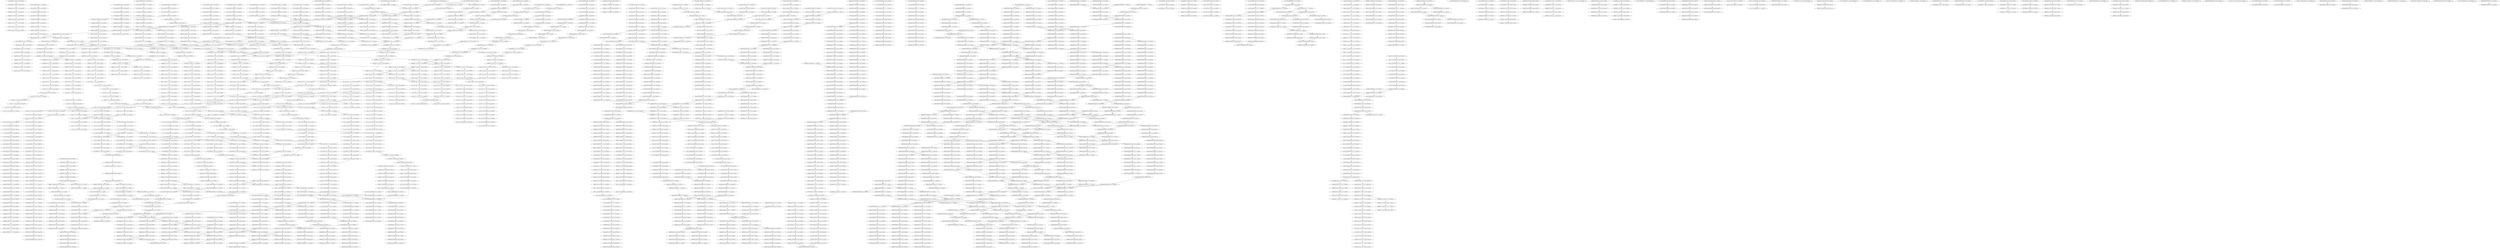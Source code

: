 digraph G {
    "00000000111010100111_18-37:20-LEN:20" -> "00000001110101001111_19-38:20-LEN:20";
    "10101101000001010000_1-21:21-LEN:20" -> "01011010000010100000_2-22:24-LEN:20";
    "10000000111100010000_46-68:18-LEN:20" -> "00000001111000100000_47-69:18-LEN:20";
    "00100000000001100000_32-51:152-LEN:20" -> "01000000000011000000_33-52:146-LEN:20";
    "00000000010010001000_60-80:19-LEN:20" -> "00000000100100010000_61-81:18-LEN:20";
    "00010000000120000000_42-63:106-LEN:20" -> "00100000001200000001_43-64:100-LEN:20";
    "00010100000000000000_24-43:153-LEN:20" -> "00101000000000000000_25-44:154-LEN:20";
    "11001111111010110000_31-51:19-LEN:20" -> "10011111110101100000_32-52:21-LEN:20";
    "00001111001100000000_52-71:64-LEN:20" -> "00011110011000000000_53-72:64-LEN:20";
    "00100000000100010000_61-81:19-LEN:20" -> "01000000001000100000_62-82:18-LEN:20";
    "00010000001000001000_60-80:19-LEN:20" -> "00100000010000010000_61-81:19-LEN:20";
    "11000000111100010000_45-67:29-LEN:20" -> "10000001111000100000_46-68:31-LEN:20";
    "11000001100001100000_3-23:17-LEN:20" -> "10000011000011000000_4-24:17-LEN:20";
    "00000000000000000000_62-82:26-LEN:20" -> "00000000000000000000_63-83:26-LEN:20";
    "10010000000000010100_59-79:18-LEN:20" -> "00100000000000101000_60-80:17-LEN:20";
    "00111010001111111010_24-44:24-LEN:20" -> "01110100011111110101_25-45:23-LEN:20";
    "01010000000111011100_14-34:25-LEN:20" -> "10100000001110111001_15-35:24-LEN:20";
    "11010000000010000000_5-24:59-LEN:20" -> "10100000000100000000_6-25:44-LEN:20";
    "11010000000010000000_5-24:59-LEN:20" -> "10100000000100000001_6-25:21-LEN:20";
    "11010110000001111000_40-62:16-LEN:20" -> "10101100000011110001_41-63:16-LEN:20";
    "00011110011000000000_51-72:82-LEN:20" -> "00111100110000000000_52-73:81-LEN:20";
    "00000000000000000000_48-68:24-LEN:20" -> "00000000000000000000_49-69:23-LEN:20";
    "00001100111100010000_48-67:187-LEN:20" -> "00011001111000100000_49-68:194-LEN:20";
    "11101100111111111011_26-46:42-LEN:20" -> "11011001111111110110_27-47:44-LEN:20";
    "00000000000000000000_4-23:542-LEN:20" -> "00000000000000000000_5-24:544-LEN:20";
    "10110011111111101100_28-48:47-LEN:20" -> "01100111111111011000_29-49:54-LEN:20";
    "11100010000000000010_56-76:118-LEN:20" -> "11000100000000000101_57-77:120-LEN:20";
    "11111101011000100011_36-57:90-LEN:20" -> "11111010110001000111_37-58:81-LEN:20";
    "00001000000000000110_56-76:17-LEN:20" -> "00010000000000001100_58-77:387-LEN:20";
    "01100010001111000100_44-65:114-LEN:20" -> "11000100011110001000_45-66:115-LEN:20";
    "00000000000000000000_18-38:24-LEN:20" -> "00000000000000000000_19-39:22-LEN:20";
    "00001000000001110111_13-32:22-LEN:20" -> "00010000000011101110_14-33:20-LEN:20";
    "01000001101000000001_7-26:150-LEN:20" -> "10000011010000000011_8-27:146-LEN:20";
    "01111000100000000100_55-75:16-LEN:20" -> "11110001000000001000_56-76:16-LEN:20";
    "10101100001100111100_41-61:17-LEN:20" -> "01011000011001111000_42-62:16-LEN:20";
    "00000000000000000000_60-80:19-LEN:20" -> "00000000000000000000_62-81:471-LEN:20";
    "01100111000100000000_51-71:31-LEN:20" -> "11001110001000000000_52-72:31-LEN:20";
    "00001110111011111110_22-42:33-LEN:20" -> "00011101110111111101_23-43:30-LEN:20";
    "10110000000111100000_43-65:17-LEN:20" -> "01100000001111000000_44-66:19-LEN:20";
    "10000001010000000010_8-27:16-LEN:20" -> "00000010100000000101_9-28:16-LEN:20";
    "11000100000000000110_58-78:32-LEN:20" -> "10001000000000001100_59-79:35-LEN:20";
    "00111011100101111010_24-44:19-LEN:20" -> "01110111001011110101_25-45:17-LEN:20";
    "00001100000000100001_13-33:18-LEN:20" -> "00011000000001000010_14-34:20-LEN:20";
    "00000000000000000000_24-44:32-LEN:20" -> "00000000000000000000_25-45:32-LEN:20";
    "01000010000000010111_26-46:17-LEN:20" -> "10000100000000101110_27-47:18-LEN:20";
    "00110000100000000101_9-29:24-LEN:20" -> "01100001000000001010_10-30:23-LEN:20";
    "00000000000000000000_39-59:48-LEN:20" -> "00000000000000000000_40-60:48-LEN:20";
    "01000011000000001010_10-30:22-LEN:20" -> "10000110000000010100_11-31:18-LEN:20";
    "01110111011111110101_25-45:17-LEN:20" -> "11101110111111101011_26-46:17-LEN:20";
    "00110011110001000000_50-69:191-LEN:20" -> "01100111100010000000_51-70:191-LEN:20";
    "00000010100000001110_9-29:23-LEN:20" -> "00000101000000011101_10-30:21-LEN:20";
    "00000000000000000000_44-64:23-LEN:20" -> "00000000000000000000_45-65:23-LEN:20";
    "00101000000001101110_13-33:36-LEN:20" -> "01010000000011011100_14-34:35-LEN:20";
    "01100111100010000000_51-70:191-LEN:20" -> "11001111000100000000_52-71:196-LEN:20";
    "10000001010000000111_8-28:19-LEN:20" -> "00000010100000001110_9-29:18-LEN:20";
    "10000000011101110011_17-36:657-LEN:20" -> "00000000111011100111_18-38:35-LEN:20";
    "10000000011101110011_17-36:657-LEN:20" -> "00000000111011100111_18-37:658-LEN:20";
    "10111001111110101100_28-48:21-LEN:20" -> "01110011111101011000_29-49:25-LEN:20";
    "00000000000000000000_30-50:29-LEN:20" -> "00000000000000000000_31-51:26-LEN:20";
    "00000000000000000000_39-59:18-LEN:20" -> "00000000000000000000_40-60:18-LEN:20";
    "10011111110101110000_31-51:27-LEN:20" -> "00111111101011100001_33-52:164-LEN:20";
    "00000001000100000000_21-41:29-LEN:20" -> "00000010001000000001_22-42:27-LEN:20";
    "00000100000000000010_56-76:19-LEN:20" -> "00001000000000000100_57-77:21-LEN:20";
    "10110100010010100000_3-22:24-LEN:20" -> "01101000100101000000_4-23:25-LEN:20";
    "00000000000000000000_36-56:18-LEN:20" -> "00000000000000000000_37-57:18-LEN:20";
    "00000000000000000000_19-39:19-LEN:20" -> "00000000000000000000_20-40:20-LEN:20";
    "01000100100000001010_52-75:39-LEN:20" -> "10001001000000010100_55-76:41-LEN:20";
    "00000000100010000000_64-84:22-LEN:20" -> "00000001000100000000_65-85:23-LEN:20";
    "10100000001111000100_43-65:23-LEN:20" -> "01000000011110001000_44-66:24-LEN:20";
    "10011111110101100000_32-51:316-LEN:20" -> "00111111101011000000_33-52:356-LEN:20";
    "10011111110101100000_32-51:316-LEN:20" -> "00111111101011000000_33-55:20-LEN:20";
    "00111000100000000000_54-74:56-LEN:20" -> "01110001000000000001_55-75:115-LEN:20";
    "10110100000010100000_3-23:21-LEN:20" -> "01101000000101000000_4-24:25-LEN:20";
    "00000000000000000000_36-56:42-LEN:20" -> "00000000000000000000_37-57:41-LEN:20";
    "00000000000100000000_34-53:70-LEN:20" -> "00000000001000000000_35-54:71-LEN:20";
    "01000001010000000011_7-27:27-LEN:20" -> "10000010100000000111_8-28:20-LEN:20";
    "10000000000101000000_63-83:34-LEN:20" -> "00000000001010000000_65-84:848-LEN:20";
    "10000000000101000000_63-83:34-LEN:20" -> "00000000001010000000_65-85:20-LEN:20";
    "10100000010100000001_6-26:19-LEN:20" -> "01000000101000000011_7-27:17-LEN:20";
    "10100010000000010110_27-47:21-LEN:20" -> "01000100000000101101_28-48:20-LEN:20";
    "11100000000010010001_57-77:17-LEN:20" -> "11000000000100100010_58-78:19-LEN:20";
    "00000000000000000000_10-30:29-LEN:20" -> "00000000000000000000_11-31:25-LEN:20";
    "00000000000000000000_9-29:23-LEN:20" -> "00000000000000000000_10-30:23-LEN:20";
    "01111000100000000001_55-75:17-LEN:20" -> "11110001000000000010_56-76:17-LEN:20";
    "11011100111111111011_27-46:148-LEN:20" -> "10111001111111110110_28-47:158-LEN:20";
    "00000000000100000000_64-84:22-LEN:20" -> "00000000001000000000_65-85:22-LEN:20";
    "11101011000000011110_39-60:222-LEN:20" -> "11010110000000111100_40-61:230-LEN:20";
    "00011101110011111111_23-43:22-LEN:20" -> "00111011100111111110_24-44:22-LEN:20";
    "01110001000000100100_56-75:18-LEN:20" -> "11100010000001001000_57-76:315-LEN:20";
    "00000000000000000000_51-71:16-LEN:20" -> "00000000000000000000_52-72:18-LEN:20";
    "00000000000000000000_2-22:34-LEN:20" -> "00000000000000000000_3-23:36-LEN:20";
    "01000000101000000011_7-27:21-LEN:20" -> "10000001010000000111_8-28:19-LEN:20";
    "01111000100000000001_55-75:24-LEN:20" -> "11110001000000000010_56-76:20-LEN:20";
    "10110011111110101100_28-48:71-LEN:20" -> "01100111111101011000_29-49:75-LEN:20";
    "11101000001000000000_22-42:18-LEN:20" -> "11010000010000000000_23-43:19-LEN:20";
    "00000000000000000000_41-61:35-LEN:20" -> "00000000000000000000_42-62:36-LEN:20";
    "00011000011000000000_8-28:24-LEN:20" -> "00110000110000000001_9-29:21-LEN:20";
    "10110000000101000000_3-23:43-LEN:20" -> "01100000001010000000_4-24:42-LEN:20";
    "11101000111111101011_26-46:22-LEN:20" -> "11010001111111010110_27-47:21-LEN:20";
    "01010000000011011100_14-34:35-LEN:20" -> "10100000000110111001_15-35:37-LEN:20";
    "00000000000000000000_21-41:36-LEN:20" -> "00000000000000000000_22-42:36-LEN:20";
    "00000000000000000000_1-21:33-LEN:20" -> "00000000000000000000_2-22:38-LEN:20";
    "10000000000110000000_34-53:61-LEN:20" -> "00000000001100000000_35-54:72-LEN:20";
    "01100000001111001100_44-65:83-LEN:20" -> "11000000011110011000_45-66:82-LEN:20";
    "00011101100111111101_23-43:115-LEN:20" -> "00111011001111111010_24-44:110-LEN:20";
    "00011000000001010010_14-34:25-LEN:20" -> "00110000000010100100_15-35:25-LEN:20";
    "01000000000010100000_62-82:34-LEN:20" -> "10000000000101000000_63-83:34-LEN:20";
    "11011000000011110001_42-63:157-LEN:20" -> "10110000000111100010_43-64:393-LEN:20";
    "01110011111111101100_29-49:16-LEN:20" -> "11100111111111011000_30-50:16-LEN:20";
    "00000000000000000110_58-77:180-LEN:20" -> "00000000000000001100_59-78:178-LEN:20";
    "00000000000000000000_2-22:38-LEN:20" -> "00000000000000000000_3-23:38-LEN:20";
    "00000000011000000011_36-57:91-LEN:20" -> "00000000110000000111_37-58:85-LEN:20";
    "00000000000000000000_32-52:26-LEN:20" -> "00000000000000000000_34-55:94-LEN:20";
    "00000000000000000000_32-52:26-LEN:20" -> "00000000000000000000_34-53:533-LEN:20";
    "10001111000100000001_50-71:114-LEN:20" -> "00011110001000000010_51-72:116-LEN:20";
    "01000000100000100000_62-82:20-LEN:20" -> "10000001000001000000_63-83:20-LEN:20";
    "00000011011100111111_20-40:58-LEN:20" -> "00000110111001111111_21-41:57-LEN:20";
    "00000011110011000000_48-69:80-LEN:20" -> "00000111100110000000_49-70:83-LEN:20";
    "00001111000100000010_52-71:125-LEN:20" -> "00011110001000000100_53-72:127-LEN:20";
    "00000010100000001110_9-29:22-LEN:20" -> "00000101000000011101_10-30:21-LEN:20";
    "00000000101000000000_19-39:25-LEN:20" -> "00000001010000000000_20-40:25-LEN:20";
    "00100000000000110000_59-79:23-LEN:20" -> "01000000000001100001_60-80:24-LEN:20";
    "11010000010100000000_5-25:38-LEN:20" -> "10100000101000000001_6-26:43-LEN:20";
    "00000111000100000000_49-71:43-LEN:20" -> "00001110001000000000_50-72:42-LEN:20";
    "00000000101000000000_19-39:19-LEN:20" -> "00000001010000000000_20-40:18-LEN:20";
    "00010000000000001000_58-78:23-LEN:20" -> "00100000000000010000_59-79:22-LEN:20";
    "00010000000000000100_60-79:17-LEN:20" -> "00100000000000001000_61-80:16-LEN:20";
    "10011111110101100010_32-51:109-LEN:20" -> "00111111101011000100_33-52:137-LEN:20";
    "00000000000000000000_20-40:57-LEN:20" -> "00000000000000000000_21-41:58-LEN:20";
    "01111000100000010000_55-75:18-LEN:20" -> "11110001000000100000_56-76:18-LEN:20";
    "11110110000000111000_40-62:22-LEN:20" -> "11101100000001110001_41-63:20-LEN:20";
    "00000100010100000000_66-85:149-LEN:20" -> "00001000101000000000_67-86:144-LEN:20";
    "10100000010100000001_6-26:41-LEN:20" -> "01000000101000000011_7-27:40-LEN:20";
    "00010100000001110111_12-32:18-LEN:20" -> "00101000000011101110_13-33:18-LEN:20";
    "00000000000000000000_31-51:20-LEN:20" -> "00000000000000000000_32-52:18-LEN:20";
    "00010100010000000010_24-43:349-LEN:20" -> "00101000100000000101_25-44:344-LEN:20";
    "00010100010000000010_24-43:349-LEN:20" -> "00101000100000000101_25-45:16-LEN:20";
    "10100000000111011101_15-35:31-LEN:20" -> "01000000001110111011_16-36:33-LEN:20";
    "00000000000000000000_33-53:18-LEN:20" -> "00000000000000000000_34-54:18-LEN:20";
    "00000011101110011111_20-40:32-LEN:20" -> "00000111011100111111_21-41:33-LEN:20";
    "00000000000000000000_61-81:19-LEN:20" -> "00000000000000000000_62-82:19-LEN:20";
    "00000000000000000000_48-68:22-LEN:20" -> "00000000000000000000_49-69:24-LEN:20";
    "11011100111111101011_26-46:26-LEN:20" -> "10111001111111010110_28-47:399-LEN:20";
    "11011100111111101011_26-46:26-LEN:20" -> "10111001111111010111_28-47:137-LEN:20";
    "00000000000000000000_30-50:54-LEN:20" -> "00000000000000000000_31-51:52-LEN:20";
    "00000101110110000100_37-56:70-LEN:20" -> "00001011101100001000_38-57:66-LEN:20";
    "00000100000000000011_55-75:17-LEN:20" -> "00001000000000000110_56-76:17-LEN:20";
    "10000110000000010100_12-31:358-LEN:20" -> "00001100000000101000_13-32:515-LEN:20";
    "00110000001100000000_7-26:152-LEN:20" -> "01100000011000000001_8-27:139-LEN:20";
    "00001100001100000000_7-26:368-LEN:20" -> "00011000011000000000_8-28:24-LEN:20";
    "00001100001100000000_7-26:368-LEN:20" -> "00011000011000000001_8-27:351-LEN:20";
    "11100010000000000010_56-76:16-LEN:20" -> "11100010000000000010_56-76:16-LEN:20";
    "10000000111011100111_17-37:20-LEN:20" -> "00000001110111001111_18-38:19-LEN:20";
    "00000000000000000000_30-50:21-LEN:20" -> "00000000000000000000_31-51:20-LEN:20";
    "01011000000001010000_2-21:24-LEN:20" -> "10110000000010100000_3-22:27-LEN:20";
    "01001000000010100000_59-79:54-LEN:20" -> "10010000000101000000_60-80:54-LEN:20";
    "01100000110000110000_2-22:17-LEN:20" -> "11000001100001100000_3-23:17-LEN:20";
    "00000000000000000000_36-56:17-LEN:20" -> "00000000000000000000_37-57:17-LEN:20";
    "01000000000010100000_62-82:35-LEN:20" -> "10000000000101000000_63-83:33-LEN:20";
    "01010000110000110000_2-22:16-LEN:20" -> "10100001100001100000_4-23:310-LEN:20";
    "00000000000000000000_17-37:22-LEN:20" -> "00000000000000000000_18-38:21-LEN:20";
    "10110100000010000000_3-23:47-LEN:20" -> "01101000000100000000_4-24:56-LEN:20";
    "00000000001100001000_64-83:367-LEN:20" -> "00000000011000010000_65-84:372-LEN:20";
    "10100000000111010100_15-34:16-LEN:20" -> "01000000001110101001_16-35:18-LEN:20";
    "00000000000000000000_32-52:18-LEN:20" -> "00000000000000000000_33-53:18-LEN:20";
    "11110001000000000010_56-76:25-LEN:20" -> "11100010000000000101_57-77:28-LEN:20";
    "00000010100001000000_21-40:140-LEN:20" -> "00000101000010000000_22-41:140-LEN:20";
    "00000011101110011111_19-39:20-LEN:20" -> "00000111011100111111_21-41:27-LEN:20";
    "00000011101110011111_19-39:20-LEN:20" -> "00000111011100111111_21-40:609-LEN:20";
    "00011001111000100000_49-68:194-LEN:20" -> "00110011110001000000_50-69:191-LEN:20";
    "11100111111101011000_30-50:17-LEN:20" -> "11001111111010110000_31-51:19-LEN:20";
    "10000100000000101110_27-47:18-LEN:20" -> "00001000000001011101_28-48:20-LEN:20";
    "00000001111000100000_48-68:19-LEN:20" -> "00000011110001000000_49-69:21-LEN:20";
    "10000100000000001100_29-48:132-LEN:20" -> "00001000000000011000_30-49:142-LEN:20";
    "00000000000000000000_32-52:16-LEN:20" -> "00000000000000000000_33-53:18-LEN:20";
    "00011110100101101010_61-80:135-LEN:20" -> "00111101001011010101_62-81:129-LEN:20";
    "00011000011000000001_8-27:351-LEN:20" -> "00110000110000000010_9-28:374-LEN:20";
    "10000000011101010011_17-36:17-LEN:20" -> "00000000111010100111_18-37:20-LEN:20";
    "00100000001111011100_15-34:16-LEN:20" -> "01000000011110111001_16-35:215-LEN:20";
    "10000000000010100000_63-83:40-LEN:20" -> "00000000000101000000_64-84:41-LEN:20";
    "01101110011111110101_25-45:26-LEN:20" -> "11011100111111101011_26-46:26-LEN:20";
    "00000000000000000000_63-82:460-LEN:20" -> "00000000000000000000_64-83:459-LEN:20";
    "00000010000000001200_39-58:71-LEN:20" -> "00000100000000012000_40-59:73-LEN:20";
    "01000000001000111100_50-70:18-LEN:20" -> "10000000010001111000_51-71:18-LEN:20";
    "10110000011000010000_65-84:143-LEN:20" -> "01100000110000100000_66-85:151-LEN:20";
    "01110001000000100100_55-75:34-LEN:20" -> "11100010000001001000_56-76:32-LEN:20";
    "11000000001010001000_17-36:345-LEN:20" -> "10000000010100010000_18-37:362-LEN:20";
    "10011100010000000000_53-73:33-LEN:20" -> "00111000100000000000_54-74:56-LEN:20";
    "00000010100000001110_9-29:36-LEN:20" -> "00000101000000011101_10-30:36-LEN:20";
    "00001110001000000100_50-72:21-LEN:20" -> "00011100010000001001_51-73:17-LEN:20";
    "00010100000000111001_12-31:21-LEN:20" -> "00101000000001110011_13-32:18-LEN:20";
    "01110110000100000010_43-62:64-LEN:20" -> "11101100001000000100_44-63:71-LEN:20";
    "00000010100000001110_9-29:20-LEN:20" -> "00000101000000011101_10-30:19-LEN:20";
    "00000000000000000000_47-67:25-LEN:20" -> "00000000000000000000_48-68:24-LEN:20";
    "00000000010100000000_65-85:18-LEN:20" -> "00000000101000000000_66-86:18-LEN:20";
    "00000000010100000000_66-86:22-LEN:20" -> "00000000101000000000_67-87:19-LEN:20";
    "00000000000000000000_53-73:25-LEN:20" -> "00000000000000000000_54-74:25-LEN:20";
    "00000000000000000000_26-46:82-LEN:20" -> "00000000000000000000_27-47:81-LEN:20";
    "00001100000001111001_41-62:85-LEN:20" -> "00011000000011110011_42-63:79-LEN:20";
    "11011000000011110001_41-63:17-LEN:20" -> "10110000000111100010_42-64:16-LEN:20";
    "00000000001010000000_64-84:25-LEN:20" -> "00000000010100000000_65-85:24-LEN:20";
    "10000001100000000101_10-29:146-LEN:20" -> "00000011000000001010_11-30:156-LEN:20";
    "00000000000000000000_40-60:18-LEN:20" -> "00000000000000000000_41-61:17-LEN:20";
    "00110000110000000010_9-28:374-LEN:20" -> "01100001100000000100_10-30:18-LEN:20";
    "00110000110000000010_9-28:374-LEN:20" -> "01100001100000000101_10-29:361-LEN:20";
    "00000001110111011111_19-39:20-LEN:20" -> "00000011101110111111_20-40:20-LEN:20";
    "01000000000011000000_33-52:146-LEN:20" -> "10000000000110000000_34-53:61-LEN:20";
    "01000000000011000000_33-52:146-LEN:20" -> "10000000000110000000_34-55:91-LEN:20";
    "00000000000011000000_62-82:26-LEN:20" -> "00000000000110000000_63-83:24-LEN:20";
    "00000000010000000120_36-57:100-LEN:20" -> "00000000100000001200_37-58:99-LEN:20";
    "00001000000000011100_29-48:198-LEN:20" -> "00010000000000111000_30-49:198-LEN:20";
    "00000000010000000000_19-39:20-LEN:20" -> "00000000100000000000_20-40:22-LEN:20";
    "00011101110011111101_23-43:23-LEN:20" -> "00111011100111111010_24-44:24-LEN:20";
    "10110100000101000000_3-23:25-LEN:20" -> "01101000001010000000_4-24:30-LEN:20";
    "00000010000000120000_39-60:104-LEN:20" -> "00000100000001200000_40-61:105-LEN:20";
    "00000100100010000000_65-84:366-LEN:20" -> "00001001000100000000_66-85:366-LEN:20";
    "00000000000000000000_16-36:26-LEN:20" -> "00000000000000000000_17-37:25-LEN:20";
    "00000111100110000000_51-70:65-LEN:20" -> "00001111001100000000_52-71:64-LEN:20";
    "01110111011111110101_25-45:27-LEN:20" -> "11101110111111101011_26-46:27-LEN:20";
    "11011010000001010000_2-21:31-LEN:20" -> "10110100000010100000_3-22:1018-LEN:20";
    "10010000000101000000_60-80:54-LEN:20" -> "00100000001010000001_61-81:54-LEN:20";
    "00111011100111111100_24-44:46-LEN:20" -> "01110111001111111001_25-45:42-LEN:20";
    "00100000001010000001_61-81:54-LEN:20" -> "01000000010100000011_62-82:54-LEN:20";
    "00000000000100000000_65-85:35-LEN:20" -> "00000000001000000000_66-86:33-LEN:20";
    "01100000001111000100_44-65:444-LEN:20" -> "11000000011110001000_45-66:447-LEN:20";
    "01000000001101110011_16-36:34-LEN:20" -> "10000000011011100111_17-37:30-LEN:20";
    "00000000000000000000_34-54:31-LEN:20" -> "00000000000000000000_35-55:31-LEN:20";
    "00000000000000000000_44-65:103-LEN:20" -> "00000000000000000000_45-66:104-LEN:20";
    "00101110110000000000_40-60:204-LEN:20" -> "01011101100000000001_41-61:198-LEN:20";
    "00000000000000000000_52-72:23-LEN:20" -> "00000000000000000000_53-73:21-LEN:20";
    "00000011100001000000_38-57:170-LEN:20" -> "00000111000010000000_39-58:170-LEN:20";
    "01101000000101000000_4-24:27-LEN:20" -> "11010000001010000000_5-25:18-LEN:20";
    "01001001100000011000_2-21:129-LEN:20" -> "10010011000000110000_3-22:128-LEN:20";
    "00000111100010000001_51-70:123-LEN:20" -> "00001111000100000010_52-71:125-LEN:20";
    "00000011101000111111_20-40:33-LEN:20" -> "00000111010001111111_21-41:31-LEN:20";
    "00000000000000000000_32-52:18-LEN:20" -> "00000000000000000000_33-53:20-LEN:20";
    "01100000001110001000_44-66:52-LEN:20" -> "11000000011100010000_45-67:52-LEN:20";
    "00111101001011010101_62-81:129-LEN:20" -> "01111010010110101011_63-82:128-LEN:20";
    "10101100000000101000_1-20:16-LEN:20" -> "01011000000001010000_2-21:24-LEN:20";
    "00000000000000000000_24-43:522-LEN:20" -> "00000000000000000000_25-44:521-LEN:20";
    "00000000000000000000_12-32:23-LEN:20" -> "00000000000000000000_13-33:24-LEN:20";
    "01010000000111011100_14-34:18-LEN:20" -> "10100000001110111001_15-35:20-LEN:20";
    "00110000000010100001_15-34:136-LEN:20" -> "01100000000101000010_16-35:136-LEN:20";
    "00000001110111001111_18-38:20-LEN:20" -> "00000011101110011111_20-40:21-LEN:20";
    "00000001110111001111_18-38:20-LEN:20" -> "00000011101110011111_20-39:623-LEN:20";
    "10100000101000000001_6-26:18-LEN:20" -> "01000001010000000011_7-27:23-LEN:20";
    "00000000000000000000_35-55:17-LEN:20" -> "00000000000000000000_36-56:17-LEN:20";
    "11010110000000111100_40-61:230-LEN:20" -> "10101100000001111000_41-62:232-LEN:20";
    "01000000000001010000_62-82:22-LEN:20" -> "10000000000010100000_63-83:22-LEN:20";
    "00000000000000000000_14-35:26-LEN:20" -> "00000000000000000000_15-36:26-LEN:20";
    "11000000011110000000_45-67:20-LEN:20" -> "10000000111100000000_46-68:22-LEN:20";
    "00000000111100010000_48-67:252-LEN:20" -> "00000001111000100000_49-68:262-LEN:20";
    "00000000000000000000_8-28:66-LEN:20" -> "00000000000000000000_9-29:77-LEN:20";
    "01010000110000110000_2-22:34-LEN:20" -> "10100001100001100000_3-23:35-LEN:20";
    "00000000000000000000_37-57:18-LEN:20" -> "00000000000000000000_38-58:17-LEN:20";
    "01000000001010001000_16-36:20-LEN:20" -> "10000000010100010000_18-37:362-LEN:20";
    "00000101000000001110_9-29:33-LEN:20" -> "00001010000000011101_10-30:30-LEN:20";
    "01100000100000000001_25-44:178-LEN:20" -> "11000001000000000011_26-45:172-LEN:20";
    "10000110000000010000_12-32:18-LEN:20" -> "00001100000000100001_13-33:18-LEN:20";
    "10001000000000010100_59-79:34-LEN:20" -> "00010000000000101000_60-80:34-LEN:20";
    "00011110001000000100_53-72:127-LEN:20" -> "00111100010000001001_54-73:121-LEN:20";
    "00001010000000011100_11-30:22-LEN:20" -> "00010100000000111001_12-31:21-LEN:20";
    "11100111111101011000_30-50:18-LEN:20" -> "11001111111010110000_31-51:19-LEN:20";
    "00101000000001110111_13-32:594-LEN:20" -> "01010000000011101110_14-34:27-LEN:20";
    "00101000000001110111_13-32:594-LEN:20" -> "01010000000011101110_14-33:585-LEN:20";
    "10000000010100100000_18-38:24-LEN:20" -> "00000000101001000000_19-39:28-LEN:20";
    "00000000000001000000_62-81:62-LEN:20" -> "00000000000010000000_63-82:59-LEN:20";
    "00101000000000000001_25-45:17-LEN:20" -> "01010000000000000011_26-46:16-LEN:20";
    "00000011100010000001_50-70:18-LEN:20" -> "00000111000100000010_51-71:18-LEN:20";
    "11000000000010000000_48-68:239-LEN:20" -> "10000000000100000000_49-69:260-LEN:20";
    "00100010000000010111_26-46:21-LEN:20" -> "01000100000000101110_28-47:327-LEN:20";
    "01000100000000101110_28-47:327-LEN:20" -> "10001000000001011101_29-49:22-LEN:20";
    "01000100000000101110_28-47:327-LEN:20" -> "10001000000001011101_29-48:304-LEN:20";
    "00100000000001010000_61-81:21-LEN:20" -> "01000000000010100000_62-82:22-LEN:20";
    "00000010111011000010_36-55:69-LEN:20" -> "00000101110110000100_37-56:70-LEN:20";
    "00110100000010100000_2-22:80-LEN:20" -> "01101000000101000000_4-23:1107-LEN:20";
    "00000111011100111111_21-41:27-LEN:20" -> "00001110111001111110_22-42:27-LEN:20";
    "00000111000010000000_39-58:170-LEN:20" -> "00001110000100000000_40-59:163-LEN:20";
    "01000000000010100000_62-82:17-LEN:20" -> "10000000000101000000_63-83:17-LEN:20";
    "00011110001000000010_51-72:116-LEN:20" -> "00111100010000000100_52-73:118-LEN:20";
    "01000001010000000011_7-27:42-LEN:20" -> "10000010100000000111_8-28:32-LEN:20";
    "00000000000011000000_63-82:166-LEN:20" -> "00000000000110000000_64-83:169-LEN:20";
    "00000000000000000000_33-53:16-LEN:20" -> "00000000000000000000_35-55:19-LEN:20";
    "00000000000000000000_33-53:16-LEN:20" -> "00000000000000000000_35-54:533-LEN:20";
    "00000000000000000000_26-46:23-LEN:20" -> "00000000000000000000_27-47:23-LEN:20";
    "10000000011011001111_17-38:16-LEN:20" -> "00000000110110011111_18-39:17-LEN:20";
    "10100001100001000000_4-24:20-LEN:20" -> "01000011000010000000_5-25:22-LEN:20";
    "10000000011101100111_17-37:142-LEN:20" -> "00000000111011001111_18-38:140-LEN:20";
    "01110011111101011000_29-49:25-LEN:20" -> "11100111111010110000_30-50:16-LEN:20";
    "10101101000000101000_1-21:20-LEN:20" -> "01011010000001010000_2-22:29-LEN:20";
    "00000000010100000000_65-85:17-LEN:20" -> "00000000101000000000_66-86:17-LEN:20";
    "00001110111001111110_22-42:39-LEN:20" -> "00011101110011111101_23-43:33-LEN:20";
    "10000001001000100000_63-82:348-LEN:20" -> "00000010010001000000_64-83:366-LEN:20";
    "10000001000000000000_54-73:107-LEN:20" -> "00000010000000000001_55-75:22-LEN:20";
    "10000001000000000000_54-73:107-LEN:20" -> "00000010000000000001_55-74:399-LEN:20";
    "00000110110011111110_21-42:16-LEN:20" -> "00000110110011111110_21-42:16-LEN:20";
    "00000000000001100000_31-51:19-LEN:20" -> "00000000000011000000_32-52:22-LEN:20";
    "10000000001110111001_15-35:38-LEN:20" -> "00000000011101110011_16-36:33-LEN:20";
    "11101100000000010000_44-65:44-LEN:20" -> "11011000000000100000_45-66:47-LEN:20";
    "00000000000000000000_51-71:23-LEN:20" -> "00000000000000000000_53-72:608-LEN:20";
    "00000000000000000000_36-56:31-LEN:20" -> "00000000000000000000_37-57:31-LEN:20";
    "10000000111100110000_46-67:86-LEN:20" -> "00000001111001100000_47-68:84-LEN:20";
    "00000000100001000000_19-39:22-LEN:20" -> "00000001000010000000_20-40:23-LEN:20";
    "00100000000000010000_59-79:22-LEN:20" -> "01000000000000100001_60-80:20-LEN:20";
    "10000000101000000001_6-26:36-LEN:20" -> "00000001010000000011_7-27:35-LEN:20";
    "00000000000000000000_34-54:21-LEN:20" -> "00000000000000000000_35-55:18-LEN:20";
    "00000000000000000000_15-35:60-LEN:20" -> "00000000000000000000_16-36:57-LEN:20";
    "11000000111100010000_45-67:22-LEN:20" -> "10000001111000100000_46-68:22-LEN:20";
    "00011110111001111111_22-41:186-LEN:20" -> "00111101110011111111_23-42:165-LEN:20";
    "00101000110000000000_4-23:189-LEN:20" -> "01010001100000000000_5-24:185-LEN:20";
    "01011000000010100000_2-22:40-LEN:20" -> "10110000000101000000_3-23:43-LEN:20";
    "00000000101000000000_66-86:17-LEN:20" -> "00000001010000000000_67-87:18-LEN:20";
    "00000000000000000000_35-55:19-LEN:20" -> "00000000000000000000_37-56:537-LEN:20";
    "00000001010000001111_64-84:46-LEN:20" -> "00000010100000011111_65-85:46-LEN:20";
    "00011010000000011101_11-30:138-LEN:20" -> "00110100000000111011_12-31:127-LEN:20";
    "00110100000110000100_62-82:21-LEN:20" -> "01101000001100001000_63-83:20-LEN:20";
    "11101110011111101011_26-46:27-LEN:20" -> "11011100111111010110_27-47:17-LEN:20";
    "00000000000000000000_46-66:27-LEN:20" -> "00000000000000000000_47-67:25-LEN:20";
    "11001111110101100000_31-51:18-LEN:20" -> "10011111101011000000_32-52:20-LEN:20";
    "11100010000000100010_57-76:138-LEN:20" -> "11000100000001000101_58-77:136-LEN:20";
    "00010011111101100000_13-32:143-LEN:20" -> "00100111111011000001_14-33:141-LEN:20";
    "11111101011100001100_36-55:131-LEN:20" -> "11111010111000011001_37-56:128-LEN:20";
    "00100000000101110100_31-51:20-LEN:20" -> "01000000001011101000_32-52:21-LEN:20";
    "00000000000000000000_62-82:19-LEN:20" -> "00000000000000000000_63-83:19-LEN:20";
    "10100011000011000000_4-24:21-LEN:20" -> "01000110000110000000_5-25:25-LEN:20";
    "01000000000010100000_62-82:19-LEN:20" -> "10000000000101000000_63-83:17-LEN:20";
    "10000100000000101000_12-32:24-LEN:20" -> "00001000000001010001_13-33:21-LEN:20";
    "10001001000000010100_55-76:41-LEN:20" -> "00010010000000101000_57-77:53-LEN:20";
    "00111011100111111010_24-44:22-LEN:20" -> "01110111001111110101_25-45:20-LEN:20";
    "11001100000000001100_58-77:150-LEN:20" -> "10011000000000011001_59-78:159-LEN:20";
    "00011110001000000000_50-72:16-LEN:20" -> "00111100010000000000_52-73:294-LEN:20";
    "00000000000000000000_19-39:55-LEN:20" -> "00000000000000000000_20-40:57-LEN:20";
    "01000000101000000111_7-27:21-LEN:20" -> "10000001010000001111_8-28:21-LEN:20";
    "11100110000000111100_39-61:23-LEN:20" -> "11001100000001111000_40-62:22-LEN:20";
    "00000000000000000000_22-42:17-LEN:20" -> "00000000000000000000_23-43:16-LEN:20";
    "01011110001000000000_51-72:47-LEN:20" -> "10111100010000000000_52-73:50-LEN:20";
    "00000000000000000000_39-60:96-LEN:20" -> "00000000000000000000_40-61:100-LEN:20";
    "00000000000000000000_33-53:38-LEN:20" -> "00000000000000000000_34-54:41-LEN:20";
    "00000000001010000000_64-84:35-LEN:20" -> "00000000010100000000_65-85:38-LEN:20";
    "00000000000000000000_40-60:27-LEN:20" -> "00000000000000000000_41-61:26-LEN:20";
    "00100000000000010000_61-81:39-LEN:20" -> "01000000000000100000_62-82:37-LEN:20";
    "00000001111000100000_49-68:262-LEN:20" -> "00000011110001000000_50-69:265-LEN:20";
    "00000101000000001110_10-29:755-LEN:20" -> "00001010000000011100_11-30:22-LEN:20";
    "00000101000000001110_10-29:755-LEN:20" -> "00001010000000011101_11-30:748-LEN:20";
    "00000000000000000000_49-68:571-LEN:20" -> "00000000000000000000_50-69:577-LEN:20";
    "00001000010000000010_23-43:24-LEN:20" -> "00010000100000000101_24-44:22-LEN:20";
    "00000000000000000000_65-84:469-LEN:20" -> "00000000000000000000_66-85:468-LEN:20";
    "00000000000000000000_60-79:477-LEN:20" -> "00000000000000000000_61-80:464-LEN:20";
    "00000000000001100000_62-81:172-LEN:20" -> "00000000000011000000_63-82:166-LEN:20";
    "00000000000000000000_4-24:16-LEN:20" -> "00000000000000000000_5-25:16-LEN:20";
    "01000000011101110011_16-36:22-LEN:20" -> "10000000111011100111_17-37:20-LEN:20";
    "11010000110000100000_3-23:17-LEN:20" -> "10100001100001000000_4-24:20-LEN:20";
    "00000000010000100000_65-85:18-LEN:20" -> "00000000100001000000_66-86:17-LEN:20";
    "11110011000000000111_38-58:16-LEN:20" -> "11110011000000000111_38-58:16-LEN:20";
    "00100100010010000000_48-71:36-LEN:20" -> "01001000100100000001_49-72:35-LEN:20";
    "00000100000000000011_56-75:387-LEN:20" -> "00001000000000000110_57-76:381-LEN:20";
    "10001100000000000001_8-27:176-LEN:20" -> "00011000000000000010_9-28:180-LEN:20";
    "11010000010000000000_23-43:19-LEN:20" -> "10100000100000000001_24-44:19-LEN:20";
    "00100000000011101110_13-33:28-LEN:20" -> "01000000000111011100_14-34:28-LEN:20";
    "11111110101100010001_35-56:92-LEN:20" -> "11111101011000100011_36-57:90-LEN:20";
    "00000000010000000000_66-86:22-LEN:20" -> "00000000100000000000_67-87:22-LEN:20";
    "00000000000000000000_37-57:31-LEN:20" -> "00000000000000000000_38-58:31-LEN:20";
    "11100010000000000011_57-77:29-LEN:20" -> "11000100000000000110_58-78:32-LEN:20";
    "00000000000000010000_30-49:169-LEN:20" -> "00000000000000100000_31-50:169-LEN:20";
    "11000100010011111101_7-26:143-LEN:20" -> "10001000100111111011_8-27:139-LEN:20";
    "00000000001010000000_64-84:19-LEN:20" -> "00000000010100000000_65-85:20-LEN:20";
    "00000011110001000000_50-69:265-LEN:20" -> "00000111100010000001_51-70:123-LEN:20";
    "00000011110001000000_50-69:265-LEN:20" -> "00000111100010000000_51-70:143-LEN:20";
    "00011000000001010001_14-33:354-LEN:20" -> "00110000000010100010_15-34:353-LEN:20";
    "10000000000101000000_63-83:17-LEN:20" -> "00000000001010000000_64-84:19-LEN:20";
    "00000000000000000000_34-54:20-LEN:20" -> "00000000000000000000_35-55:19-LEN:20";
    "00000000000000000000_24-44:30-LEN:20" -> "00000000000000000000_25-45:29-LEN:20";
    "00100001100000000101_9-29:23-LEN:20" -> "01000011000000001010_10-30:22-LEN:20";
    "11010111000011001111_40-59:129-LEN:20" -> "10101110000110011110_41-60:132-LEN:20";
    "00010000000000010100_60-80:25-LEN:20" -> "00100000000000101000_61-81:24-LEN:20";
    "00000000000000000011_57-76:181-LEN:20" -> "00000000000000000110_58-77:180-LEN:20";
    "00000000001000000000_50-70:276-LEN:20" -> "00000000010000000000_51-71:271-LEN:20";
    "00000000000000000000_9-29:77-LEN:20" -> "00000000000000000000_10-30:82-LEN:20";
    "00111111110110000000_33-55:23-LEN:20" -> "01111111101100000001_34-56:23-LEN:20";
    "00000000000000000000_66-86:23-LEN:20" -> "00000000000000000000_67-87:22-LEN:20";
    "10111000011001110001_43-63:20-LEN:20" -> "01110000110011100010_44-64:20-LEN:20";
    "00000000000000000000_17-37:20-LEN:20" -> "00000000000000000000_18-38:20-LEN:20";
    "00100010011111101100_10-29:148-LEN:20" -> "01000100111111011000_11-30:152-LEN:20";
    "11111110110000000111_37-58:127-LEN:20" -> "11111101100000001111_38-59:142-LEN:20";
    "00011100010000001001_51-73:17-LEN:20" -> "00111000100000010010_52-74:17-LEN:20";
    "00100011110001000000_48-69:119-LEN:20" -> "01000111100010000000_49-70:123-LEN:20";
    "00000000000000000000_18-37:547-LEN:20" -> "00000000000000000000_19-38:553-LEN:20";
    "10101110000110011110_41-60:132-LEN:20" -> "01011100001100111100_42-61:135-LEN:20";
    "00001000000000111011_11-31:40-LEN:20" -> "00010000000001110111_12-32:29-LEN:20";
    "00000000000000000000_36-57:92-LEN:20" -> "00000000000000000000_37-58:94-LEN:20";
    "00100000000000101000_61-81:28-LEN:20" -> "01000000000001010000_62-82:28-LEN:20";
    "10011111101011000000_32-52:20-LEN:20" -> "00111111010110000000_33-53:16-LEN:20";
    "01100001000000100000_47-66:87-LEN:20" -> "11000010000001000000_48-67:93-LEN:20";
    "00000000000000000000_38-58:51-LEN:20" -> "00000000000000000000_39-59:48-LEN:20";
    "11011100111111110110_27-47:24-LEN:20" -> "10111001111111101100_28-48:27-LEN:20";
    "01000000001110110011_16-36:154-LEN:20" -> "10000000011101100111_17-37:142-LEN:20";
    "11101000000000010000_44-65:18-LEN:20" -> "11010000000000100000_45-66:18-LEN:20";
    "00111000100000000000_55-74:43-LEN:20" -> "01110001000000000001_56-75:42-LEN:20";
    "00000000001010000000_65-84:848-LEN:20" -> "00000000010100000000_66-85:844-LEN:20";
    "00000000000000000000_44-64:47-LEN:20" -> "00000000000000000000_45-65:46-LEN:20";
    "10000000000100000000_49-69:260-LEN:20" -> "00000000001000000000_50-70:276-LEN:20";
    "00000101000000000000_22-41:172-LEN:20" -> "00001010000000000000_23-42:160-LEN:20";
    "00000000000000000000_49-70:110-LEN:20" -> "00000000000000000000_50-71:109-LEN:20";
    "00100000000000000010_26-46:19-LEN:20" -> "01000000000000000100_28-47:169-LEN:20";
    "10000000010100010000_18-37:362-LEN:20" -> "00000000101000100000_19-38:375-LEN:20";
    "00000000101000010000_19-38:140-LEN:20" -> "00000001010000100000_20-39:140-LEN:20";
    "01000000000001010000_62-81:821-LEN:20" -> "10000000000010100000_63-83:30-LEN:20";
    "01000000000001010000_62-81:821-LEN:20" -> "10000000000010100000_63-82:814-LEN:20";
    "11010000001010000001_5-25:19-LEN:20" -> "10100000010100000011_6-26:22-LEN:20";
    "00011100010000000000_53-73:24-LEN:20" -> "00111000100000000000_54-74:56-LEN:20";
    "00000000000001010000_14-33:157-LEN:20" -> "00000000000010100000_15-34:163-LEN:20";
    "00000110111001111111_21-41:57-LEN:20" -> "00001101110011111110_22-42:55-LEN:20";
    "00000000010000100000_65-85:20-LEN:20" -> "00000000100001000000_66-86:20-LEN:20";
    "11001111111110110000_31-50:162-LEN:20" -> "10011111111101100000_32-51:156-LEN:20";
    "00000000000000000000_42-62:20-LEN:20" -> "00000000000000000000_44-63:560-LEN:20";
    "11001111111010110001_30-50:25-LEN:20" -> "10011111110101100010_31-51:24-LEN:20";
    "10001000000001011011_29-49:19-LEN:20" -> "00010000000010110110_30-50:22-LEN:20";
    "00000000000000000000_21-41:58-LEN:20" -> "00000000000000000000_22-42:56-LEN:20";
    "11000011001111000100_46-65:173-LEN:20" -> "10000110011110001000_47-66:185-LEN:20";
    "10100000001110111001_15-35:18-LEN:20" -> "01000000011101110011_16-36:19-LEN:20";
    "10000010000000000111_26-46:19-LEN:20" -> "00000100000000001110_28-47:206-LEN:20";
    "11000100000000001010_58-78:20-LEN:20" -> "10001000000000010100_59-79:27-LEN:20";
    "11110100000100000000_21-41:17-LEN:20" -> "11101000001000000000_22-42:18-LEN:20";
    "00000001200000001101_46-67:98-LEN:20" -> "00000012000000011011_47-68:93-LEN:20";
    "00000000000000000000_37-57:17-LEN:20" -> "00000000000000000000_38-58:18-LEN:20";
    "10000000010111011000_33-52:312-LEN:20" -> "00000000101110110000_34-55:47-LEN:20";
    "10000000010111011000_33-52:312-LEN:20" -> "00000000101110110000_34-53:287-LEN:20";
    "00000000000010000000_63-83:22-LEN:20" -> "00000000000100000000_64-84:22-LEN:20";
    "00000111010100111111_21-40:16-LEN:20" -> "00001110101001111111_22-41:16-LEN:20";
    "00000000001000000000_65-85:53-LEN:20" -> "00000000010000000000_66-86:48-LEN:20";
    "00111100010000001001_54-73:121-LEN:20" -> "01111000100000010010_55-74:306-LEN:20";
    "01000000000010100000_62-82:22-LEN:20" -> "10000000000101000000_63-83:22-LEN:20";
    "01000111100010000000_49-70:123-LEN:20" -> "10001111000100000001_50-71:114-LEN:20";
    "11000000000111100010_45-64:233-LEN:20" -> "10000000001111000100_46-65:244-LEN:20";
    "11110000000001001000_56-76:16-LEN:20" -> "11100000000010010001_57-77:17-LEN:20";
    "01001010000001010000_2-21:35-LEN:20" -> "10010100000010100000_3-22:38-LEN:20";
    "00000000000000000000_14-34:32-LEN:20" -> "00000000000000000000_15-35:34-LEN:20";
    "00000000001010000000_65-85:21-LEN:20" -> "00000000010100000000_66-86:20-LEN:20";
    "00000120000000110110_48-69:91-LEN:20" -> "00001200000001101100_49-70:94-LEN:20";
    "00010100000000000000_24-44:17-LEN:20" -> "00101000000000000001_25-45:17-LEN:20";
    "11100011000100010011_1-20:130-LEN:20" -> "11000110001000100111_2-21:156-LEN:20";
    "10100000010100000001_6-26:28-LEN:20" -> "01000000101000000011_7-27:26-LEN:20";
    "00000111100010000001_49-70:178-LEN:20" -> "00001111000100000010_50-71:179-LEN:20";
    "00011100010000000000_51-73:43-LEN:20" -> "00111000100000000000_52-74:47-LEN:20";
    "00000000000000000000_34-54:41-LEN:20" -> "00000000000000000000_35-55:43-LEN:20";
    "00000110110000011000_59-78:152-LEN:20" -> "00001101100000110000_60-79:148-LEN:20";
    "00111011100111111010_24-44:24-LEN:20" -> "01110111001111110101_25-45:23-LEN:20";
    "00000011101110011111_20-40:21-LEN:20" -> "00000111011100111111_21-41:22-LEN:20";
    "11010110001001000100_40-62:36-LEN:20" -> "10101100010010001001_41-63:36-LEN:20";
    "11011010000001010000_1-21:26-LEN:20" -> "10110100000010100000_3-22:1018-LEN:20";
    "00001111000100000000_50-71:286-LEN:20" -> "00011110001000000000_51-72:280-LEN:20";
    "11110001000000100000_56-76:18-LEN:20" -> "11100010000001000001_57-77:16-LEN:20";
    "01101000000100000000_4-24:56-LEN:20" -> "11010000001000000000_5-25:41-LEN:20";
    "01101000000100000000_4-24:56-LEN:20" -> "11010000001000000001_5-25:19-LEN:20";
    "00110100000000111011_12-31:127-LEN:20" -> "01101000000001110111_13-32:110-LEN:20";
    "00110100000000111011_12-31:127-LEN:20" -> "01101000000001110110_13-33:17-LEN:20";
    "01011000011001111000_42-62:16-LEN:20" -> "10110000110011110001_43-63:16-LEN:20";
    "00000000001010000000_64-84:18-LEN:20" -> "00000000010100000000_65-85:18-LEN:20";
    "10111001111110101100_28-48:17-LEN:20" -> "01110011111101011000_29-49:20-LEN:20";
    "00000000000000000000_27-46:538-LEN:20" -> "00000000000000000000_28-47:584-LEN:20";
    "00000000000000000000_20-41:24-LEN:20" -> "00000000000000000000_21-42:20-LEN:20";
    "00101110110000000001_40-61:40-LEN:20" -> "01011101100000000010_41-62:41-LEN:20";
    "00000000000000000000_62-81:471-LEN:20" -> "00000000000000000000_63-82:460-LEN:20";
    "00000011110011000000_50-69:67-LEN:20" -> "00000111100110000000_51-70:65-LEN:20";
    "00001110001000000100_52-72:17-LEN:20" -> "00011100010000001001_53-73:17-LEN:20";
    "00000001010000000000_20-40:18-LEN:20" -> "00000010100000000000_21-41:20-LEN:20";
    "00001111011100111111_21-40:182-LEN:20" -> "00011110111001111111_22-41:186-LEN:20";
    "10000000000000100000_63-82:16-LEN:20" -> "00000000000001000000_64-83:16-LEN:20";
    "00000000000000000000_43-63:17-LEN:20" -> "00000000000000000000_44-64:17-LEN:20";
    "11000011000000001000_11-31:16-LEN:20" -> "10000110000000010000_12-32:18-LEN:20";
    "00000000000000000000_45-65:17-LEN:20" -> "00000000000000000000_46-66:16-LEN:20";
    "00000001000000000000_53-73:258-LEN:20" -> "00000010000000000001_55-75:22-LEN:20";
    "00000001000000000000_53-73:258-LEN:20" -> "00000010000000000001_55-74:399-LEN:20";
    "11110111001111111110_25-44:159-LEN:20" -> "11101110011111111101_26-45:147-LEN:20";
    "00001001000000000000_66-86:18-LEN:20" -> "00010010000000000000_67-87:19-LEN:20";
    "00011000100010011111_4-23:153-LEN:20" -> "00110001000100111111_5-24:152-LEN:20";
    "00000001111011100111_18-37:199-LEN:20" -> "00000011110111001111_19-39:16-LEN:20";
    "00000001111011100111_18-37:199-LEN:20" -> "00000011110111001111_19-38:185-LEN:20";
    "10111011111110101100_28-48:23-LEN:20" -> "01110111111101011000_29-49:25-LEN:20";
    "00001110111001111110_22-42:32-LEN:20" -> "00011101110011111101_23-43:29-LEN:20";
    "11101001011010101111_65-84:120-LEN:20" -> "11010010110101011111_66-85:120-LEN:20";
    "01011010001001010000_2-21:24-LEN:20" -> "10110100010010100000_3-22:24-LEN:20";
    "00000000000000000000_40-60:20-LEN:20" -> "00000000000000000000_41-61:20-LEN:20";
    "00000001000000001110_10-29:33-LEN:20" -> "00000010000000011101_11-30:30-LEN:20";
    "00000010000000111101_11-30:18-LEN:20" -> "00000100000001111011_12-31:16-LEN:20";
    "10000000000001000010_61-81:23-LEN:20" -> "00000000000010000100_62-82:22-LEN:20";
    "00000000000000000000_49-69:23-LEN:20" -> "00000000000000000000_50-70:19-LEN:20";
    "00000000000000000000_59-78:472-LEN:20" -> "00000000000000000000_60-79:477-LEN:20";
    "00000000000000000000_59-78:472-LEN:20" -> "00000000000000000000_60-80:20-LEN:20";
    "01010000000011011100_14-34:64-LEN:20" -> "10100000000110111001_15-35:78-LEN:20";
    "00000001110100011111_19-39:31-LEN:20" -> "00000011101000111111_20-40:33-LEN:20";
    "10101100010010001001_41-63:36-LEN:20" -> "01011000100100010010_42-64:36-LEN:20";
    "00000000110010100000_66-85:170-LEN:20" -> "00000001100101000000_67-86:168-LEN:20";
    "11111110110000000111_36-58:22-LEN:20" -> "11111101100000001111_37-59:22-LEN:20";
    "00000000000000000000_11-31:25-LEN:20" -> "00000000000000000000_12-32:23-LEN:20";
    "01011101100001000000_41-60:68-LEN:20" -> "10111011000010000001_42-61:64-LEN:20";
    "00001100000000010001_13-33:21-LEN:20" -> "00011000000000100010_14-34:22-LEN:20";
    "10101100000001110001_41-63:30-LEN:20" -> "01011000000011100010_42-64:28-LEN:20";
    "11000100000000001010_58-78:16-LEN:20" -> "10001000000000010100_59-79:19-LEN:20";
    "00000000001010000000_65-85:24-LEN:20" -> "00000000010100000000_66-86:22-LEN:20";
    "00011101110111111101_23-43:30-LEN:20" -> "00111011101111111010_24-44:29-LEN:20";
    "01111110101100000001_34-56:16-LEN:20" -> "11111101011000000011_35-57:16-LEN:20";
    "00000001011101100000_35-55:217-LEN:20" -> "00000010111011000000_36-56:214-LEN:20";
    "11010000000000000000_5-24:50-LEN:20" -> "10100000000000000000_6-25:54-LEN:20";
    "10100000001111011100_15-34:205-LEN:20" -> "01000000011110111001_16-35:215-LEN:20";
    "00011101110011111101_23-43:23-LEN:20" -> "00111011100111111010_24-44:22-LEN:20";
    "00000000111100110000_48-67:63-LEN:20" -> "00000001111001100000_49-68:66-LEN:20";
    "01000000011101110011_16-36:19-LEN:20" -> "10000000111011100111_17-37:19-LEN:20";
    "00010100100000000101_24-44:24-LEN:20" -> "00101001000000001011_25-45:23-LEN:20";
    "00000000000000000000_6-26:24-LEN:20" -> "00000000000000000000_7-27:20-LEN:20";
    "10111001111111010110_27-47:30-LEN:20" -> "01110011111110101100_29-48:409-LEN:20";
    "10111001111111010110_27-47:30-LEN:20" -> "01110011111110101100_29-49:23-LEN:20";
    "00000000000000000000_65-85:27-LEN:20" -> "00000000000000000000_66-86:25-LEN:20";
    "01000011000010000000_5-25:22-LEN:20" -> "10000110000100000000_6-26:23-LEN:20";
    "00000000101110110000_34-55:47-LEN:20" -> "00000001011101100000_35-56:47-LEN:20";
    "00111111101011000100_33-52:137-LEN:20" -> "01111111010110001000_34-55:106-LEN:20";
    "00111111101011000100_33-52:137-LEN:20" -> "01111111010110001001_34-55:31-LEN:20";
    "00000000000000000000_45-65:27-LEN:20" -> "00000000000000000000_46-66:27-LEN:20";
    "00000000000000000000_39-59:19-LEN:20" -> "00000000000000000000_40-60:19-LEN:20";
    "00000000000101000000_64-84:25-LEN:20" -> "00000000001010000000_65-85:24-LEN:20";
    "00000000000000000010_57-77:18-LEN:20" -> "00000000000000000100_58-78:19-LEN:20";
    "11011000000000010000_44-65:16-LEN:20" -> "10110000000000100000_46-66:242-LEN:20";
    "00000001000000000000_21-41:22-LEN:20" -> "00000010000000000000_22-42:21-LEN:20";
    "10000000001000000000_49-70:57-LEN:20" -> "00000000010000000000_50-71:62-LEN:20";
    "11001011110101100000_31-51:16-LEN:20" -> "10010111101011000000_32-52:16-LEN:20";
    "00001000000100000000_50-69:107-LEN:20" -> "00010000001000000000_51-70:106-LEN:20";
    "10011111111101100000_31-51:48-LEN:20" -> "00111111111011000000_33-52:202-LEN:20";
    "00000000000000000000_35-55:18-LEN:20" -> "00000000000000000000_36-56:18-LEN:20";
    "01111111010111000010_34-55:31-LEN:20" -> "11111110101110000101_35-56:31-LEN:20";
    "10000100000000100011_46-65:164-LEN:20" -> "00001000000001000111_47-66:162-LEN:20";
    "11111110110000000111_37-59:20-LEN:20" -> "11111101100000001110_38-60:20-LEN:20";
    "00000000000000000000_33-53:56-LEN:20" -> "00000000000000000000_34-54:56-LEN:20";
    "11011100111111010110_27-47:22-LEN:20" -> "10111001111110101100_28-48:21-LEN:20";
    "10001111111010110000_30-50:16-LEN:20" -> "00011111110101100000_31-51:18-LEN:20";
    "11110100101101010111_64-83:124-LEN:20" -> "11101001011010101111_65-84:120-LEN:20";
    "00001000000000000100_57-77:22-LEN:20" -> "00010000000000001000_58-78:23-LEN:20";
    "00000000110000000000_66-86:23-LEN:20" -> "00000001100000000000_67-87:22-LEN:20";
    "00000000000000000000_40-60:39-LEN:20" -> "00000000000000000000_41-61:35-LEN:20";
    "10000000010001000000_63-83:18-LEN:20" -> "00000000100010000000_64-84:22-LEN:20";
    "01000000000000000100_28-47:169-LEN:20" -> "10000000000000001000_29-48:165-LEN:20";
    "00000000000000000000_27-47:29-LEN:20" -> "00000000000000000000_28-48:34-LEN:20";
    "11101000000101000000_3-23:26-LEN:20" -> "11010000001010000001_5-25:19-LEN:20";
    "11101000000101000000_3-23:26-LEN:20" -> "11010000001010000000_5-24:1092-LEN:20";
    "11101000000101000000_3-23:26-LEN:20" -> "11010000001010000000_5-25:20-LEN:20";
    "00000000000000000000_43-63:26-LEN:20" -> "00000000000000000000_44-64:27-LEN:20";
    "01000000011110111001_16-35:215-LEN:20" -> "10000000111101110011_17-36:199-LEN:20";
    "01111111110100000001_34-56:16-LEN:20" -> "11111111101000000011_35-57:16-LEN:20";
    "01110011111110011000_29-49:36-LEN:20" -> "11100111111100110000_30-50:27-LEN:20";
    "01000100111111011000_11-30:152-LEN:20" -> "10001001111110110000_12-31:139-LEN:20";
    "00000000001010000000_65-85:20-LEN:20" -> "00000000010100000000_66-86:19-LEN:20";
    "00000101000000011110_10-29:246-LEN:20" -> "00001010000000111101_11-30:242-LEN:20";
    "00000010001111000101_54-74:17-LEN:20" -> "00000100011110001011_55-75:16-LEN:20";
    "00000000000000000000_55-75:19-LEN:20" -> "00000000000000000000_56-76:17-LEN:20";
    "00000101000000011101_10-30:36-LEN:20" -> "00001010000000111011_11-31:36-LEN:20";
    "11111001100000001111_37-59:18-LEN:20" -> "11110011000000011110_38-60:19-LEN:20";
    "00001010000000000000_23-42:160-LEN:20" -> "00010100000000000000_24-43:153-LEN:20";
    "00100000001000101000_61-80:149-LEN:20" -> "01000000010001010000_62-81:151-LEN:20";
    "00000000000000000000_49-69:38-LEN:20" -> "00000000000000000000_50-70:38-LEN:20";
    "00000000000000000000_35-55:18-LEN:20" -> "00000000000000000000_36-56:18-LEN:20";
    "11010000001010000000_5-24:1092-LEN:20" -> "10100000010100000001_6-26:41-LEN:20";
    "11010000001010000000_5-24:1092-LEN:20" -> "10100000010100000000_6-25:882-LEN:20";
    "11010000001010000000_5-24:1092-LEN:20" -> "10100000010100000001_6-25:304-LEN:20";
    "00000000000100000000_64-83:64-LEN:20" -> "00000000001000000000_65-84:69-LEN:20";
    "11000000000111100110_45-64:60-LEN:20" -> "10000000001111001100_46-65:60-LEN:20";
    "00111100110000000000_54-73:65-LEN:20" -> "01111001100000000001_55-74:137-LEN:20";
    "00000000000000000000_26-46:30-LEN:20" -> "00000000000000000000_27-47:29-LEN:20";
    "00000111000100000010_49-71:20-LEN:20" -> "00001110001000000100_50-72:21-LEN:20";
    "11101011000000111100_39-61:16-LEN:20" -> "11010110000001111000_40-62:16-LEN:20";
    "00000000000000110000_61-80:177-LEN:20" -> "00000000000001100000_62-81:172-LEN:20";
    "00000000000000000000_27-47:19-LEN:20" -> "00000000000000000000_28-48:19-LEN:20";
    "01011010000010100000_2-22:20-LEN:20" -> "10110100000101000000_3-23:20-LEN:20";
    "00000000000000000000_57-77:17-LEN:20" -> "00000000000000000000_58-78:17-LEN:20";
    "00000000000000000000_53-73:26-LEN:20" -> "00000000000000000000_54-74:27-LEN:20";
    "01100000000101000010_16-35:136-LEN:20" -> "11000000001010000100_17-36:131-LEN:20";
    "00001000011000000001_7-27:16-LEN:20" -> "00010000110000000010_8-28:16-LEN:20";
    "11101010011111110101_26-45:16-LEN:20" -> "11101010011111110101_26-45:16-LEN:20";
    "00000101000000111101_10-30:23-LEN:20" -> "00001010000001111011_11-31:22-LEN:20";
    "11000000000000010100_12-31:157-LEN:20" -> "10000000000000101000_13-32:156-LEN:20";
    "10100000010100000001_6-26:22-LEN:20" -> "01000000101000000011_7-27:21-LEN:20";
    "00000000000000000000_1-21:33-LEN:20" -> "00000000000000000000_2-22:34-LEN:20";
    "01000000100000000000_53-72:102-LEN:20" -> "10000001000000000000_54-73:107-LEN:20";
    "10011111110101100000_31-51:50-LEN:20" -> "00111111101011000000_33-52:356-LEN:20";
    "10011111110101100000_31-51:50-LEN:20" -> "00111111101011000000_33-55:20-LEN:20";
    "00000000000000000000_33-53:18-LEN:20" -> "00000000000000000000_34-54:20-LEN:20";
    "00001010000000111011_11-31:20-LEN:20" -> "00010100000001110111_12-32:18-LEN:20";
    "10110000000111100010_43-64:393-LEN:20" -> "01100000001111000100_44-65:444-LEN:20";
    "00000000000000000000_19-39:20-LEN:20" -> "00000000000000000000_20-40:20-LEN:20";
    "10110000001111000100_43-65:25-LEN:20" -> "01100000011110001000_44-66:29-LEN:20";
    "00000000000000000000_46-66:23-LEN:20" -> "00000000000000000000_47-67:23-LEN:20";
    "10000000011011100111_17-37:69-LEN:20" -> "00000000110111001111_18-38:67-LEN:20";
    "00000000000100001000_63-83:21-LEN:20" -> "00000000001000010000_64-84:20-LEN:20";
    "01000000000001100001_60-80:24-LEN:20" -> "10000000000011000010_61-81:23-LEN:20";
    "11001000000000001010_58-78:16-LEN:20" -> "10010000000000010100_59-79:16-LEN:20";
    "00000000000000000000_40-60:22-LEN:20" -> "00000000000000000000_41-61:23-LEN:20";
    "00000000000000000000_38-58:26-LEN:20" -> "00000000000000000000_39-59:26-LEN:20";
    "10001000100111111011_8-27:139-LEN:20" -> "00010001001111110110_9-28:147-LEN:20";
    "10101010000001010000_1-21:23-LEN:20" -> "01010100000010100000_2-22:29-LEN:20";
    "00000000000000000000_52-72:25-LEN:20" -> "00000000000000000000_53-73:23-LEN:20";
    "01000000001101100111_16-37:16-LEN:20" -> "10000000011011001111_17-38:16-LEN:20";
    "00000001110111001111_18-38:22-LEN:20" -> "00000011101110011111_19-39:20-LEN:20";
    "00000000000000000000_22-42:24-LEN:20" -> "00000000000000000000_23-43:23-LEN:20";
    "11000011000000000100_11-31:21-LEN:20" -> "10000110000000001000_12-32:21-LEN:20";
    "00101000000001101110_13-33:33-LEN:20" -> "01010000000011011100_14-34:33-LEN:20";
    "01000001000000000011_25-45:18-LEN:20" -> "10000010000000000111_27-46:185-LEN:20";
    "01101000000101000000_4-24:25-LEN:20" -> "11010000001010000000_5-25:19-LEN:20";
    "00000000000000000000_49-69:24-LEN:20" -> "00000000000000000000_50-70:24-LEN:20";
    "00000000010100000000_65-85:24-LEN:20" -> "00000000101000000000_66-86:22-LEN:20";
    "11110101100001100111_38-58:19-LEN:20" -> "11101011000011001111_39-59:17-LEN:20";
    "00000000101000100000_19-38:375-LEN:20" -> "00000001010001000000_20-39:377-LEN:20";
    "01100001100000000100_10-30:18-LEN:20" -> "11000011000000001000_11-31:16-LEN:20";
    "01000000101000000011_7-27:21-LEN:20" -> "10000001010000000111_8-28:17-LEN:20";
    "01010000001010000000_4-24:98-LEN:20" -> "10100000010100000001_6-26:41-LEN:20";
    "01010000001010000000_4-24:98-LEN:20" -> "10100000010100000000_6-25:882-LEN:20";
    "01010000001010000000_4-24:98-LEN:20" -> "10100000010100000001_6-25:304-LEN:20";
    "10101100010001111000_41-62:105-LEN:20" -> "01011000100011110001_42-63:101-LEN:20";
    "11111110101100001100_35-55:25-LEN:20" -> "11111101011000011001_36-56:23-LEN:20";
    "00000000000000000000_16-36:22-LEN:20" -> "00000000000000000000_17-37:22-LEN:20";
    "00000010100010000000_21-40:372-LEN:20" -> "00000101000100000000_22-41:376-LEN:20";
    "10111011000000000100_42-63:41-LEN:20" -> "01110110000000001000_43-64:43-LEN:20";
    "10000110011100010000_47-67:27-LEN:20" -> "00001100111000100000_48-68:28-LEN:20";
    "01010000000111101100_14-34:60-LEN:20" -> "10100000001111011001_15-35:59-LEN:20";
    "01000000001000100000_62-82:18-LEN:20" -> "10000000010001000000_63-83:18-LEN:20";
    "11110001000000000010_56-76:17-LEN:20" -> "11100010000000000101_57-77:18-LEN:20";
    "11011100111111010110_27-47:16-LEN:20" -> "10111001111110101100_28-48:17-LEN:20";
    "00000101000000011101_10-30:30-LEN:20" -> "00001010000000111011_11-31:28-LEN:20";
    "10100000101000000001_6-26:22-LEN:20" -> "01000001010000000011_7-27:23-LEN:20";
    "00000010000000011101_11-30:30-LEN:20" -> "00000100000000111011_12-31:25-LEN:20";
    "10100000010100000001_6-26:16-LEN:20" -> "01000000101000000011_7-27:17-LEN:20";
    "00000000010000000000_50-71:62-LEN:20" -> "00000000100000000000_51-72:59-LEN:20";
    "00000000000000000000_38-57:531-LEN:20" -> "00000000000000000000_39-59:21-LEN:20";
    "00000000000000000000_38-57:531-LEN:20" -> "00000000000000000000_39-58:515-LEN:20";
    "00000000111000100000_48-68:16-LEN:20" -> "00000001110001000000_49-69:17-LEN:20";
    "11100010000000000010_56-76:34-LEN:20" -> "11000100000000000100_58-78:37-LEN:20";
    "11100010000000000010_56-76:34-LEN:20" -> "11000100000000000101_58-77:750-LEN:20";
    "01000000000001010000_62-82:25-LEN:20" -> "10000000000010100000_63-83:25-LEN:20";
    "00000000001100000000_65-85:29-LEN:20" -> "00000000011000000000_66-86:26-LEN:20";
    "01111111010110000000_34-55:220-LEN:20" -> "11111110101100000001_35-56:221-LEN:20";
    "00000000001011101100_31-51:16-LEN:20" -> "00000000010111011000_32-52:18-LEN:20";
    "10111001111110101100_28-48:31-LEN:20" -> "01110011111101011000_29-49:34-LEN:20";
    "11100010000000000000_57-76:18-LEN:20" -> "11000100000000000001_58-77:17-LEN:20";
    "00000000000000000000_23-43:80-LEN:20" -> "00000000000000000000_24-44:80-LEN:20";
    "11101011000000000111_38-58:16-LEN:20" -> "11101011000000000111_38-58:16-LEN:20";
    "10100000000110111001_15-35:78-LEN:20" -> "01000000001101110011_16-36:73-LEN:20";
    "00000000000000000000_20-40:20-LEN:20" -> "00000000000000000000_21-41:20-LEN:20";
    "00000000110000100000_66-86:17-LEN:20" -> "00000001100001000000_67-87:17-LEN:20";
    "00000101000000001101_10-30:78-LEN:20" -> "00001010000000011011_11-31:75-LEN:20";
    "11111010111000010111_37-58:28-LEN:20" -> "11110101110000101111_38-59:30-LEN:20";
    "00000000101110110000_34-53:287-LEN:20" -> "00000001011101100000_35-55:217-LEN:20";
    "00000000101110110000_34-53:287-LEN:20" -> "00000001011101100001_35-54:72-LEN:20";
    "00000000010000000000_51-71:271-LEN:20" -> "00000000100000000000_52-72:259-LEN:20";
    "10111001111111010110_28-47:399-LEN:20" -> "01110011111110101100_29-48:409-LEN:20";
    "10111001111111010110_28-47:399-LEN:20" -> "01110011111110101100_29-49:23-LEN:20";
    "00000000000000000000_27-47:20-LEN:20" -> "00000000000000000000_29-48:558-LEN:20";
    "00000000000000000000_27-47:20-LEN:20" -> "00000000000000000000_29-49:54-LEN:20";
    "11000000011110011000_45-66:82-LEN:20" -> "10000000111100110000_46-67:86-LEN:20";
    "10101101000001010000_1-21:26-LEN:20" -> "01011010000010100000_2-22:35-LEN:20";
    "00000000000000000000_63-83:23-LEN:20" -> "00000000000000000000_64-84:22-LEN:20";
    "10000000000000010000_13-33:17-LEN:20" -> "00000000000000100000_14-34:19-LEN:20";
    "01100000000001100101_61-80:157-LEN:20" -> "11000000000011001010_62-81:161-LEN:20";
    "10110100000101000000_3-23:26-LEN:20" -> "01101000001010000000_4-24:27-LEN:20";
    "00000000010000000001_36-55:65-LEN:20" -> "00000000100000000012_37-56:64-LEN:20";
    "00101000000001101110_13-33:66-LEN:20" -> "01010000000011011100_14-34:64-LEN:20";
    "10110000000001000000_46-67:51-LEN:20" -> "01100000000010000000_47-68:54-LEN:20";
    "00000001110110011111_19-39:137-LEN:20" -> "00000011101100111111_20-40:126-LEN:20";
    "00010100000000111011_12-31:711-LEN:20" -> "00101000000001110111_13-32:594-LEN:20";
    "00010100000000111011_12-31:711-LEN:20" -> "00101000000001110110_13-33:145-LEN:20";
    "00001000111101001011_56-75:138-LEN:20" -> "00010001111010010110_57-76:139-LEN:20";
    "00011000000011110011_42-63:79-LEN:20" -> "00110000000111100110_43-64:79-LEN:20";
    "00010000000010001111_48-67:153-LEN:20" -> "00100000000100011110_49-68:163-LEN:20";
    "11011001111111110110_27-47:44-LEN:20" -> "10110011111111101100_28-48:47-LEN:20";
    "01110011111110101100_29-49:17-LEN:20" -> "11100111111101011000_30-50:17-LEN:20";
    "10011010000001010000_1-21:59-LEN:20" -> "00110100000010100000_2-22:80-LEN:20";
    "11111110101100000001_35-56:221-LEN:20" -> "11111101011000000011_36-57:212-LEN:20";
    "00100000010010001000_61-80:353-LEN:20" -> "01000000100100010000_62-81:357-LEN:20";
    "00100110000001100000_4-23:139-LEN:20" -> "01001100000011000000_5-24:137-LEN:20";
    "00000000000000000000_40-60:48-LEN:20" -> "00000000000000000000_41-61:42-LEN:20";
    "00000000000000000000_54-74:25-LEN:20" -> "00000000000000000000_55-75:19-LEN:20";
    "00011000000000100010_14-34:22-LEN:20" -> "00110000000001000100_15-35:23-LEN:20";
    "00000000000000000000_42-62:26-LEN:20" -> "00000000000000000000_43-63:26-LEN:20";
    "00000000000000000000_32-52:19-LEN:20" -> "00000000000000000000_33-53:19-LEN:20";
    "11110010000000000010_56-76:16-LEN:20" -> "11110010000000000010_56-76:16-LEN:20";
    "10001000000000010100_59-79:23-LEN:20" -> "00010000000000101000_60-80:20-LEN:20";
    "11110000000000000010_56-76:26-LEN:20" -> "11100000000000000101_57-77:26-LEN:20";
    "00000000000000000000_35-56:94-LEN:20" -> "00000000000000000000_36-57:92-LEN:20";
    "00001111000100000000_49-71:24-LEN:20" -> "00011110001000000000_50-72:24-LEN:20";
    "10110100001100001100_1-20:238-LEN:20" -> "01101000011000011000_2-21:291-LEN:20";
    "00010000001001000100_60-79:357-LEN:20" -> "00100000010010001000_61-80:353-LEN:20";
    "10000000001111001100_46-65:60-LEN:20" -> "00000000011110011000_47-66:62-LEN:20";
    "00000000010100000000_65-85:38-LEN:20" -> "00000000101000000000_66-86:36-LEN:20";
    "00000000000000000000_31-51:17-LEN:20" -> "00000000000000000000_32-52:18-LEN:20";
    "11100000000000000101_57-77:26-LEN:20" -> "11000000000000001010_58-78:27-LEN:20";
    "00000000001100000001_35-56:95-LEN:20" -> "00000000011000000011_36-57:91-LEN:20";
    "00000000110111001111_18-38:33-LEN:20" -> "00000001101110011111_19-39:36-LEN:20";
    "00000000000000000000_55-75:16-LEN:20" -> "00000000000000000000_56-76:16-LEN:20";
    "11001111111010110001_31-50:110-LEN:20" -> "10011111110101100010_32-51:109-LEN:20";
    "00000000111100010000_47-67:17-LEN:20" -> "00000001111000100000_48-68:19-LEN:20";
    "00000000000000000000_3-22:545-LEN:20" -> "00000000000000000000_4-23:542-LEN:20";
    "10000110000000001000_12-32:21-LEN:20" -> "00001100000000010001_13-33:21-LEN:20";
    "11111101100000001111_37-59:22-LEN:20" -> "11111011000000011110_38-60:23-LEN:20";
    "00000001110001000000_49-69:40-LEN:20" -> "00000011100010000001_50-70:18-LEN:20";
    "00000001110001000000_49-69:40-LEN:20" -> "00000011100010000000_50-70:25-LEN:20";
    "00000000000000000000_42-62:36-LEN:20" -> "00000000000000000000_43-63:37-LEN:20";
    "00000000000000000000_35-55:19-LEN:20" -> "00000000000000000000_36-56:16-LEN:20";
    "11001111111010100000_31-51:16-LEN:20" -> "11001111111010100000_31-51:16-LEN:20";
    "00110111001111111010_24-44:47-LEN:20" -> "01101110011111110101_25-45:44-LEN:20";
    "10100101101010111111_67-86:121-LEN:20" -> "01001011010101111111_68-87:122-LEN:20";
    "01000000101000000011_7-27:26-LEN:20" -> "10000001010000000111_8-28:23-LEN:20";
    "01111111010110001000_34-55:106-LEN:20" -> "11111110101100010001_35-56:92-LEN:20";
    "10011111101000001000_16-36:16-LEN:20" -> "00111111010000010000_17-37:17-LEN:20";
    "00000000000000000000_38-58:18-LEN:20" -> "00000000000000000000_39-59:18-LEN:20";
    "00110000000111100110_43-64:79-LEN:20" -> "01100000001111001100_44-65:83-LEN:20";
    "00000000000000000000_39-59:30-LEN:20" -> "00000000000000000000_40-60:31-LEN:20";
    "11010000001010000000_5-25:29-LEN:20" -> "10100000010100000001_6-26:28-LEN:20";
    "00001000000012000000_41-62:108-LEN:20" -> "00010000000120000000_42-63:106-LEN:20";
    "00001010000000000010_23-43:17-LEN:20" -> "00010100000000000101_24-44:17-LEN:20";
    "11111101011000011001_36-56:23-LEN:20" -> "11111010110000110011_37-57:22-LEN:20";
    "00000010010001000000_64-83:366-LEN:20" -> "00000100100010000000_65-84:366-LEN:20";
    "00000000000100001000_63-83:21-LEN:20" -> "00000000001000010000_64-84:21-LEN:20";
    "00000000000000000000_22-42:56-LEN:20" -> "00000000000000000000_23-43:55-LEN:20";
    "00100000000001010000_61-81:36-LEN:20" -> "01000000000010100000_62-82:34-LEN:20";
    "00000001101100000110_57-76:150-LEN:20" -> "00000011011000001100_58-77:151-LEN:20";
    "00001011101100001000_38-57:66-LEN:20" -> "00010111011000010000_39-58:65-LEN:20";
    "00010000000000000001_25-45:18-LEN:20" -> "00100000000000000010_26-46:19-LEN:20";
    "10110011111110101110_28-48:30-LEN:20" -> "01100111111101011100_29-49:35-LEN:20";
    "00000001000100000000_65-85:23-LEN:20" -> "00000010001000000000_66-86:24-LEN:20";
    "01010000000011101000_14-34:27-LEN:20" -> "10100000000111010001_15-35:35-LEN:20";
    "00001111011100111111_21-41:17-LEN:20" -> "00011110111001111111_22-42:16-LEN:20";
    "00100000000101000100_15-35:24-LEN:20" -> "01000000001010001000_16-36:24-LEN:20";
    "00101000000011101110_13-33:16-LEN:20" -> "01010000000111011100_14-34:18-LEN:20";
    "10100000010100000000_6-25:882-LEN:20" -> "01000000101000000001_7-26:851-LEN:20";
    "10100000010100000000_6-25:882-LEN:20" -> "01000000101000000001_7-27:47-LEN:20";
    "00000000111000100000_47-68:27-LEN:20" -> "00000001110001000000_48-69:27-LEN:20";
    "00000000000000000000_64-84:18-LEN:20" -> "00000000000000000000_65-85:19-LEN:20";
    "00000000000000000000_64-84:20-LEN:20" -> "00000000000000000000_65-85:20-LEN:20";
    "11101110011111110101_26-45:510-LEN:20" -> "11011100111111101010_27-46:17-LEN:20";
    "11101110011111110101_26-45:510-LEN:20" -> "11011100111111101011_27-46:514-LEN:20";
    "01011010000001000000_2-22:44-LEN:20" -> "10110100000010000000_3-23:47-LEN:20";
    "00000000000000000000_25-45:32-LEN:20" -> "00000000000000000000_26-46:31-LEN:20";
    "10000000111000100000_46-68:57-LEN:20" -> "00000001110001000000_47-69:62-LEN:20";
    "01110000110000110000_2-22:16-LEN:20" -> "11100001100001100000_3-23:17-LEN:20";
    "10010001001000000010_50-73:35-LEN:20" -> "00100010010000000101_51-74:36-LEN:20";
    "01100000011110001000_44-66:22-LEN:20" -> "11000000111100010000_45-67:22-LEN:20";
    "10111010000001010000_1-21:16-LEN:20" -> "01110100000010100000_2-22:24-LEN:20";
    "00010000000000010100_60-80:29-LEN:20" -> "00100000000000101000_61-81:28-LEN:20";
    "11101100000100000000_22-41:175-LEN:20" -> "11011000001000000000_23-42:181-LEN:20";
    "00111100010000000000_54-73:353-LEN:20" -> "01111000100000000000_55-74:737-LEN:20";
    "11101110111111101011_26-46:27-LEN:20" -> "11011101111111010110_27-47:19-LEN:20";
    "01111110100000100000_18-38:16-LEN:20" -> "11111101000001000000_19-39:16-LEN:20";
    "00000000000000100000_61-81:18-LEN:20" -> "00000000000001000000_62-82:21-LEN:20";
    "11001111111101100000_31-51:27-LEN:20" -> "10011111111011000000_32-52:26-LEN:20";
    "10100100000000101110_27-47:19-LEN:20" -> "01001000000001011101_28-48:16-LEN:20";
    "00000000000000000000_47-67:45-LEN:20" -> "00000000000000000000_49-68:571-LEN:20";
    "00111111101011000011_33-53:24-LEN:20" -> "01111111010110000110_34-54:25-LEN:20";
    "00000100000001111011_12-31:16-LEN:20" -> "00001000000011110111_13-32:17-LEN:20";
    "10000000111100010000_46-67:470-LEN:20" -> "00000001111000100000_47-68:474-LEN:20";
    "00000000001000000000_67-86:16-LEN:20" -> "00000000010000000000_68-87:16-LEN:20";
    "11101100000001111000_40-62:26-LEN:20" -> "11011000000011110001_41-63:24-LEN:20";
    "10110100000010100000_3-23:28-LEN:20" -> "01101000000101000000_4-24:32-LEN:20";
    "10000000011011100111_17-37:30-LEN:20" -> "00000000110111001111_18-38:28-LEN:20";
    "00000000000000000100_58-77:59-LEN:20" -> "00000000000000001000_59-78:60-LEN:20";
    "01101000011000010000_2-22:18-LEN:20" -> "11010000110000100000_3-23:17-LEN:20";
    "00000000000000000000_37-58:94-LEN:20" -> "00000000000000000000_38-59:91-LEN:20";
    "00010100011000000000_3-22:186-LEN:20" -> "00101000110000000000_4-23:189-LEN:20";
    "00000010100000000110_9-29:84-LEN:20" -> "00000101000000001101_10-30:78-LEN:20";
    "00110110000011000010_62-81:143-LEN:20" -> "01101100000110000100_63-82:143-LEN:20";
    "11000100000010010000_58-78:18-LEN:20" -> "10001000000100100000_59-79:17-LEN:20";
    "00100111111011000001_14-33:141-LEN:20" -> "01001111110110000010_15-34:142-LEN:20";
    "01000000001110111011_16-36:20-LEN:20" -> "10000000011101110111_17-37:19-LEN:20";
    "01000001000000000011_25-45:18-LEN:20" -> "10000010000000000111_26-46:19-LEN:20";
    "00000000000000000000_36-56:18-LEN:20" -> "00000000000000000000_37-57:16-LEN:20";
    "00000000100000000000_52-72:259-LEN:20" -> "00000001000000000000_53-73:258-LEN:20";
    "00000000110000000000_67-86:162-LEN:20" -> "00000001100000000000_68-87:166-LEN:20";
    "01100000000101000100_16-35:351-LEN:20" -> "11000000001010001000_17-36:345-LEN:20";
    "11100110000000000110_57-76:141-LEN:20" -> "11001100000000001100_58-77:150-LEN:20";
    "00000000000000000000_21-42:20-LEN:20" -> "00000000000000000000_22-43:20-LEN:20";
    "10000110000110000000_6-25:351-LEN:20" -> "00001100001100000000_7-26:368-LEN:20";
    "00000000000000000000_13-33:19-LEN:20" -> "00000000000000000000_14-34:19-LEN:20";
    "01011000100011110001_42-63:101-LEN:20" -> "10110001000111100010_43-64:105-LEN:20";
    "10000000001001000100_59-79:22-LEN:20" -> "00000000010010001000_60-80:19-LEN:20";
    "01011100000010100000_2-22:27-LEN:20" -> "10111000000101000000_3-23:28-LEN:20";
    "00000111011100111111_21-41:39-LEN:20" -> "00001110111001111110_22-42:39-LEN:20";
    "00000000000000000000_26-46:31-LEN:20" -> "00000000000000000000_27-47:27-LEN:20";
    "00000000000000000000_56-76:18-LEN:20" -> "00000000000000000000_58-78:25-LEN:20";
    "00000000000000000000_56-76:18-LEN:20" -> "00000000000000000000_58-77:465-LEN:20";
    "01111111001110000110_34-54:17-LEN:20" -> "11111110011100001100_35-55:19-LEN:20";
    "00000000100000000000_20-40:22-LEN:20" -> "00000001000000000000_21-41:22-LEN:20";
    "00000000000000000001_56-75:258-LEN:20" -> "00000000000000000011_57-76:181-LEN:20";
    "00000000000000000001_56-75:258-LEN:20" -> "00000000000000000010_57-77:18-LEN:20";
    "00000000000000000001_56-75:258-LEN:20" -> "00000000000000000010_57-76:63-LEN:20";
    "01101000011000011000_2-21:291-LEN:20" -> "11010000110000110000_3-22:297-LEN:20";
    "00000110111001111111_21-41:27-LEN:20" -> "00001101110011111110_22-42:23-LEN:20";
    "01110111001111111101_25-45:19-LEN:20" -> "11101110011111111011_26-46:31-LEN:20";
    "10010000000000010100_60-79:16-LEN:20" -> "00100000000000101000_61-81:40-LEN:20";
    "10010000000000010100_60-79:16-LEN:20" -> "00100000000000101000_61-80:831-LEN:20";
    "00000000000101000000_64-84:41-LEN:20" -> "00000000001010000000_65-85:42-LEN:20";
    "00000000000000000000_58-78:21-LEN:20" -> "00000000000000000000_60-79:477-LEN:20";
    "00000000000000000000_58-78:21-LEN:20" -> "00000000000000000000_60-80:20-LEN:20";
    "00000000000000000000_47-67:23-LEN:20" -> "00000000000000000000_48-68:22-LEN:20";
    "10100011111110101100_28-48:24-LEN:20" -> "01000111111101011000_29-49:25-LEN:20";
    "00110111001111111010_24-44:25-LEN:20" -> "01101110011111110101_25-45:26-LEN:20";
    "00001010000000011101_10-30:20-LEN:20" -> "00010100000000111011_11-31:19-LEN:20";
    "00100000001200000001_43-64:100-LEN:20" -> "01000000012000000011_44-65:97-LEN:20";
    "01100000000011110011_44-63:58-LEN:20" -> "11000000000111100110_45-64:60-LEN:20";
    "00111100010000000000_52-73:294-LEN:20" -> "01111000100000000000_55-74:737-LEN:20";
    "00000000000000000000_8-27:552-LEN:20" -> "00000000000000000000_9-28:608-LEN:20";
    "00000000000000000000_8-27:552-LEN:20" -> "00000000000000000000_9-29:29-LEN:20";
    "00000000000000000000_44-63:560-LEN:20" -> "00000000000000000000_45-65:20-LEN:20";
    "00000000000000000000_44-63:560-LEN:20" -> "00000000000000000000_45-64:544-LEN:20";
    "00000000000000100000_14-34:19-LEN:20" -> "00000000000001000000_15-35:18-LEN:20";
    "01110011111110011100_29-49:22-LEN:20" -> "11100111111100111000_30-50:22-LEN:20";
    "00000000000000000000_31-51:36-LEN:20" -> "00000000000000000000_33-53:20-LEN:20";
    "00000000000000000000_31-51:36-LEN:20" -> "00000000000000000000_33-52:613-LEN:20";
    "00100000000001010000_61-81:19-LEN:20" -> "01000000000010100000_62-82:17-LEN:20";
    "00000000000000000000_6-25:612-LEN:20" -> "00000000000000000000_7-26:616-LEN:20";
    "00010000000000011000_58-78:23-LEN:20" -> "00100000000000110000_59-79:23-LEN:20";
    "00001011101100000000_38-58:204-LEN:20" -> "00010111011000000000_39-59:201-LEN:20";
    "10110100000101000000_3-23:52-LEN:20" -> "01101000001010000000_4-24:58-LEN:20";
    "11011100111111100110_27-47:25-LEN:20" -> "10111001111111001100_28-48:33-LEN:20";
    "00000000000000000000_12-33:27-LEN:20" -> "00000000000000000000_13-34:28-LEN:20";
    "11110101100010010001_38-60:32-LEN:20" -> "11101011000100100010_39-61:34-LEN:20";
    "00001111011001111111_21-41:51-LEN:20" -> "00011110110011111111_22-42:41-LEN:20";
    "11011100111111111011_26-46:17-LEN:20" -> "10111001111111110110_27-47:19-LEN:20";
    "00000000000000000000_63-83:19-LEN:20" -> "00000000000000000000_64-84:20-LEN:20";
    "00000000000000000000_45-65:23-LEN:20" -> "00000000000000000000_46-66:23-LEN:20";
    "00000101000010000000_22-41:140-LEN:20" -> "00001010000100000000_23-42:132-LEN:20";
    "00000000000000000000_51-71:16-LEN:20" -> "00000000000000000000_52-72:16-LEN:20";
    "00000000001000000000_66-86:33-LEN:20" -> "00000000010000000000_67-87:33-LEN:20";
    "10000000000000001000_29-48:165-LEN:20" -> "00000000000000010000_30-49:169-LEN:20";
    "00000000000100000001_34-55:108-LEN:20" -> "00000000001000000012_35-56:107-LEN:20";
    "01100000000111000100_44-65:18-LEN:20" -> "11000000001110001000_45-66:18-LEN:20";
    "11100010000001001000_57-76:315-LEN:20" -> "11000100000010010000_58-78:18-LEN:20";
    "11100010000001001000_57-76:315-LEN:20" -> "11000100000010010001_58-77:310-LEN:20";
    "00000000000000000000_11-31:18-LEN:20" -> "00000000000000000000_12-32:17-LEN:20";
    "00010000110000000010_8-28:25-LEN:20" -> "00100001100000000101_9-29:23-LEN:20";
    "00000000101000000000_19-39:19-LEN:20" -> "00000001010000000000_20-40:18-LEN:20";
    "11111101100000001110_38-60:20-LEN:20" -> "11111011000000011100_39-61:22-LEN:20";
    "00000000000010000000_33-52:178-LEN:20" -> "00000000000100000000_34-53:70-LEN:20";
    "00000000000010000000_33-52:178-LEN:20" -> "00000000000100000001_34-55:108-LEN:20";
    "11100010000000000101_57-77:16-LEN:20" -> "11000100000000001010_58-78:19-LEN:20";
    "00000011110001000000_47-69:23-LEN:20" -> "00000111100010000000_48-70:16-LEN:20";
    "00100000000000100000_61-81:46-LEN:20" -> "01000000000001000000_62-82:43-LEN:20";
    "10000000011101110111_17-37:29-LEN:20" -> "00000000111011101111_18-38:34-LEN:20";
    "10000000011101110111_17-37:19-LEN:20" -> "00000000111011101111_18-38:20-LEN:20";
    "01010000000111011100_14-34:18-LEN:20" -> "10100000001110111001_15-35:19-LEN:20";
    "00000000000000000000_29-49:29-LEN:20" -> "00000000000000000000_30-50:29-LEN:20";
    "00011000000000000010_9-28:180-LEN:20" -> "00110000000000000101_10-29:169-LEN:20";
    "00000000001010000000_64-84:17-LEN:20" -> "00000000010100000000_65-85:17-LEN:20";
    "10100000101000000011_6-26:16-LEN:20" -> "10100000101000000011_6-26:16-LEN:20";
    "00001000000001000111_47-66:162-LEN:20" -> "00010000000010001111_48-67:153-LEN:20";
    "00000000000000000000_22-42:36-LEN:20" -> "00000000000000000000_23-43:33-LEN:20";
    "00010000000001200000_42-61:78-LEN:20" -> "00100000000012000000_43-62:79-LEN:20";
    "00000000000000000000_35-54:533-LEN:20" -> "00000000000000000000_36-55:529-LEN:20";
    "00000000000000000000_41-61:23-LEN:20" -> "00000000000000000000_42-62:22-LEN:20";
    "00000000000000000000_3-23:36-LEN:20" -> "00000000000000000000_4-24:36-LEN:20";
    "00110000000010100010_15-34:353-LEN:20" -> "01100000000101000100_16-35:351-LEN:20";
    "10000100000000101000_12-32:24-LEN:20" -> "00001000000001010001_13-33:25-LEN:20";
    "00100000000000101000_60-80:17-LEN:20" -> "01000000000001010000_61-81:18-LEN:20";
    "00011000000000111100_42-61:60-LEN:20" -> "00110000000001111001_43-62:58-LEN:20";
    "10000010100000000111_8-28:32-LEN:20" -> "00000101000000001110_9-29:33-LEN:20";
    "10000000000001000000_63-83:37-LEN:20" -> "00000000000010000000_64-84:35-LEN:20";
    "10000110000100000000_6-26:23-LEN:20" -> "00001100001000000001_7-27:24-LEN:20";
    "00000001111011001111_18-38:51-LEN:20" -> "00000011110110011111_19-39:49-LEN:20";
    "00000010010000000000_64-84:17-LEN:20" -> "00000100100000000000_65-85:18-LEN:20";
    "00000000000000000000_27-47:16-LEN:20" -> "00000000000000000000_28-48:17-LEN:20";
    "11011000010000001000_45-64:72-LEN:20" -> "10110000100000010000_46-65:83-LEN:20";
    "01100001100000000010_10-30:22-LEN:20" -> "11000011000000000100_11-31:21-LEN:20";
    "00000000100000000000_67-86:62-LEN:20" -> "00000001000000000000_68-87:60-LEN:20";
    "00110000000111100010_42-64:24-LEN:20" -> "01100000001111000100_44-65:444-LEN:20";
    "00111100010000000000_53-73:28-LEN:20" -> "01111000100000000000_55-74:737-LEN:20";
    "00000010111011000000_36-56:214-LEN:20" -> "00000101110110000000_37-57:211-LEN:20";
    "10001000000000010100_59-79:19-LEN:20" -> "00010000000000101000_60-80:19-LEN:20";
    "00100000000000011000_59-78:399-LEN:20" -> "01000000000000110000_60-79:409-LEN:20";
    "11000000000100010000_17-37:23-LEN:20" -> "10000000001000100000_18-38:24-LEN:20";
    "00000001110001000000_47-69:62-LEN:20" -> "00000011100010000000_48-70:42-LEN:20";
    "00000001110001000000_47-69:62-LEN:20" -> "00000011100010000001_48-70:20-LEN:20";
    "00000000001110000100_34-53:190-LEN:20" -> "00000000011100001000_35-54:188-LEN:20";
    "00000000010100000000_66-85:844-LEN:20" -> "00000000101000000000_67-86:812-LEN:20";
    "00000000010100000000_66-85:844-LEN:20" -> "00000000101000000000_67-87:26-LEN:20";
    "00000000000000000000_45-65:37-LEN:20" -> "00000000000000000000_46-66:38-LEN:20";
    "00000012000000011011_47-68:93-LEN:20" -> "00000120000000110110_48-69:91-LEN:20";
    "11011100111111010110_27-47:27-LEN:20" -> "10111001111110101100_28-48:31-LEN:20";
    "00000000000000000000_31-51:23-LEN:20" -> "00000000000000000000_32-52:24-LEN:20";
    "00000000000000000000_30-49:556-LEN:20" -> "00000000000000000000_31-50:562-LEN:20";
    "00000012000000011011_49-68:63-LEN:20" -> "00000120000000110110_50-69:67-LEN:20";
    "01000000000000110000_60-79:409-LEN:20" -> "10000000000001100001_61-80:384-LEN:20";
    "01000000000000110000_60-79:409-LEN:20" -> "10000000000001100000_61-81:25-LEN:20";
    "10101110000101111000_41-62:33-LEN:20" -> "01011100001011110001_42-63:30-LEN:20";
    "10000000000011000010_61-81:23-LEN:20" -> "00000000000110000100_62-82:24-LEN:20";
    "11101110011111110101_26-46:36-LEN:20" -> "11011100111111101010_27-47:21-LEN:20";
    "00000011101110011111_20-40:39-LEN:20" -> "00000111011100111111_21-41:39-LEN:20";
    "00000000010100000000_66-86:39-LEN:20" -> "00000000101000000000_67-87:35-LEN:20";
    "00000000000000000000_42-62:21-LEN:20" -> "00000000000000000000_43-63:24-LEN:20";
    "00000000000000000000_48-68:20-LEN:20" -> "00000000000000000000_49-69:25-LEN:20";
    "01000000000000100000_62-82:37-LEN:20" -> "10000000000001000000_63-83:37-LEN:20";
    "00000000000000000000_39-59:39-LEN:20" -> "00000000000000000000_40-60:39-LEN:20";
    "00000000000000000000_30-50:16-LEN:20" -> "00000000000000000000_31-51:16-LEN:20";
    "11011100111111101011_26-46:44-LEN:20" -> "10111001111111010110_27-47:30-LEN:20";
    "10100000010100000011_6-26:22-LEN:20" -> "01000000101000000111_7-27:21-LEN:20";
    "00001110111001111110_22-42:23-LEN:20" -> "00011101110011111101_23-43:23-LEN:20";
    "00000000000000001000_59-78:60-LEN:20" -> "00000000000000010000_60-79:63-LEN:20";
    "00000000011000010000_65-84:372-LEN:20" -> "00000000110000100000_66-85:366-LEN:20";
    "00111011100111111010_24-44:28-LEN:20" -> "01110111001111110101_25-45:27-LEN:20";
    "00000000000000000000_19-39:36-LEN:20" -> "00000000000000000000_20-40:37-LEN:20";
    "00000010100000001110_9-29:18-LEN:20" -> "00000101000000011101_10-30:17-LEN:20";
    "00000000000000000000_10-30:82-LEN:20" -> "00000000000000000000_11-32:25-LEN:20";
    "00000000000000000000_10-30:82-LEN:20" -> "00000000000000000000_11-31:59-LEN:20";
    "00001110111001111111_22-41:613-LEN:20" -> "00011101110011111111_23-43:22-LEN:20";
    "00001110111001111111_22-41:613-LEN:20" -> "00011101110011111110_23-42:595-LEN:20";
    "10100000000000101110_27-47:16-LEN:20" -> "01000000000001011101_28-48:16-LEN:20";
    "11100001100111000100_45-65:20-LEN:20" -> "11000011001110001000_46-66:25-LEN:20";
    "01100000011110001000_44-66:16-LEN:20" -> "11000000111100010000_45-67:16-LEN:20";
    "01011101100000000001_41-61:198-LEN:20" -> "10111011000000000010_42-62:197-LEN:20";
    "00000000000000000000_18-38:21-LEN:20" -> "00000000000000000000_19-39:19-LEN:20";
    "00000111011101111111_21-41:35-LEN:20" -> "00001110111011111110_22-42:33-LEN:20";
    "10000000011100010000_46-67:23-LEN:20" -> "00000000111000100000_47-68:27-LEN:20";
    "00000000000000000000_1-20:499-LEN:20" -> "00000000000000000000_2-21:520-LEN:20";
    "01000000001011101000_32-52:21-LEN:20" -> "10000000010111010000_33-53:21-LEN:20";
    "10111001111111110110_27-47:19-LEN:20" -> "01110011111111101100_29-49:16-LEN:20";
    "10111001111111110110_27-47:19-LEN:20" -> "01110011111111101100_29-48:163-LEN:20";
    "00000000001100001000_64-84:19-LEN:20" -> "00000000011000010000_65-85:19-LEN:20";
    "00000010100000000111_9-28:760-LEN:20" -> "00000101000000001110_10-29:755-LEN:20";
    "00000010100000000111_9-28:760-LEN:20" -> "00000101000000001111_10-30:16-LEN:20";
    "00000001200000001101_48-67:66-LEN:20" -> "00000012000000011011_49-68:63-LEN:20";
    "00000000000000000000_42-63:99-LEN:20" -> "00000000000000000000_43-64:102-LEN:20";
    "01110110000000001000_43-64:43-LEN:20" -> "11101100000000010000_44-65:44-LEN:20";
    "00000000000000000000_45-66:104-LEN:20" -> "00000000000000000000_46-67:104-LEN:20";
    "00000000000000000000_20-40:17-LEN:20" -> "00000000000000000000_21-41:17-LEN:20";
    "00000000000000000000_50-71:109-LEN:20" -> "00000000000000000000_51-72:101-LEN:20";
    "11111110101110000110_35-54:133-LEN:20" -> "11111101011100001100_36-55:131-LEN:20";
    "10000001010000000111_8-28:19-LEN:20" -> "00000010100000001110_9-29:22-LEN:20";
    "11000010000000010100_11-31:23-LEN:20" -> "10000100000000101000_12-32:24-LEN:20";
    "00000000000000000000_25-45:29-LEN:20" -> "00000000000000000000_26-46:30-LEN:20";
    "00000011000000001010_11-30:156-LEN:20" -> "00000110000000010100_12-31:152-LEN:20";
    "00000000000000000000_51-71:24-LEN:20" -> "00000000000000000000_52-72:24-LEN:20";
    "10000001000001000000_63-83:20-LEN:20" -> "00000010000010000000_64-84:21-LEN:20";
    "10110000100000010000_46-65:83-LEN:20" -> "01100001000000100000_47-66:87-LEN:20";
    "00001000000000000100_57-77:21-LEN:20" -> "00010000000000001000_58-78:19-LEN:20";
    "00000000000000000000_2-22:73-LEN:20" -> "00000000000000000000_3-23:76-LEN:20";
    "10000000011101110010_17-36:41-LEN:20" -> "00000000111011100101_18-38:25-LEN:20";
    "11010000001010000000_5-25:19-LEN:20" -> "10100000010100000001_6-26:19-LEN:20";
    "00010000000000001100_57-77:18-LEN:20" -> "00100000000000011000_58-78:19-LEN:20";
    "01011100001100111000_42-62:19-LEN:20" -> "10111000011001110001_43-63:20-LEN:20";
    "00111111010110000000_33-55:17-LEN:20" -> "01111110101100000001_34-56:16-LEN:20";
    "01111011001111111110_24-44:41-LEN:20" -> "11110110011111111101_25-45:37-LEN:20";
    "00000000000000000000_37-57:16-LEN:20" -> "00000000000000000000_38-58:18-LEN:20";
    "11111101011000000011_36-57:212-LEN:20" -> "11111010110000000111_37-58:194-LEN:20";
    "11111101011000000011_36-57:212-LEN:20" -> "11111010110000000111_37-59:23-LEN:20";
    "01110111001111110101_25-45:27-LEN:20" -> "11101110011111101011_26-46:27-LEN:20";
    "10000001111000100000_46-68:22-LEN:20" -> "00000011110001000000_47-69:23-LEN:20";
    "01111111010110000000_34-53:150-LEN:20" -> "11111110101100000000_35-54:141-LEN:20";
    "01000010000000000110_28-47:135-LEN:20" -> "10000100000000001100_29-48:132-LEN:20";
    "00000000000000000000_38-59:91-LEN:20" -> "00000000000000000000_39-60:96-LEN:20";
    "00000000000000000000_21-41:20-LEN:20" -> "00000000000000000000_22-42:24-LEN:20";
    "00000000000010100000_15-34:163-LEN:20" -> "00000000000101000000_16-35:165-LEN:20";
    "00001100000000101001_13-33:25-LEN:20" -> "00011000000001010010_14-34:25-LEN:20";
    "00000011101110011111_19-39:16-LEN:20" -> "00000111011100111111_20-40:16-LEN:20";
    "00000000000000000000_10-29:603-LEN:20" -> "00000000000000000000_11-30:612-LEN:20";
    "10000000001000100000_18-38:24-LEN:20" -> "00000000010001000000_19-39:27-LEN:20";
    "01010000000011101110_14-34:27-LEN:20" -> "10100000000111011101_15-35:31-LEN:20";
    "00101000000001110011_13-32:18-LEN:20" -> "01010000000011100110_14-33:17-LEN:20";
    "00000111011100111111_21-41:22-LEN:20" -> "00001110111001111110_22-42:23-LEN:20";
    "10000001010000000111_8-28:17-LEN:20" -> "00000010100000001110_9-29:20-LEN:20";
    "00000000000000000000_55-75:19-LEN:20" -> "00000000000000000000_56-76:18-LEN:20";
    "01001111110110000010_15-34:142-LEN:20" -> "10011111101100000100_16-35:145-LEN:20";
    "00000000101000000000_19-38:173-LEN:20" -> "00000001010000000000_20-39:174-LEN:20";
    "00000000000000000000_48-68:18-LEN:20" -> "00000000000000000000_49-69:21-LEN:20";
    "01000000011101110011_16-36:20-LEN:20" -> "10000000111011100111_17-37:19-LEN:20";
    "11111010110000000001_37-56:137-LEN:20" -> "11110101100000000011_38-57:150-LEN:20";
    "01000000001110011001_16-35:21-LEN:20" -> "10000000011100110011_17-36:21-LEN:20";
    "00000000000000000000_60-80:21-LEN:20" -> "00000000000000000000_61-81:22-LEN:20";
    "01000000011101110011_16-36:26-LEN:20" -> "10000000111011100111_17-37:21-LEN:20";
    "00000000000000000000_22-42:80-LEN:20" -> "00000000000000000000_23-43:80-LEN:20";
    "01200000001101100000_52-73:89-LEN:20" -> "12000000011011000001_55-74:152-LEN:20";
    "00000000000000100000_37-56:16-LEN:20" -> "00000000000001000000_38-57:16-LEN:20";
    "00010000000010100010_14-34:20-LEN:20" -> "00100000000101000100_15-35:21-LEN:20";
    "00000000000000000000_58-78:25-LEN:20" -> "00000000000000000000_59-79:26-LEN:20";
    "11110001000000000010_56-76:20-LEN:20" -> "11100010000000000101_57-77:20-LEN:20";
    "00000111011100101111_21-41:21-LEN:20" -> "00001110111001011110_22-42:22-LEN:20";
    "01110100000010100000_2-22:24-LEN:20" -> "11101000000101000000_3-23:26-LEN:20";
    "10111011000000000010_42-62:197-LEN:20" -> "01110110000000000100_43-63:205-LEN:20";
    "00000010100000001110_9-29:24-LEN:20" -> "00000101000000011101_10-30:21-LEN:20";
    "01100000001111000000_44-66:19-LEN:20" -> "11000000011110000000_45-67:20-LEN:20";
    "00000000000000000000_35-55:31-LEN:20" -> "00000000000000000000_36-56:31-LEN:20";
    "00000111000100000000_51-71:23-LEN:20" -> "00001110001000000000_52-72:21-LEN:20";
    "01000000001011101100_32-51:310-LEN:20" -> "10000000010111011000_33-52:312-LEN:20";
    "00001000011000000001_7-27:25-LEN:20" -> "00010000110000000010_8-28:25-LEN:20";
    "10101100000001010000_1-21:30-LEN:20" -> "01011000000010100000_2-22:40-LEN:20";
    "00000000000000000000_3-23:76-LEN:20" -> "00000000000000000000_4-24:80-LEN:20";
    "01111000100000010010_55-74:306-LEN:20" -> "11110001000000100100_56-75:309-LEN:20";
    "00000000000000000000_65-85:26-LEN:20" -> "00000000000000000000_66-86:23-LEN:20";
    "00000000000000000000_16-36:22-LEN:20" -> "00000000000000000000_17-37:20-LEN:20";
    "00000000000000000000_21-41:20-LEN:20" -> "00000000000000000000_22-42:19-LEN:20";
    "00010000000010111010_30-50:20-LEN:20" -> "00100000000101110100_31-51:20-LEN:20";
    "10000000000000000000_2-21:17-LEN:20" -> "00000000000000000000_3-22:545-LEN:20";
    "11101011100001011110_39-60:35-LEN:20" -> "11010111000010111100_40-61:33-LEN:20";
    "01011010000010100000_2-22:23-LEN:20" -> "10110100000101000000_3-23:25-LEN:20";
    "00120000000110110000_51-72:92-LEN:20" -> "01200000001101100000_52-73:89-LEN:20";
    "11110100000001111000_40-62:16-LEN:20" -> "11101000000011110001_41-63:16-LEN:20";
    "00111011100111111110_24-44:22-LEN:20" -> "01110111001111111101_25-45:19-LEN:20";
    "00000011101110011111_19-39:17-LEN:20" -> "00000111011100111111_20-40:20-LEN:20";
    "01010000000011101110_14-33:585-LEN:20" -> "10100000000111011101_15-35:19-LEN:20";
    "01010000000011101110_14-33:585-LEN:20" -> "10100000000111011100_15-34:694-LEN:20";
    "00000000000000000000_15-35:21-LEN:20" -> "00000000000000000000_16-36:22-LEN:20";
    "10001100000000000000_8-28:17-LEN:20" -> "00011000000000000001_9-29:16-LEN:20";
    "01011000000011110001_42-63:226-LEN:20" -> "10110000000111100010_43-64:393-LEN:20";
    "10100001100001000000_4-24:20-LEN:20" -> "01000011000010000000_5-25:27-LEN:20";
    "01000000000010000000_47-68:19-LEN:20" -> "10000000000100000000_49-69:260-LEN:20";
    "00101111000100000000_50-71:50-LEN:20" -> "01011110001000000000_51-72:47-LEN:20";
    "00011101110010111101_23-43:21-LEN:20" -> "00111011100101111010_24-44:19-LEN:20";
    "10100000101000000011_6-26:20-LEN:20" -> "01000001010000000111_7-27:18-LEN:20";
    "00101000000011110110_13-33:53-LEN:20" -> "01010000000111101100_14-34:60-LEN:20";
    "10100001000000000011_27-46:124-LEN:20" -> "01000010000000000110_28-47:135-LEN:20";
    "10010000000000010100_59-79:16-LEN:20" -> "00100000000000101000_60-80:18-LEN:20";
    "11101011000100100010_39-61:34-LEN:20" -> "11010110001001000100_40-62:36-LEN:20";
    "00000000000000000000_19-38:553-LEN:20" -> "00000000000000000000_20-39:559-LEN:20";
    "11011000001000000000_23-42:181-LEN:20" -> "10110000010000000000_24-43:187-LEN:20";
    "01001100000011000000_5-24:137-LEN:20" -> "10011000000110000000_6-25:137-LEN:20";
    "00000000000000000000_13-33:59-LEN:20" -> "00000000000000000000_14-34:61-LEN:20";
    "00000000000000000000_22-42:20-LEN:20" -> "00000000000000000000_23-43:19-LEN:20";
    "11110001000000000000_56-76:30-LEN:20" -> "11100010000000000001_57-77:34-LEN:20";
    "11111111101100000000_35-54:51-LEN:20" -> "11111111011000000000_36-55:52-LEN:20";
    "00001010000000011011_11-31:50-LEN:20" -> "00010100000000110110_12-33:16-LEN:20";
    "00001010000000011011_11-31:50-LEN:20" -> "00010100000000110111_12-32:35-LEN:20";
    "00000000000000000000_60-80:20-LEN:20" -> "00000000000000000000_61-81:19-LEN:20";
    "00010010001000000000_67-86:361-LEN:20" -> "00100100010000000000_68-87:362-LEN:20";
    "00000110100000110000_59-79:24-LEN:20" -> "00001101000001100001_60-80:22-LEN:20";
    "00000000000000000000_65-85:19-LEN:20" -> "00000000000000000000_66-86:18-LEN:20";
    "00000000100001000000_66-86:17-LEN:20" -> "00000001000010000000_67-87:16-LEN:20";
    "00000000000000000000_54-74:22-LEN:20" -> "00000000000000000000_55-75:19-LEN:20";
    "00000011101110010111_20-40:21-LEN:20" -> "00000111011100101111_21-41:21-LEN:20";
    "00001011110001000000_48-69:45-LEN:20" -> "00010111100010000000_49-70:51-LEN:20";
    "00000000000000000000_3-23:16-LEN:20" -> "00000000000000000000_4-24:16-LEN:20";
    "10000000000001100001_61-80:384-LEN:20" -> "00000000000011000010_62-81:386-LEN:20";
    "01101000000101000000_4-23:1107-LEN:20" -> "11010000001010000001_5-25:19-LEN:20";
    "01101000000101000000_4-23:1107-LEN:20" -> "11010000001010000000_5-24:1092-LEN:20";
    "01101000000101000000_4-23:1107-LEN:20" -> "11010000001010000000_5-25:20-LEN:20";
    "11011000000011100010_42-64:18-LEN:20" -> "10110000000111000100_43-65:49-LEN:20";
    "00111111010000010000_17-37:17-LEN:20" -> "01111110100000100000_18-38:16-LEN:20";
    "11010000001010000000_5-25:18-LEN:20" -> "10100000010100000001_6-26:16-LEN:20";
    "00000000000100000000_66-85:17-LEN:20" -> "00000000001000000000_67-86:16-LEN:20";
    "00000000000000000000_10-30:19-LEN:20" -> "00000000000000000000_11-31:18-LEN:20";
    "00010111011000000000_39-59:201-LEN:20" -> "00101110110000000000_40-60:204-LEN:20";
    "10001000000000010100_59-79:33-LEN:20" -> "00010000000000101000_60-80:34-LEN:20";
    "00001110110011111110_22-42:120-LEN:20" -> "00011101100111111101_23-43:115-LEN:20";
    "11111101000001000000_19-39:16-LEN:20" -> "11111010000010000000_20-40:18-LEN:20";
    "00000000000000000000_33-53:20-LEN:20" -> "00000000000000000000_34-54:20-LEN:20";
    "01111001100000000001_55-74:137-LEN:20" -> "11110011000000000011_56-75:131-LEN:20";
    "00000000000000000000_4-24:80-LEN:20" -> "00000000000000000000_6-25:612-LEN:20";
    "00000000000000000000_4-24:80-LEN:20" -> "00000000000000000000_6-26:16-LEN:20";
    "11111110110000000001_37-56:50-LEN:20" -> "11111101100000000011_38-57:56-LEN:20";
    "01110000110011110001_44-63:154-LEN:20" -> "11100001100111100010_45-64:153-LEN:20";
    "01100000000011110001_44-63:231-LEN:20" -> "11000000000111100010_45-64:233-LEN:20";
    "00000000011000000000_65-85:23-LEN:20" -> "00000000110000000000_66-86:23-LEN:20";
    "01000000001011011000_32-52:18-LEN:20" -> "10000000010110110000_33-53:17-LEN:20";
    "10101110000001010000_1-21:23-LEN:20" -> "01011100000010100000_2-22:27-LEN:20";
    "10100100000010100000_3-22:20-LEN:20" -> "01001000000101000000_4-23:20-LEN:20";
    "11111011000000011110_38-60:23-LEN:20" -> "11110110000000111100_39-61:24-LEN:20";
    "00001101110011111110_22-42:23-LEN:20" -> "00011011100111111101_23-43:21-LEN:20";
    "00010100000000110111_12-32:35-LEN:20" -> "00101000000001101110_13-33:33-LEN:20";
    "00001100000000101000_13-32:515-LEN:20" -> "00011000000001010001_14-33:354-LEN:20";
    "00001100000000101000_13-32:515-LEN:20" -> "00011000000001010000_14-33:156-LEN:20";
    "11001111110101100000_31-51:25-LEN:20" -> "10011111101011000000_32-52:23-LEN:20";
    "10110100000010100000_3-23:28-LEN:20" -> "01101000000101000000_4-24:27-LEN:20";
    "00000001010001000000_20-39:377-LEN:20" -> "00000010100010000000_21-40:372-LEN:20";
    "00000000000000000000_15-35:34-LEN:20" -> "00000000000000000000_16-36:36-LEN:20";
    "00000000000000000000_57-76:467-LEN:20" -> "00000000000000000000_58-78:25-LEN:20";
    "00000000000000000000_57-76:467-LEN:20" -> "00000000000000000000_58-77:465-LEN:20";
    "11110001000000000000_56-75:16-LEN:20" -> "11100010000000000000_57-76:18-LEN:20";
    "00000000000000000000_7-27:36-LEN:20" -> "00000000000000000000_9-28:608-LEN:20";
    "00000000000000000000_7-27:36-LEN:20" -> "00000000000000000000_9-29:29-LEN:20";
    "00000001000000012000_38-59:98-LEN:20" -> "00000010000000120000_39-60:104-LEN:20";
    "00000101000000000000_22-42:19-LEN:20" -> "00001010000000000000_23-43:19-LEN:20";
    "11000100000000000101_57-77:120-LEN:20" -> "10001000000000001010_59-78:852-LEN:20";
    "11000100000000000101_57-77:120-LEN:20" -> "10001000000000001010_59-79:25-LEN:20";
    "00000000001010000000_65-85:26-LEN:20" -> "00000000010100000000_66-86:22-LEN:20";
    "01110100000000001000_43-64:16-LEN:20" -> "11101000000000010000_44-65:18-LEN:20";
    "11100111111101011100_30-49:141-LEN:20" -> "11001111111010111000_31-50:145-LEN:20";
    "11001111111010111000_31-50:145-LEN:20" -> "10011111110101110000_32-51:139-LEN:20";
    "00000000000000000000_32-52:35-LEN:20" -> "00000000000000000000_33-53:38-LEN:20";
    "11000000001010000100_17-36:131-LEN:20" -> "10000000010100001000_18-37:135-LEN:20";
    "00000000000000000000_45-65:22-LEN:20" -> "00000000000000000000_46-66:21-LEN:20";
    "10000000111011100111_17-37:19-LEN:20" -> "00000001110111001111_18-38:18-LEN:20";
    "01110011111110101110_29-48:145-LEN:20" -> "11100111111101011100_30-49:141-LEN:20";
    "00010000000000001100_58-77:387-LEN:20" -> "00100000000000011000_59-78:399-LEN:20";
    "00000000000000000000_23-43:23-LEN:20" -> "00000000000000000000_24-44:24-LEN:20";
    "00010000000010110110_30-50:22-LEN:20" -> "00100000000101101100_31-51:22-LEN:20";
    "11101100000001110001_41-63:20-LEN:20" -> "11011000000011100010_42-64:18-LEN:20";
    "01010000000011101100_14-34:150-LEN:20" -> "10100000000111011001_15-35:156-LEN:20";
    "00000000001110001000_47-66:17-LEN:20" -> "00000000011100010000_48-67:17-LEN:20";
    "10000011000011000000_4-24:17-LEN:20" -> "00000110000110000000_5-25:21-LEN:20";
    "01000000100000000011_7-27:45-LEN:20" -> "10000001000000000111_8-28:39-LEN:20";
    "00000000000000000000_7-26:616-LEN:20" -> "00000000000000000000_8-28:66-LEN:20";
    "00000000000000000000_7-26:616-LEN:20" -> "00000000000000000000_8-27:552-LEN:20";
    "11111101100000000011_38-57:56-LEN:20" -> "11111011000000000111_39-58:58-LEN:20";
    "00000000000000000000_41-61:42-LEN:20" -> "00000000000000000000_42-62:44-LEN:20";
    "00000000000010100000_62-82:34-LEN:20" -> "00000000000101000000_64-84:20-LEN:20";
    "00000000000010100000_62-82:34-LEN:20" -> "00000000000101000000_64-83:838-LEN:20";
    "11111111101100000001_35-56:149-LEN:20" -> "11111111011000000011_36-57:145-LEN:20";
    "00001010001000000001_23-42:360-LEN:20" -> "00010100010000000010_24-43:349-LEN:20";
    "11100111111100110000_30-50:27-LEN:20" -> "11001111111001100000_31-51:28-LEN:20";
    "00000011010000011000_58-78:22-LEN:20" -> "00000110100000110000_59-79:24-LEN:20";
    "00001000000001010001_13-33:25-LEN:20" -> "00010000000010100010_14-34:23-LEN:20";
    "00000000000000000000_1-21:16-LEN:20" -> "00000000000000000000_2-22:16-LEN:20";
    "11010001111111010110_27-47:21-LEN:20" -> "10100011111110101100_28-48:24-LEN:20";
    "00000000000000110000_30-50:19-LEN:20" -> "00000000000001100000_31-51:19-LEN:20";
    "00100000000100011110_49-68:163-LEN:20" -> "01000000001000111100_50-70:18-LEN:20";
    "00100000000100011110_49-68:163-LEN:20" -> "01000000001000111101_50-69:148-LEN:20";
    "00000000000000000000_29-49:18-LEN:20" -> "00000000000000000000_30-50:17-LEN:20";
    "00111111011000001000_17-36:148-LEN:20" -> "01111110110000010000_18-37:148-LEN:20";
    "10100100110000001100_1-20:99-LEN:20" -> "01001001100000011000_2-21:129-LEN:20";
    "10001000000001000100_59-79:18-LEN:20" -> "00010000000010001000_60-80:20-LEN:20";
    "00000000000000000000_54-74:24-LEN:20" -> "00000000000000000000_55-75:16-LEN:20";
    "10101000000101000000_3-23:30-LEN:20" -> "01010000001010000000_4-24:37-LEN:20";
    "00000000000000000000_51-72:101-LEN:20" -> "00000000000000000000_52-73:104-LEN:20";
    "10000100001100000000_6-26:24-LEN:20" -> "00001000011000000001_7-27:25-LEN:20";
    "00000000000000000000_28-48:17-LEN:20" -> "00000000000000000000_29-49:21-LEN:20";
    "00000000000000000000_49-69:16-LEN:20" -> "00000000000000000000_50-70:17-LEN:20";
    "11010000010100000000_5-25:20-LEN:20" -> "10100000101000000001_6-26:18-LEN:20";
    "00000100010000000010_23-43:27-LEN:20" -> "00001000100000000101_24-44:24-LEN:20";
    "10001111010010110101_60-79:134-LEN:20" -> "00011110100101101010_61-80:135-LEN:20";
    "00000010100000011111_65-85:46-LEN:20" -> "00000101000000111111_66-86:47-LEN:20";
    "01000000001000111101_50-69:148-LEN:20" -> "10000000010001111010_51-70:148-LEN:20";
    "00010000000000101000_60-80:34-LEN:20" -> "00100000000001010000_61-81:36-LEN:20";
    "00000000000000000000_24-44:18-LEN:20" -> "00000000000000000000_25-45:18-LEN:20";
    "10001000000100000100_59-79:21-LEN:20" -> "00010000001000001000_60-80:19-LEN:20";
    "10101000000101000000_3-23:91-LEN:20" -> "01010000001010000000_4-24:98-LEN:20";
    "00000000000000000000_54-74:20-LEN:20" -> "00000000000000000000_55-75:16-LEN:20";
    "10100000000000000000_6-25:54-LEN:20" -> "01000000000000000000_7-26:61-LEN:20";
    "00012000000011011000_50-71:94-LEN:20" -> "00120000000110110000_51-72:92-LEN:20";
    "10000001010000000111_8-28:20-LEN:20" -> "00000010100000001110_9-29:24-LEN:20";
    "10011111110101100010_31-51:24-LEN:20" -> "00111111101011000100_33-52:137-LEN:20";
    "10111000010111100010_43-64:30-LEN:20" -> "01110000101111000100_44-65:32-LEN:20";
    "10110000000011100010_43-64:17-LEN:20" -> "01100000000111000100_44-65:18-LEN:20";
    "10100000110100000000_6-25:143-LEN:20" -> "01000001101000000001_7-26:150-LEN:20";
    "00000000000000000000_18-38:57-LEN:20" -> "00000000000000000000_19-39:55-LEN:20";
    "00000000000000000000_60-80:18-LEN:20" -> "00000000000000000000_61-81:18-LEN:20";
    "00000000000000000000_26-46:21-LEN:20" -> "00000000000000000000_27-47:19-LEN:20";
    "01101000001100001000_63-83:20-LEN:20" -> "11010000011000010000_64-84:20-LEN:20";
    "10000000010100010000_17-37:24-LEN:20" -> "00000000101000100000_19-38:375-LEN:20";
    "00000000000000000000_65-85:20-LEN:20" -> "00000000000000000000_66-86:20-LEN:20";
    "00000010100000001110_9-29:34-LEN:20" -> "00000101000000011101_10-30:30-LEN:20";
    "00010000000011101110_14-33:20-LEN:20" -> "00100000000111011100_15-34:25-LEN:20";
    "00000000000000000000_33-53:31-LEN:20" -> "00000000000000000000_34-54:31-LEN:20";
    "00000000000000000000_35-55:57-LEN:20" -> "00000000000000000000_36-56:55-LEN:20";
    "00000111100010000000_51-70:143-LEN:20" -> "00001111000100000000_52-71:145-LEN:20";
    "11111010111000011001_37-56:128-LEN:20" -> "11110101110000110011_38-57:143-LEN:20";
    "11111110011100001100_35-55:19-LEN:20" -> "11111100111000011001_36-56:17-LEN:20";
    "01011000000000111100_42-61:151-LEN:20" -> "10110000000001111000_43-62:221-LEN:20";
    "00000000000000000000_32-52:18-LEN:20" -> "00000000000000000000_33-53:16-LEN:20";
    "11000000000000001000_12-32:17-LEN:20" -> "10000000000000010000_13-33:17-LEN:20";
    "00000101000110000000_1-20:168-LEN:20" -> "00001010001100000000_2-21:183-LEN:20";
    "10000001111000100000_46-68:31-LEN:20" -> "00000011110001000000_47-69:31-LEN:20";
    "00000000000000000000_28-47:584-LEN:20" -> "00000000000000000000_29-48:558-LEN:20";
    "00000000000000000000_28-47:584-LEN:20" -> "00000000000000000000_29-49:54-LEN:20";
    "00000000000000000000_15-35:21-LEN:20" -> "00000000000000000000_16-36:22-LEN:20";
    "10000001010000000111_8-27:257-LEN:20" -> "00000010100000001110_9-29:36-LEN:20";
    "10000001010000000111_8-27:257-LEN:20" -> "00000010100000001111_9-28:241-LEN:20";
    "00000000000000000000_16-35:554-LEN:20" -> "00000000000000000000_17-36:545-LEN:20";
    "00111000100000000000_52-74:47-LEN:20" -> "01110001000000000001_55-75:115-LEN:20";
    "00000000000010000000_64-84:35-LEN:20" -> "00000000000100000000_65-85:35-LEN:20";
    "00000000000000000000_40-59:506-LEN:20" -> "00000000000000000000_41-60:519-LEN:20";
    "00000000000000000000_46-65:538-LEN:20" -> "00000000000000000000_47-66:534-LEN:20";
    "00000000000000000000_15-36:26-LEN:20" -> "00000000000000000000_16-37:24-LEN:20";
    "10111001111110101100_28-48:17-LEN:20" -> "01110011111101011000_29-49:19-LEN:20";
    "00001010000000011101_11-30:748-LEN:20" -> "00010100000000111011_12-31:711-LEN:20";
    "00001010000000011101_11-30:748-LEN:20" -> "00010100000000111010_12-31:49-LEN:20";
    "00000000001100000000_65-84:166-LEN:20" -> "00000000011000000000_66-85:167-LEN:20";
    "10100000110000100000_65-85:20-LEN:20" -> "01000001100001000000_66-86:29-LEN:20";
    "00000000000000000000_61-80:464-LEN:20" -> "00000000000000000000_62-81:471-LEN:20";
    "11110011000000000011_56-75:131-LEN:20" -> "11100110000000000110_57-76:141-LEN:20";
    "00000000010000000000_66-86:48-LEN:20" -> "00000000100000000000_67-87:47-LEN:20";
    "00110001000100111111_5-24:152-LEN:20" -> "01100010001001111110_6-25:154-LEN:20";
    "00000000000000000000_47-67:21-LEN:20" -> "00000000000000000000_48-68:20-LEN:20";
    "10110001000111100010_43-64:105-LEN:20" -> "01100010001111000100_44-65:114-LEN:20";
    "00010000000000010100_60-79:847-LEN:20" -> "00100000000000101000_61-81:40-LEN:20";
    "00010000000000010100_60-79:847-LEN:20" -> "00100000000000101000_61-80:831-LEN:20";
    "01010010000001010000_2-21:18-LEN:20" -> "10100100000010100000_3-22:20-LEN:20";
    "00000000011100010000_47-67:16-LEN:20" -> "00000000111000100000_48-68:16-LEN:20";
    "00000000101000000000_67-86:812-LEN:20" -> "00000001010000000000_68-87:793-LEN:20";
    "00000000111000010000_36-55:177-LEN:20" -> "00000001110000100000_37-56:174-LEN:20";
    "01000000001010001000_16-36:24-LEN:20" -> "10000000010100010000_17-37:24-LEN:20";
    "00001101110011111110_22-42:34-LEN:20" -> "00011011100111111101_23-43:27-LEN:20";
    "10000000001111000100_46-65:244-LEN:20" -> "00000000011110001000_47-66:250-LEN:20";
    "00110000000000000010_10-30:16-LEN:20" -> "01100000000000000100_11-31:17-LEN:20";
    "10010100000010100000_3-22:38-LEN:20" -> "00101000000101000000_4-23:42-LEN:20";
    "01010001100000000000_5-24:185-LEN:20" -> "10100011000000000000_6-25:186-LEN:20";
    "00000000000000000000_46-66:16-LEN:20" -> "00000000000000000000_47-67:16-LEN:20";
    "00000000000000000000_18-38:20-LEN:20" -> "00000000000000000000_19-39:20-LEN:20";
    "00000000000110000100_62-82:24-LEN:20" -> "00000000001100001000_63-83:24-LEN:20";
    "00000000000101000000_16-35:165-LEN:20" -> "00000000001010000000_17-36:164-LEN:20";
    "00000101000000001101_10-30:50-LEN:20" -> "00001010000000011011_11-31:50-LEN:20";
    "01100000011000000001_8-27:139-LEN:20" -> "11000000110000000010_9-28:149-LEN:20";
    "01110111001111110101_25-45:20-LEN:20" -> "11101110011111101011_26-46:17-LEN:20";
    "00000000010111011000_32-52:18-LEN:20" -> "00000000101110110000_34-55:47-LEN:20";
    "00000000010111011000_32-52:18-LEN:20" -> "00000000101110110000_34-53:287-LEN:20";
    "00010001111000100000_47-68:125-LEN:20" -> "00100011110001000000_48-69:119-LEN:20";
    "01000000000000001100_28-48:17-LEN:20" -> "10000000000000011000_29-49:17-LEN:20";
    "11011101111111010110_27-47:19-LEN:20" -> "10111011111110101100_28-48:23-LEN:20";
    "00000000000000000000_42-62:22-LEN:20" -> "00000000000000000000_43-63:23-LEN:20";
    "11010111000010111100_40-61:33-LEN:20" -> "10101110000101111000_41-62:33-LEN:20";
    "00001101100000110000_60-79:148-LEN:20" -> "00011011000001100001_61-80:142-LEN:20";
    "00000101000000000000_22-42:21-LEN:20" -> "00001010000000000000_23-43:19-LEN:20";
    "00000000000000000000_57-77:21-LEN:20" -> "00000000000000000000_58-78:22-LEN:20";
    "00001010000000011011_11-31:50-LEN:20" -> "00010100000000110111_12-32:37-LEN:20";
    "00000000000000000000_29-49:17-LEN:20" -> "00000000000000000000_30-50:17-LEN:20";
    "01111000100000001000_55-74:136-LEN:20" -> "11110001000000010001_56-75:134-LEN:20";
    "11010000110000100000_3-23:16-LEN:20" -> "10100001100001000000_4-24:20-LEN:20";
    "00000011011000001100_58-77:151-LEN:20" -> "00000110110000011000_59-78:152-LEN:20";
    "01101000000101000000_4-24:19-LEN:20" -> "11010000001010000000_5-25:18-LEN:20";
    "00000110000000001111_40-59:61-LEN:20" -> "00001100000000011110_41-60:60-LEN:20";
    "00000000000000000000_24-44:16-LEN:20" -> "00000000000000000000_25-45:16-LEN:20";
    "00000011101110111111_20-40:33-LEN:20" -> "00000111011101111111_21-41:35-LEN:20";
    "11111110101100000000_35-54:141-LEN:20" -> "11111101011000000000_36-55:141-LEN:20";
    "11111011000000011110_39-60:156-LEN:20" -> "11110110000000111100_40-61:158-LEN:20";
    "11001111000100000000_52-71:196-LEN:20" -> "10011110001000000000_53-72:191-LEN:20";
    "00001101000000001110_10-29:143-LEN:20" -> "00011010000000011101_11-30:138-LEN:20";
    "00000000000000000000_46-67:104-LEN:20" -> "00000000000000000000_47-68:105-LEN:20";
    "00001010000000011011_11-31:75-LEN:20" -> "00010100000000110111_12-32:63-LEN:20";
    "00000000000000101000_60-80:35-LEN:20" -> "00000000000001010000_61-81:33-LEN:20";
    "00000000100000001111_9-28:18-LEN:20" -> "00000001000000011110_10-29:18-LEN:20";
    "00000000111011101111_18-38:20-LEN:20" -> "00000001110111011111_19-39:20-LEN:20";
    "00010100000000000000_24-44:18-LEN:20" -> "00101000000000000001_25-45:16-LEN:20";
    "00000000010001000000_19-39:27-LEN:20" -> "00000000100010000000_20-40:28-LEN:20";
    "11000000001010010000_17-37:26-LEN:20" -> "10000000010100100000_18-38:24-LEN:20";
    "00000000010100000000_66-86:20-LEN:20" -> "00000000101000000000_67-87:20-LEN:20";
    "00000000000000000000_44-64:17-LEN:20" -> "00000000000000000000_45-65:17-LEN:20";
    "00000000101000000000_66-86:22-LEN:20" -> "00000001010000000000_67-87:20-LEN:20";
    "00000001010010000000_20-40:27-LEN:20" -> "00000010100100000000_21-41:27-LEN:20";
    "10100000010000000001_6-26:44-LEN:20" -> "01000000100000000011_7-27:45-LEN:20";
    "10110000000001110001_43-63:25-LEN:20" -> "01100000000011100010_44-64:27-LEN:20";
    "00000000000000000000_23-43:16-LEN:20" -> "00000000000000000000_24-44:16-LEN:20";
    "00000000000000011000_60-79:181-LEN:20" -> "00000000000000110000_61-80:177-LEN:20";
    "01010010000000010111_26-46:21-LEN:20" -> "10100100000000101110_27-47:19-LEN:20";
    "00000000000000000000_38-58:17-LEN:20" -> "00000000000000000000_39-59:17-LEN:20";
    "11000011000011000000_4-24:19-LEN:20" -> "10000110000110000000_6-25:351-LEN:20";
    "00000000000000000000_17-37:57-LEN:20" -> "00000000000000000000_18-38:57-LEN:20";
    "00000000000000000000_56-76:18-LEN:20" -> "00000000000000000000_57-77:17-LEN:20";
    "01011100001100111100_42-61:135-LEN:20" -> "10111000011001111000_43-62:141-LEN:20";
    "00000000000110000000_64-84:30-LEN:20" -> "00000000001100000000_65-85:29-LEN:20";
    "01101000001010000000_4-24:58-LEN:20" -> "11010000010100000000_5-25:38-LEN:20";
    "01101000001010000000_4-24:58-LEN:20" -> "11010000010100000001_5-25:18-LEN:20";
    "00000000000000000000_17-36:545-LEN:20" -> "00000000000000000000_18-37:547-LEN:20";
    "01000001010000000011_7-27:23-LEN:20" -> "10000010100000000111_8-28:19-LEN:20";
    "00101001000000001011_25-45:23-LEN:20" -> "01010010000000010111_26-46:21-LEN:20";
    "00000000000000000000_37-57:16-LEN:20" -> "00000000000000000000_38-58:17-LEN:20";
    "10110100011000011000_1-21:17-LEN:20" -> "01101000110000110000_2-22:21-LEN:20";
    "11101100001000000100_44-63:71-LEN:20" -> "11011000010000001000_45-64:72-LEN:20";
    "10000001010000000111_8-28:31-LEN:20" -> "00000010100000001110_9-29:34-LEN:20";
    "00000000000000000000_64-84:22-LEN:20" -> "00000000000000000000_65-85:27-LEN:20";
    "10000000000000000000_8-27:54-LEN:20" -> "00000000000000000000_9-28:608-LEN:20";
    "10000000000000000000_8-27:54-LEN:20" -> "00000000000000000000_9-29:29-LEN:20";
    "00011000000001010000_14-33:156-LEN:20" -> "00110000000010100001_15-34:136-LEN:20";
    "01011010000011010000_2-21:122-LEN:20" -> "10110100000110100000_3-22:126-LEN:20";
    "00000000100000001200_37-58:99-LEN:20" -> "00000001000000012000_38-59:98-LEN:20";
    "01000000001011101000_32-52:22-LEN:20" -> "10000000010111010000_33-53:20-LEN:20";
    "00000000000000000000_23-43:19-LEN:20" -> "00000000000000000000_24-44:20-LEN:20";
    "00000001110011001111_19-38:17-LEN:20" -> "00000011100110011111_20-39:16-LEN:20";
    "11000011000000001010_11-30:366-LEN:20" -> "10000110000000010100_12-31:358-LEN:20";
    "11000011000000001010_11-30:366-LEN:20" -> "10000110000000010100_12-32:26-LEN:20";
    "00001000000000120000_41-60:76-LEN:20" -> "00010000000001200000_42-61:78-LEN:20";
    "00000000000000000010_57-76:63-LEN:20" -> "00000000000000000100_58-77:59-LEN:20";
    "00000000000000000000_25-44:521-LEN:20" -> "00000000000000000000_26-45:528-LEN:20";
    "00000000000000000000_31-51:16-LEN:20" -> "00000000000000000000_32-52:19-LEN:20";
    "11000100000000000100_58-78:37-LEN:20" -> "10001000000000001000_59-79:43-LEN:20";
    "00000000001000000000_18-38:19-LEN:20" -> "00000000010000000000_19-39:20-LEN:20";
    "11010110000000111000_40-62:27-LEN:20" -> "10101100000001110001_41-63:30-LEN:20";
    "00000001010000000000_20-40:18-LEN:20" -> "00000010100000000000_21-41:18-LEN:20";
    "00000010000000000011_55-75:20-LEN:20" -> "00000100000000000110_56-76:21-LEN:20";
    "00011010000011000010_61-81:22-LEN:20" -> "00110100000110000100_62-82:21-LEN:20";
    "10100000000111001100_15-34:18-LEN:20" -> "01000000001110011001_16-35:21-LEN:20";
    "00000100000000000010_56-76:23-LEN:20" -> "00001000000000000100_57-77:22-LEN:20";
    "11010000010100000000_5-25:22-LEN:20" -> "10100000101000000001_6-26:22-LEN:20";
    "00000000000000000000_50-70:17-LEN:20" -> "00000000000000000000_51-71:17-LEN:20";
    "00000000001010000000_64-84:23-LEN:20" -> "00000000010100000000_65-85:25-LEN:20";
    "00001101110011111110_22-42:55-LEN:20" -> "00011011100111111101_23-43:48-LEN:20";
    "10100010000000010110_27-47:16-LEN:20" -> "01000100000000101101_28-48:16-LEN:20";
    "00000000000000000000_26-45:528-LEN:20" -> "00000000000000000000_27-46:538-LEN:20";
    "01100000000100001000_16-36:20-LEN:20" -> "11000000001000010000_17-37:20-LEN:20";
    "00000000101000000000_66-86:17-LEN:20" -> "00000001010000000000_67-87:18-LEN:20";
    "00000000000000000000_12-32:18-LEN:20" -> "00000000000000000000_14-33:561-LEN:20";
    "00000000000000000000_12-32:18-LEN:20" -> "00000000000000000000_14-34:19-LEN:20";
    "00000000011110001000_47-66:250-LEN:20" -> "00000000111100010000_48-67:252-LEN:20";
    "11111100110000000111_36-58:18-LEN:20" -> "11111001100000001111_37-59:18-LEN:20";
    "01101000000001000000_4-23:60-LEN:20" -> "11010000000010000000_5-24:59-LEN:20";
    "00000000000010000000_16-36:18-LEN:20" -> "00000000000100000000_17-37:19-LEN:20";
    "00000000000110000100_63-82:366-LEN:20" -> "00000000001100001000_64-83:367-LEN:20";
    "00000000000000001000_59-79:19-LEN:20" -> "00000000000000010000_60-80:19-LEN:20";
    "10100000000111011001_15-35:156-LEN:20" -> "01000000001110110011_16-36:154-LEN:20";
    "11100010000000010001_57-77:16-LEN:20" -> "11000100000000100010_58-78:17-LEN:20";
    "00001000000000000000_47-66:16-LEN:20" -> "00001000000000000000_47-66:16-LEN:20";
    "00010000000000001000_60-80:39-LEN:20" -> "00100000000000010000_61-81:39-LEN:20";
    "00101000000000000000_25-44:154-LEN:20" -> "01010000000000000001_26-45:148-LEN:20";
    "00000000111000100000_48-68:38-LEN:20" -> "00000001110001000000_49-69:40-LEN:20";
    "01110111001011110101_25-45:17-LEN:20" -> "11101110010111101011_26-46:17-LEN:20";
    "11110110000010000000_21-40:165-LEN:20" -> "11101100000100000000_22-41:175-LEN:20";
    "11010000001010000000_5-25:20-LEN:20" -> "10100000010100000001_6-26:22-LEN:20";
    "00001200000001101100_49-70:94-LEN:20" -> "00012000000011011000_50-71:94-LEN:20";
    "00100000000000101000_61-81:24-LEN:20" -> "01000000000001010000_62-82:25-LEN:20";
    "00000000000000000000_46-66:19-LEN:20" -> "00000000000000000000_47-67:18-LEN:20";
    "00000000000000000000_59-79:23-LEN:20" -> "00000000000000000000_60-80:21-LEN:20";
    "00010000000000011000_60-80:32-LEN:20" -> "00100000000000110000_61-81:32-LEN:20";
    "00000100000001200000_40-61:105-LEN:20" -> "00001000000012000000_41-62:108-LEN:20";
    "00000000000100000000_17-37:19-LEN:20" -> "00000000001000000000_18-38:19-LEN:20";
    "11001111111010110000_30-50:50-LEN:20" -> "10011111110101100000_31-51:50-LEN:20";
    "00000010001000000000_66-86:24-LEN:20" -> "00000100010000000000_67-87:22-LEN:20";
    "00000000000000000000_52-72:25-LEN:20" -> "00000000000000000000_53-73:26-LEN:20";
    "10001100001100000000_6-26:26-LEN:20" -> "00011000011000000001_7-27:27-LEN:20";
    "00000000000011000010_62-81:386-LEN:20" -> "00000000000110000100_63-82:366-LEN:20";
    "00000000000011000010_62-81:386-LEN:20" -> "00000000000110000100_63-83:20-LEN:20";
    "00000000001000010000_64-84:21-LEN:20" -> "00000000010000100000_65-85:18-LEN:20";
    "00000000000000000000_34-54:56-LEN:20" -> "00000000000000000000_35-55:57-LEN:20";
    "10000000000010100000_63-83:22-LEN:20" -> "00000000000101000000_64-84:24-LEN:20";
    "00100000000012000000_43-62:79-LEN:20" -> "01000000000120000000_44-63:80-LEN:20";
    "00000000000000000000_64-84:26-LEN:20" -> "00000000000000000000_65-85:26-LEN:20";
    "10001000000000010100_59-79:17-LEN:20" -> "00010000000000101000_60-80:16-LEN:20";
    "10110000000011110001_43-63:20-LEN:20" -> "01100000000111100010_44-64:20-LEN:20";
    "00000000010100000000_66-86:27-LEN:20" -> "00000000101000000000_67-87:27-LEN:20";
    "00000000000000000000_51-71:17-LEN:20" -> "00000000000000000000_52-72:20-LEN:20";
    "00000000000001000000_62-82:21-LEN:20" -> "00000000000010000000_63-83:22-LEN:20";
    "00000000001100001000_63-83:24-LEN:20" -> "00000000011000010000_64-84:25-LEN:20";
    "11111010000010000000_20-40:18-LEN:20" -> "11110100000100000000_21-41:17-LEN:20";
    "00000000000000000000_54-73:618-LEN:20" -> "00000000000000000000_55-74:737-LEN:20";
    "00000000000000000000_55-75:17-LEN:20" -> "00000000000000000000_56-76:18-LEN:20";
    "11011000001100001000_64-83:140-LEN:20" -> "10110000011000010000_65-84:143-LEN:20";
    "11100010000000000101_57-77:16-LEN:20" -> "11000100000000001010_58-78:16-LEN:20";
    "00000000000000000000_45-65:18-LEN:20" -> "00000000000000000000_46-66:19-LEN:20";
    "00000000000000000000_6-26:42-LEN:20" -> "00000000000000000000_7-27:38-LEN:20";
    "00000000000000000000_43-63:23-LEN:20" -> "00000000000000000000_44-64:21-LEN:20";
    "00000011101110111111_20-40:20-LEN:20" -> "00000111011101111111_21-41:20-LEN:20";
    "00000111100010000000_49-70:293-LEN:20" -> "00001111000100000000_50-71:286-LEN:20";
    "00000001100101000000_67-86:168-LEN:20" -> "00000011001010000000_68-87:167-LEN:20";
    "00000000000000000000_57-77:21-LEN:20" -> "00000000000000000000_58-78:21-LEN:20";
    "00011100010000000000_54-73:22-LEN:20" -> "00111000100000000000_55-74:43-LEN:20";
    "00000000100000000000_51-72:59-LEN:20" -> "00000001000000000000_52-73:59-LEN:20";
    "00011000010000000010_8-28:26-LEN:20" -> "00110000100000000101_9-29:24-LEN:20";
    "00010000001001000000_60-80:17-LEN:20" -> "00100000010010000000_61-81:16-LEN:20";
    "00000000000000000000_28-48:26-LEN:20" -> "00000000000000000000_29-49:28-LEN:20";
    "00010100000000000101_24-44:17-LEN:20" -> "00101000000000001011_25-45:16-LEN:20";
    "00011000000001000010_14-34:20-LEN:20" -> "00110000000010000100_15-35:20-LEN:20";
    "00000000110111001111_18-38:28-LEN:20" -> "00000001101110011111_19-39:26-LEN:20";
    "00000000000000000000_21-41:17-LEN:20" -> "00000000000000000000_22-42:17-LEN:20";
    "00000110000000111100_40-61:86-LEN:20" -> "00001100000001111001_41-62:85-LEN:20";
    "00000000000000000000_49-69:24-LEN:20" -> "00000000000000000000_50-70:23-LEN:20";
    "01010000001010000000_4-24:37-LEN:20" -> "10100000010100000000_5-25:28-LEN:20";
    "00000000000000000000_14-33:561-LEN:20" -> "00000000000000000000_15-35:21-LEN:20";
    "00000000000000000000_14-33:561-LEN:20" -> "00000000000000000000_15-34:551-LEN:20";
    "00101000000001110100_13-33:29-LEN:20" -> "01010000000011101000_14-34:27-LEN:20";
    "00000000011100001000_35-54:188-LEN:20" -> "00000000111000010000_36-55:177-LEN:20";
    "10000000000000000000_51-70:16-LEN:20" -> "00000000000000000000_52-72:25-LEN:20";
    "10000000000000000000_51-70:16-LEN:20" -> "00000000000000000000_52-71:590-LEN:20";
    "00100000000001010000_61-81:18-LEN:20" -> "01000000000010100000_62-82:19-LEN:20";
    "01111000100000000000_55-74:737-LEN:20" -> "11110001000000000000_56-76:30-LEN:20";
    "01111000100000000000_55-74:737-LEN:20" -> "11110001000000000000_56-75:16-LEN:20";
    "01111000100000000000_55-74:737-LEN:20" -> "11110001000000000001_56-75:715-LEN:20";
    "01100001000000001010_10-30:25-LEN:20" -> "11000010000000010100_11-31:23-LEN:20";
    "10101101000000100000_1-21:34-LEN:20" -> "01011010000001000000_2-22:44-LEN:20";
    "00000000011000010000_64-84:25-LEN:20" -> "00000000110000100000_65-85:23-LEN:20";
    "00000000000000000000_32-52:33-LEN:20" -> "00000000000000000000_33-53:31-LEN:20";
    "01011010000000000000_2-21:42-LEN:20" -> "10110100000000000000_3-22:45-LEN:20";
    "00000000000000000000_44-64:21-LEN:20" -> "00000000000000000000_45-65:22-LEN:20";
    "10000000000111000010_33-52:188-LEN:20" -> "00000000001110000100_34-53:190-LEN:20";
    "00000000000000000000_26-46:21-LEN:20" -> "00000000000000000000_27-47:20-LEN:20";
    "00100000000101110110_30-50:16-LEN:20" -> "01000000001011101100_32-51:310-LEN:20";
    "00000000000000010000_60-80:19-LEN:20" -> "00000000000000100000_61-81:18-LEN:20";
    "00000000000000000000_51-73:16-LEN:20" -> "00000000000000000000_55-74:737-LEN:20";
    "00001100001000000001_7-27:24-LEN:20" -> "00011000010000000010_8-28:26-LEN:20";
    "00000001110000100000_37-56:174-LEN:20" -> "00000011100001000000_38-57:170-LEN:20";
    "01000000011101110011_16-36:19-LEN:20" -> "10000000111011100111_17-37:20-LEN:20";
    "00000000000000000000_13-33:24-LEN:20" -> "00000000000000000000_14-34:24-LEN:20";
    "11101100000000011110_41-60:61-LEN:20" -> "11011000000000111100_42-61:62-LEN:20";
    "00011101110111111101_23-43:19-LEN:20" -> "00111011101111111010_24-44:20-LEN:20";
    "11010000001010000000_5-25:18-LEN:20" -> "10100000010100000001_6-26:18-LEN:20";
    "00000120000000110110_50-69:67-LEN:20" -> "00001200000001101100_51-70:66-LEN:20";
    "00111101100111111111_23-43:39-LEN:20" -> "01111011001111111110_24-44:41-LEN:20";
    "00000111100010000000_48-70:22-LEN:20" -> "00001111000100000000_49-71:24-LEN:20";
    "00001000100000000101_24-44:24-LEN:20" -> "00010001000000001011_25-45:20-LEN:20";
    "00000000000000000000_5-24:544-LEN:20" -> "00000000000000000000_6-25:612-LEN:20";
    "00000000000000000000_5-24:544-LEN:20" -> "00000000000000000000_6-26:16-LEN:20";
    "00000101000000001101_10-30:56-LEN:20" -> "00001010000000011011_11-31:50-LEN:20";
    "00000000000000000000_21-41:85-LEN:20" -> "00000000000000000000_22-42:80-LEN:20";
    "00000000000000000000_61-81:22-LEN:20" -> "00000000000000000000_62-82:23-LEN:20";
    "10000110000000010100_11-31:18-LEN:20" -> "00001100000000101000_13-32:515-LEN:20";
    "10000000010000000011_8-27:42-LEN:20" -> "00000000100000000111_9-28:35-LEN:20";
    "11000100000000000010_58-78:35-LEN:20" -> "10001000000000000100_59-79:39-LEN:20";
    "00000000000000000000_18-38:18-LEN:20" -> "00000000000000000000_20-39:559-LEN:20";
    "00001011101100000000_38-59:44-LEN:20" -> "00010111011000000000_39-60:44-LEN:20";
    "00001010000000111011_11-31:36-LEN:20" -> "00010100000001110111_12-32:26-LEN:20";
    "00010000000111101110_14-33:18-LEN:20" -> "00100000001111011100_15-34:16-LEN:20";
    "00011101000111111101_23-43:25-LEN:20" -> "00111010001111111010_24-44:24-LEN:20";
    "00010100000001110111_12-32:18-LEN:20" -> "00101000000011101110_13-33:17-LEN:20";
    "01011101100000000010_41-62:41-LEN:20" -> "10111011000000000100_42-63:41-LEN:20";
    "00000000111010001111_18-38:31-LEN:20" -> "00000001110100011111_19-39:31-LEN:20";
    "00101101000000101000_1-20:21-LEN:20" -> "01011010000001010000_2-21:969-LEN:20";
    "00101101000000101000_1-20:21-LEN:20" -> "01011010000001010000_2-22:17-LEN:20";
    "00000000000000000000_4-24:16-LEN:20" -> "00000000000000000000_5-25:17-LEN:20";
    "00001110001000000000_52-72:21-LEN:20" -> "00011100010000000000_53-73:24-LEN:20";
    "01101000001101000000_4-23:136-LEN:20" -> "11010000011010000000_5-24:138-LEN:20";
    "11001100000001111000_40-62:22-LEN:20" -> "10011000000011110001_41-63:24-LEN:20";
    "00000000010100000000_65-85:20-LEN:20" -> "00000000101000000000_66-86:17-LEN:20";
    "11000000001000010000_17-37:20-LEN:20" -> "10000000010000100000_18-38:22-LEN:20";
    "10000000011011100111_17-37:36-LEN:20" -> "00000000110111001111_18-38:33-LEN:20";
    "10000000011100110011_17-36:21-LEN:20" -> "00000000111001100111_18-37:18-LEN:20";
    "00000100000000012000_40-59:73-LEN:20" -> "00001000000000120000_41-60:76-LEN:20";
    "01000000001110100011_16-36:34-LEN:20" -> "10000000011101000111_17-37:33-LEN:20";
    "11000100000000001010_58-78:34-LEN:20" -> "10001000000000010100_59-79:34-LEN:20";
    "00000000000000000000_8-28:16-LEN:20" -> "00000000000000000000_9-29:19-LEN:20";
    "00000000000000000000_3-23:38-LEN:20" -> "00000000000000000000_4-24:39-LEN:20";
    "11101110011111101011_26-46:31-LEN:20" -> "11011100111111010110_27-47:27-LEN:20";
    "01000000100100010000_62-81:357-LEN:20" -> "10000001001000100000_63-82:348-LEN:20";
    "01111000000000100100_55-75:16-LEN:20" -> "11110000000001001000_56-76:16-LEN:20";
    "00000001000111100010_53-73:17-LEN:20" -> "00000010001111000101_54-74:17-LEN:20";
    "01111000100000000001_55-75:17-LEN:20" -> "11110001000000000010_56-76:17-LEN:20";
    "10111100010000000000_52-73:50-LEN:20" -> "01111000100000000000_55-74:737-LEN:20";
    "01111011100111111111_24-43:158-LEN:20" -> "11110111001111111110_25-44:159-LEN:20";
    "00000000011000010000_65-85:19-LEN:20" -> "00000000110000100000_66-86:17-LEN:20";
    "00000000000000000000_15-35:25-LEN:20" -> "00000000000000000000_16-36:26-LEN:20";
    "00000000000000000000_12-32:88-LEN:20" -> "00000000000000000000_13-33:95-LEN:20";
    "00000000100100010000_61-81:18-LEN:20" -> "00000001001000100000_62-82:20-LEN:20";
    "10000000001200000001_45-64:74-LEN:20" -> "00000000012000000011_46-65:77-LEN:20";
    "00000000000000000000_15-34:551-LEN:20" -> "00000000000000000000_16-35:554-LEN:20";
    "00000000000000000000_2-22:16-LEN:20" -> "00000000000000000000_3-23:16-LEN:20";
    "11101111111010110000_30-50:18-LEN:20" -> "11011111110101100000_31-51:18-LEN:20";
    "00000000110000100000_66-85:366-LEN:20" -> "00000001100001000000_67-86:366-LEN:20";
    "11010000110000110000_3-22:297-LEN:20" -> "10100001100001100000_4-23:310-LEN:20";
    "11000100000010010001_57-77:32-LEN:20" -> "10001000000100100010_59-78:344-LEN:20";
    "00000011101100111111_20-40:126-LEN:20" -> "00000111011001111111_21-41:123-LEN:20";
    "10110000000111000100_43-65:19-LEN:20" -> "01100000001110001000_44-66:19-LEN:20";
    "01111111010110000001_34-56:19-LEN:20" -> "11111110101100000011_35-57:19-LEN:20";
    "00000000000000000000_54-74:22-LEN:20" -> "00000000000000000000_55-75:17-LEN:20";
    "00000001001000100000_62-82:20-LEN:20" -> "00000010010001000000_64-83:366-LEN:20";
    "00000000000000000000_40-60:16-LEN:20" -> "00000000000000000000_41-61:16-LEN:20";
    "00100000000001010000_61-81:24-LEN:20" -> "01000000000010100000_62-82:24-LEN:20";
    "00000111011101111111_21-41:20-LEN:20" -> "00001110111011111110_22-42:20-LEN:20";
    "11010000000000100000_45-66:16-LEN:20" -> "10100000000001000000_46-67:18-LEN:20";
    "01010000000011101110_13-33:18-LEN:20" -> "10100000000111011101_15-35:19-LEN:20";
    "01010000000011101110_13-33:18-LEN:20" -> "10100000000111011100_15-34:694-LEN:20";
    "11111101100000100000_19-38:143-LEN:20" -> "11111011000001000000_20-39:154-LEN:20";
    "00000000000010000000_63-82:59-LEN:20" -> "00000000000100000000_64-83:64-LEN:20";
    "01000000012000000011_44-65:97-LEN:20" -> "10000000120000000110_45-66:101-LEN:20";
    "10000000111011100111_17-37:20-LEN:20" -> "00000001110111001111_18-38:20-LEN:20";
    "00000000000110000100_63-83:20-LEN:20" -> "00000000001100001000_64-84:19-LEN:20";
    "00000000000000000000_22-41:556-LEN:20" -> "00000000000000000000_23-42:529-LEN:20";
    "00000000000000000000_22-41:556-LEN:20" -> "00000000000000000000_23-43:33-LEN:20";
    "00000000000000000000_22-43:20-LEN:20" -> "00000000000000000000_23-44:18-LEN:20";
    "00000010000000001110_9-29:44-LEN:20" -> "00000100000000011101_10-30:43-LEN:20";
    "00011100001000000001_41-60:169-LEN:20" -> "00111000010000000010_42-61:165-LEN:20";
    "11101011000000000111_39-58:144-LEN:20" -> "11010110000000001111_40-59:143-LEN:20";
    "11111110101100000011_35-57:19-LEN:20" -> "11111101011000000111_36-58:16-LEN:20";
    "11101011100001100111_39-59:16-LEN:20" -> "11010111000011001110_40-60:17-LEN:20";
    "00010111011000010000_39-58:65-LEN:20" -> "00101110110000100000_40-59:64-LEN:20";
    "00000000000000000000_36-56:16-LEN:20" -> "00000000000000000000_38-58:26-LEN:20";
    "00000000000000000000_36-56:16-LEN:20" -> "00000000000000000000_38-57:531-LEN:20";
    "00000000000000000000_61-81:18-LEN:20" -> "00000000000000000000_62-82:19-LEN:20";
    "00000000110001000000_66-86:16-LEN:20" -> "00000000110001000000_66-86:16-LEN:20";
    "00000010000000000001_55-75:22-LEN:20" -> "00000100000000000010_56-76:19-LEN:20";
    "10100000000111011101_15-35:19-LEN:20" -> "01000000001110111011_16-36:20-LEN:20";
    "00000100000000001110_28-47:206-LEN:20" -> "00001000000000011100_29-48:198-LEN:20";
    "00000000111011101111_18-38:34-LEN:20" -> "00000001110111011111_19-39:34-LEN:20";
    "00000000000000000000_7-27:20-LEN:20" -> "00000000000000000000_8-28:20-LEN:20";
    "00000000000000000000_11-31:44-LEN:20" -> "00000000000000000000_13-33:30-LEN:20";
    "00000000000000000000_11-31:44-LEN:20" -> "00000000000000000000_13-32:561-LEN:20";
    "00000000000000000000_41-60:519-LEN:20" -> "00000000000000000000_42-61:514-LEN:20";
    "01111111010110000110_34-54:25-LEN:20" -> "11111110101100001100_35-55:25-LEN:20";
    "00110000000000110010_60-79:157-LEN:20" -> "01100000000001100101_61-80:157-LEN:20";
    "11110101100000001110_38-60:23-LEN:20" -> "11101011000000011100_39-61:26-LEN:20";
    "00000000000000000000_1-21:71-LEN:20" -> "00000000000000000000_2-22:73-LEN:20";
    "11000000001110001000_45-66:18-LEN:20" -> "10000000011100010000_46-67:23-LEN:20";
    "00000100000000000000_23-43:19-LEN:20" -> "00001000000000000000_24-44:19-LEN:20";
    "00000000000000000000_14-34:94-LEN:20" -> "00000000000000000000_15-35:96-LEN:20";
    "11110101110000110011_38-57:143-LEN:20" -> "11101011100001100111_39-59:16-LEN:20";
    "11110101110000110011_38-57:143-LEN:20" -> "11101011100001100111_39-58:130-LEN:20";
    "00000011000000011110_39-60:85-LEN:20" -> "00000110000000111100_40-61:86-LEN:20";
    "00000000000000000000_50-70:21-LEN:20" -> "00000000000000000000_51-71:23-LEN:20";
    "00000001010000000011_7-27:35-LEN:20" -> "00000010100000000110_9-29:84-LEN:20";
    "00000001010000000011_7-27:35-LEN:20" -> "00000010100000000111_9-28:760-LEN:20";
    "00000001110111001111_18-38:19-LEN:20" -> "00000011101110011111_19-39:17-LEN:20";
    "00000010100000000110_9-29:58-LEN:20" -> "00000101000000001101_10-30:56-LEN:20";
    "00000000000000000000_52-72:17-LEN:20" -> "00000000000000000000_53-73:17-LEN:20";
    "00001010000000011101_10-30:30-LEN:20" -> "00010100000000111011_11-31:29-LEN:20";
    "01010001000000001011_26-45:324-LEN:20" -> "10100010000000010111_27-46:310-LEN:20";
    "11101100000001111000_40-62:16-LEN:20" -> "11011000000011110001_41-63:17-LEN:20";
    "00000000000000000000_58-78:17-LEN:20" -> "00000000000000000000_59-79:18-LEN:20";
    "00000000001010000000_17-36:164-LEN:20" -> "00000000010100000000_18-37:164-LEN:20";
    "10011110001000000000_53-72:191-LEN:20" -> "00111100010000000000_54-73:353-LEN:20";
    "01000000001101110011_16-36:40-LEN:20" -> "10000000011011100111_17-37:36-LEN:20";
    "10011111110011100001_32-52:16-LEN:20" -> "00111111100111000011_33-53:17-LEN:20";
    "01100000000000000100_11-31:17-LEN:20" -> "11000000000000001000_12-32:17-LEN:20";
    "00000011100010000000_48-70:42-LEN:20" -> "00000111000100000000_49-71:43-LEN:20";
    "00000001111000100000_47-68:474-LEN:20" -> "00000011110001000000_48-69:464-LEN:20";
    "11100111111010110000_30-50:26-LEN:20" -> "11001111110101100000_31-51:25-LEN:20";
    "00000000000000000000_66-85:468-LEN:20" -> "00000000000000000000_67-87:22-LEN:20";
    "00000000000000000000_66-85:468-LEN:20" -> "00000000000000000000_67-86:444-LEN:20";
    "00000011110001000000_47-69:31-LEN:20" -> "00000111100010000000_48-70:22-LEN:20";
    "00000001000000000000_52-73:59-LEN:20" -> "00000010000000000001_55-75:22-LEN:20";
    "00000001000000000000_52-73:59-LEN:20" -> "00000010000000000001_55-74:399-LEN:20";
    "00000001111001100000_47-68:84-LEN:20" -> "00000011110011000000_48-69:80-LEN:20";
    "00011100010000001001_53-73:17-LEN:20" -> "00111000100000010010_54-74:17-LEN:20";
    "00000000000000000000_13-34:28-LEN:20" -> "00000000000000000000_14-35:26-LEN:20";
    "00000000000000000000_23-42:529-LEN:20" -> "00000000000000000000_24-43:522-LEN:20";
    "00000000000000000000_15-35:21-LEN:20" -> "00000000000000000000_16-36:20-LEN:20";
    "00000000000000000000_34-55:94-LEN:20" -> "00000000000000000000_35-56:94-LEN:20";
    "00000000000000000000_60-80:26-LEN:20" -> "00000000000000000000_61-81:27-LEN:20";
    "00000000000000000000_33-53:20-LEN:20" -> "00000000000000000000_34-54:21-LEN:20";
    "10000001010000000011_8-28:55-LEN:20" -> "00000010100000000110_9-29:58-LEN:20";
    "11000100000001000101_58-77:136-LEN:20" -> "10001000000010001010_59-78:159-LEN:20";
    "00000000000000000000_17-37:18-LEN:20" -> "00000000000000000000_18-38:18-LEN:20";
    "00000000011001010000_65-84:171-LEN:20" -> "00000000110010100000_66-85:170-LEN:20";
    "10000000010000000111_8-27:20-LEN:20" -> "00000000100000001111_9-28:18-LEN:20";
    "01110000001010000000_4-24:32-LEN:20" -> "11100000010100000000_5-25:29-LEN:20";
    "00000000000000000000_30-50:29-LEN:20" -> "00000000000000000000_31-51:27-LEN:20";
    "01100001100000000101_10-29:361-LEN:20" -> "11000011000000001010_11-30:366-LEN:20";
    "00010000000001110111_12-32:29-LEN:20" -> "00100000000011101110_13-33:28-LEN:20";
    "10000000100010100000_63-82:142-LEN:20" -> "00000001000101000000_64-83:151-LEN:20";
    "00000011110110011111_19-39:49-LEN:20" -> "00000111101100111111_20-40:50-LEN:20";
    "01011010000000010000_2-21:46-LEN:20" -> "10110100000000100000_3-22:55-LEN:20";
    "00001111000100000010_50-71:179-LEN:20" -> "00011110001000000100_51-72:174-LEN:20";
    "00000000001100101000_64-83:169-LEN:20" -> "00000000011001010000_65-84:171-LEN:20";
    "00001111001100000000_50-71:83-LEN:20" -> "00011110011000000000_51-72:82-LEN:20";
    "00000001101110011111_19-39:26-LEN:20" -> "00000011011100111111_20-40:25-LEN:20";
    "01101100000110000100_63-82:143-LEN:20" -> "11011000001100001000_64-83:140-LEN:20";
    "00111000010000000010_42-61:165-LEN:20" -> "01110000100000000100_43-62:166-LEN:20";
    "10100000000001000000_46-67:18-LEN:20" -> "01000000000010000000_47-68:19-LEN:20";
    "00000000100000000012_37-56:64-LEN:20" -> "00000001000000000120_38-57:67-LEN:20";
    "00000010001010000000_65-84:151-LEN:20" -> "00000100010100000000_66-85:149-LEN:20";
    "01010001000000001011_26-46:21-LEN:20" -> "10100010000000010110_27-47:21-LEN:20";
    "00011110001000000100_51-72:174-LEN:20" -> "00111100010000001001_52-73:168-LEN:20";
    "10110000010000000000_24-43:187-LEN:20" -> "01100000100000000001_25-44:178-LEN:20";
    "11000011001110001000_46-66:25-LEN:20" -> "10000110011100010000_47-67:27-LEN:20";
    "10111001111111001110_28-48:20-LEN:20" -> "01110011111110011100_29-49:22-LEN:20";
    "00000000000000000000_45-65:46-LEN:20" -> "00000000000000000000_46-66:45-LEN:20";
    "10000000010001111010_51-70:148-LEN:20" -> "00000000100011110100_52-71:151-LEN:20";
    "11100010000000000101_57-77:28-LEN:20" -> "11000100000000001010_58-78:29-LEN:20";
    "10000110000100000000_6-26:27-LEN:20" -> "00001100001000000001_7-27:24-LEN:20";
    "00000000000000000000_44-64:18-LEN:20" -> "00000000000000000000_45-65:18-LEN:20";
    "00000000011101110011_16-36:33-LEN:20" -> "00000000111011100111_18-38:35-LEN:20";
    "00000000011101110011_16-36:33-LEN:20" -> "00000000111011100111_18-37:658-LEN:20";
    "00000000110111001111_18-38:67-LEN:20" -> "00000001101110011111_19-39:62-LEN:20";
    "00001000000000001100_57-77:22-LEN:20" -> "00010000000000011000_58-78:23-LEN:20";
    "11101110011111101011_26-46:17-LEN:20" -> "11011100111111010110_27-47:16-LEN:20";
    "10000000010100000000_18-37:16-LEN:20" -> "00000000101000000000_19-38:173-LEN:20";
    "00000001110111001111_19-39:35-LEN:20" -> "00000011101110011111_20-40:32-LEN:20";
    "01110111001111111001_25-45:42-LEN:20" -> "11101110011111110011_26-46:42-LEN:20";
    "00000000000000000000_34-54:19-LEN:20" -> "00000000000000000000_35-55:18-LEN:20";
    "00000000000000000000_42-62:16-LEN:20" -> "00000000000000000000_43-63:19-LEN:20";
    "10110000000010100000_3-22:27-LEN:20" -> "01100000000101000000_4-23:30-LEN:20";
    "00000000000000000000_29-49:21-LEN:20" -> "00000000000000000000_30-50:21-LEN:20";
    "00000011101010011111_20-39:20-LEN:20" -> "00000111010100111111_21-40:16-LEN:20";
    "00001000000001011101_28-48:20-LEN:20" -> "00010000000010111010_30-50:20-LEN:20";
    "00001000000001011101_28-48:20-LEN:20" -> "00010000000010111011_30-49:300-LEN:20";
    "00000011110001000000_48-69:464-LEN:20" -> "00000111100010000001_49-70:178-LEN:20";
    "00000011110001000000_48-69:464-LEN:20" -> "00000111100010000000_49-70:293-LEN:20";
    "00000000000000000000_50-70:23-LEN:20" -> "00000000000000000000_51-71:23-LEN:20";
    "00000101001000000001_22-42:27-LEN:20" -> "00001010010000000010_23-43:26-LEN:20";
    "00000000000000000000_4-24:36-LEN:20" -> "00000000000000000000_5-25:36-LEN:20";
    "10111000011001111000_43-62:141-LEN:20" -> "01110000110011110001_44-63:154-LEN:20";
    "00000000000000000000_32-52:61-LEN:20" -> "00000000000000000000_33-53:56-LEN:20";
    "00001010000000011101_10-30:22-LEN:20" -> "00010100000000111011_11-31:22-LEN:20";
    "01000000001110111011_16-36:33-LEN:20" -> "10000000011101110111_17-37:29-LEN:20";
    "00000001101110011111_19-39:62-LEN:20" -> "00000011011100111111_20-40:58-LEN:20";
    "11111111011000000000_36-55:52-LEN:20" -> "11111110110000000001_37-56:50-LEN:20";
    "01110001000000000001_56-75:42-LEN:20" -> "11100010000000000011_57-77:29-LEN:20";
    "01110001000000000001_56-75:42-LEN:20" -> "11100010000000000010_57-76:742-LEN:20";
    "01010100000010100000_2-22:29-LEN:20" -> "10101000000101000000_3-23:30-LEN:20";
    "00110000000010100100_15-35:25-LEN:20" -> "01100000000101001000_16-36:25-LEN:20";
    "01000000101000000011_7-27:40-LEN:20" -> "10000001010000000111_8-28:31-LEN:20";
    "01000000010100000011_62-82:54-LEN:20" -> "10000000101000000111_63-83:52-LEN:20";
    "00011011000001100001_61-80:142-LEN:20" -> "00110110000011000010_62-81:143-LEN:20";
    "10011111101100000100_16-35:145-LEN:20" -> "00111111011000001000_17-36:148-LEN:20";
    "11100111111101011000_30-49:412-LEN:20" -> "11001111111010110001_31-50:110-LEN:20";
    "11100111111101011000_30-49:412-LEN:20" -> "11001111111010110000_31-50:316-LEN:20";
    "10000010100000000111_8-28:19-LEN:20" -> "00000101000000001110_9-29:23-LEN:20";
    "10000000000010100000_63-83:28-LEN:20" -> "00000000000101000000_64-84:27-LEN:20";
    "10110100000101000000_3-23:35-LEN:20" -> "01101000001010000000_4-24:39-LEN:20";
    "00000001011101100001_35-54:72-LEN:20" -> "00000010111011000010_36-55:69-LEN:20";
    "00000000000101000000_64-84:20-LEN:20" -> "00000000001010000000_65-85:21-LEN:20";
    "00000000000000000000_53-73:22-LEN:20" -> "00000000000000000000_54-74:22-LEN:20";
    "00000101000000001110_9-29:22-LEN:20" -> "00001010000000011100_11-30:22-LEN:20";
    "00000101000000001110_9-29:22-LEN:20" -> "00001010000000011101_11-30:748-LEN:20";
    "00010100000000111010_12-31:49-LEN:20" -> "00101000000001110100_13-33:29-LEN:20";
    "00000000111011100111_18-38:35-LEN:20" -> "00000001110111001111_19-39:35-LEN:20";
    "10000000000000010100_59-79:36-LEN:20" -> "00000000000000101000_60-80:35-LEN:20";
    "10001000000000000010_59-78:17-LEN:20" -> "00010000000000000100_60-79:17-LEN:20";
    "01101000011000010000_2-22:16-LEN:20" -> "11010000110000100000_3-23:16-LEN:20";
    "01110011111111011000_29-49:29-LEN:20" -> "11100111111110110000_30-50:25-LEN:20";
    "01100000000101001000_16-36:25-LEN:20" -> "11000000001010010000_17-37:26-LEN:20";
    "00011000000000000001_9-29:16-LEN:20" -> "00110000000000000010_10-30:16-LEN:20";
    "00000111011100111111_21-41:33-LEN:20" -> "00001110111001111110_22-42:32-LEN:20";
    "01000000000001010000_61-81:18-LEN:20" -> "10000000000010100000_63-83:30-LEN:20";
    "01000000000001010000_61-81:18-LEN:20" -> "10000000000010100000_63-82:814-LEN:20";
    "00000000000000000000_50-69:577-LEN:20" -> "00000000000000000000_51-70:565-LEN:20";
    "00010000000000101000_60-80:24-LEN:20" -> "00100000000001010000_61-81:24-LEN:20";
    "11001111111001110000_31-51:21-LEN:20" -> "10011111110011100001_32-52:16-LEN:20";
    "11111010110000000111_37-58:194-LEN:20" -> "11110101100000001111_38-59:210-LEN:20";
    "00000000000000000000_64-83:459-LEN:20" -> "00000000000000000000_65-84:469-LEN:20";
    "00000111101110011111_20-39:191-LEN:20" -> "00001111011100111111_21-40:182-LEN:20";
    "00000000000000000000_5-25:16-LEN:20" -> "00000000000000000000_6-26:20-LEN:20";
    "00000000000000000000_11-32:25-LEN:20" -> "00000000000000000000_12-33:27-LEN:20";
    "10100000000100000000_6-25:44-LEN:20" -> "01000000001000000001_7-26:46-LEN:20";
    "10000000120000000110_45-66:101-LEN:20" -> "00000001200000001101_46-67:98-LEN:20";
    "01110001000000010001_55-75:16-LEN:20" -> "01110001000000010001_55-75:16-LEN:20";
    "00000000000000000000_2-21:520-LEN:20" -> "00000000000000000000_3-22:545-LEN:20";
    "00000000000000000000_11-31:59-LEN:20" -> "00000000000000000000_12-32:59-LEN:20";
    "11100010000001001000_56-76:32-LEN:20" -> "11000100000010010001_57-77:32-LEN:20";
    "00000000000000000000_54-74:16-LEN:20" -> "00000000000000000001_56-75:258-LEN:20";
    "00000000000000000000_54-74:16-LEN:20" -> "00000000000000000000_56-75:490-LEN:20";
    "00000000000000000000_16-36:20-LEN:20" -> "00000000000000000000_17-37:18-LEN:20";
    "01010000000011011100_14-34:33-LEN:20" -> "10100000000110111001_15-35:38-LEN:20";
    "01011010000001010000_2-22:19-LEN:20" -> "10110100000010100000_3-23:21-LEN:20";
    "01000000000010100000_62-82:24-LEN:20" -> "10000000000101000000_63-83:23-LEN:20";
    "00000000110000000111_37-58:85-LEN:20" -> "00000001100000001111_38-59:86-LEN:20";
    "00100000000000101000_61-81:40-LEN:20" -> "01000000000001010000_62-82:39-LEN:20";
    "10101110000110011100_41-61:19-LEN:20" -> "01011100001100111000_42-62:19-LEN:20";
    "00000000000000000000_17-37:90-LEN:20" -> "00000000000000000000_18-38:88-LEN:20";
    "00010000000000101000_60-80:19-LEN:20" -> "00100000000001010000_61-81:18-LEN:20";
    "00000001000000000120_38-57:67-LEN:20" -> "00000010000000001200_39-58:71-LEN:20";
    "01200000001101100000_54-73:65-LEN:20" -> "12000000011011000001_55-74:152-LEN:20";
    "01110110000000000100_43-63:205-LEN:20" -> "11101100000000001000_44-64:208-LEN:20";
    "11011000000000100000_45-66:47-LEN:20" -> "10110000000001000000_46-67:51-LEN:20";
    "00000000011000000000_66-86:26-LEN:20" -> "00000000110000000000_67-87:25-LEN:20";
    "00000000000000000000_13-33:30-LEN:20" -> "00000000000000000000_14-34:32-LEN:20";
    "01100000000010000000_47-68:54-LEN:20" -> "11000000000100000000_48-69:55-LEN:20";
    "00010000000010111011_30-49:300-LEN:20" -> "00100000000101110110_31-50:300-LEN:20";
    "01100000000101000000_4-23:30-LEN:20" -> "11000000001010000000_5-24:27-LEN:20";
    "00000000000000000000_41-62:100-LEN:20" -> "00000000000000000000_42-63:99-LEN:20";
    "11101011100001100111_39-58:130-LEN:20" -> "11010111000011001111_40-59:129-LEN:20";
    "11011001111111010110_27-47:69-LEN:20" -> "10110011111110101100_28-48:71-LEN:20";
    "01101110011111110101_25-45:20-LEN:20" -> "11011100111111101010_27-46:17-LEN:20";
    "01101110011111110101_25-45:20-LEN:20" -> "11011100111111101011_27-46:514-LEN:20";
    "00000010000000000001_55-74:399-LEN:20" -> "00000100000000000011_56-75:387-LEN:20";
    "00000010000000000001_55-74:399-LEN:20" -> "00000100000000000010_56-76:23-LEN:20";
    "00100100000001010000_58-78:50-LEN:20" -> "01001000000010100000_59-79:54-LEN:20";
    "00000011000000000111_39-58:64-LEN:20" -> "00000110000000001111_40-59:61-LEN:20";
    "00000000100011110100_52-71:151-LEN:20" -> "00000001000111101001_53-72:147-LEN:20";
    "00000000111011100011_18-37:16-LEN:20" -> "00000000111011100011_18-37:16-LEN:20";
    "00000011100010000000_49-70:19-LEN:20" -> "00000111000100000000_50-71:17-LEN:20";
    "00000000000000000000_39-59:21-LEN:20" -> "00000000000000000000_40-60:22-LEN:20";
    "00001010001100000000_2-21:183-LEN:20" -> "00010100011000000000_3-22:186-LEN:20";
    "00001010000000111101_10-30:19-LEN:20" -> "00010100000001111011_11-31:16-LEN:20";
    "11010000000011101100_14-34:18-LEN:20" -> "10100000000111011001_15-35:156-LEN:20";
    "10100000100000000001_24-44:16-LEN:20" -> "01000001000000000011_25-45:18-LEN:20";
    "00001010000100000000_23-42:132-LEN:20" -> "00010100001000000000_24-43:129-LEN:20";
    "00000000000101000000_64-84:27-LEN:20" -> "00000000001010000000_65-85:28-LEN:20";
    "01000001010000000011_7-27:23-LEN:20" -> "10000010100000000111_8-28:19-LEN:20";
    "00110000000000000101_10-29:169-LEN:20" -> "01100000000000001010_11-30:168-LEN:20";
    "01110001000000000001_55-75:115-LEN:20" -> "11100010000000000010_56-76:118-LEN:20";
    "01000000000001010000_62-82:39-LEN:20" -> "10000000000010100000_63-83:40-LEN:20";
    "10001000111100010000_46-67:123-LEN:20" -> "00010001111000100000_47-68:125-LEN:20";
    "00000000000000000000_25-45:23-LEN:20" -> "00000000000000000000_26-46:23-LEN:20";
    "00111100010000001001_52-73:168-LEN:20" -> "01111000100000010010_55-74:306-LEN:20";
    "00000000000000000000_62-82:19-LEN:20" -> "00000000000000000000_63-83:19-LEN:20";
    "11101110011111101011_26-46:23-LEN:20" -> "11011100111111010110_27-47:22-LEN:20";
    "11100000010100000000_5-25:29-LEN:20" -> "11000000101000000001_6-26:29-LEN:20";
    "01110111001111110101_25-45:32-LEN:20" -> "11101110011111101011_26-46:31-LEN:20";
    "11010000001000000000_5-25:41-LEN:20" -> "10100000010000000001_6-26:44-LEN:20";
    "00101000100000000101_25-44:344-LEN:20" -> "01010001000000001011_26-45:324-LEN:20";
    "00101000100000000101_25-44:344-LEN:20" -> "01010001000000001011_26-46:21-LEN:20";
    "00100000000111011100_15-34:25-LEN:20" -> "01000000001110111000_16-35:17-LEN:20";
    "00100000000111011100_15-34:25-LEN:20" -> "01000000001110111001_16-35:706-LEN:20";
    "00000000000000000000_24-44:56-LEN:20" -> "00000000000000000000_25-45:53-LEN:20";
    "01101000000101000000_4-24:32-LEN:20" -> "11010000001010000000_5-25:29-LEN:20";
    "11000000011100010000_45-67:16-LEN:20" -> "10000000111000100000_46-68:18-LEN:20";
    "00111011101111111010_24-44:29-LEN:20" -> "01110111011111110101_25-45:27-LEN:20";
    "11000000011110001000_45-66:447-LEN:20" -> "10000000111100010000_46-67:470-LEN:20";
    "00111111101011000000_33-52:356-LEN:20" -> "01111111010110000000_34-55:220-LEN:20";
    "00111111101011000000_33-52:356-LEN:20" -> "01111111010110000000_34-53:150-LEN:20";
    "00000000000000000000_37-57:54-LEN:20" -> "00000000000000000000_38-58:51-LEN:20";
    "01000011000011000000_5-24:337-LEN:20" -> "10000110000110000000_6-25:351-LEN:20";
    "00000000000000000000_16-36:57-LEN:20" -> "00000000000000000000_17-37:57-LEN:20";
    "01011010000001010000_2-22:28-LEN:20" -> "10110100000010100000_3-23:28-LEN:20";
    "10011111110101100001_32-52:18-LEN:20" -> "00111111101011000011_33-53:24-LEN:20";
    "00000000000000000000_23-43:33-LEN:20" -> "00000000000000000000_24-44:32-LEN:20";
    "00000100000000000110_56-76:21-LEN:20" -> "00001000000000001100_57-77:22-LEN:20";
    "00000000000000000000_28-48:19-LEN:20" -> "00000000000000000000_29-49:18-LEN:20";
    "00000000000000000000_33-52:613-LEN:20" -> "00000000000000000000_34-55:94-LEN:20";
    "00000000000000000000_33-52:613-LEN:20" -> "00000000000000000000_34-53:533-LEN:20";
    "00000000000000000000_5-25:17-LEN:20" -> "00000000000000000000_6-26:24-LEN:20";
    "00011101110011111110_23-42:595-LEN:20" -> "00111011100111111100_24-44:46-LEN:20";
    "00011101110011111110_23-42:595-LEN:20" -> "00111011100111111101_24-43:544-LEN:20";
    "00100011110100101101_58-77:139-LEN:20" -> "01000111101001011010_59-78:141-LEN:20";
    "01010000000111101110_14-33:202-LEN:20" -> "10100000001111011100_15-34:205-LEN:20";
    "10011111111011000000_32-52:26-LEN:20" -> "00111111110110000000_33-55:23-LEN:20";
    "01111000000000000001_55-75:27-LEN:20" -> "11110000000000000010_56-76:26-LEN:20";
    "01000111101001011010_59-78:141-LEN:20" -> "10001111010010110101_60-79:134-LEN:20";
    "00101000000011101110_13-33:17-LEN:20" -> "01010000000111011100_14-34:19-LEN:20";
    "00001000000000001010_59-78:16-LEN:20" -> "00010000000000010100_60-80:29-LEN:20";
    "00001000000000001010_59-78:16-LEN:20" -> "00010000000000010100_60-79:847-LEN:20";
    "00000000000000000000_37-57:41-LEN:20" -> "00000000000000000000_38-58:40-LEN:20";
    "11110101100000000011_38-57:150-LEN:20" -> "11101011000000000111_39-58:144-LEN:20";
    "10100101000000101000_1-20:26-LEN:20" -> "01001010000001010000_2-21:35-LEN:20";
    "00000101000000011101_10-30:21-LEN:20" -> "00001010000000111011_11-31:22-LEN:20";
    "00000000111011100111_18-37:658-LEN:20" -> "00000001110111001111_19-39:41-LEN:20";
    "00000000111011100111_18-37:658-LEN:20" -> "00000001110111001111_19-38:625-LEN:20";
    "01101000001010000000_4-24:22-LEN:20" -> "11010000010100000000_5-25:20-LEN:20";
    "00001111000100000000_52-71:145-LEN:20" -> "00011110001000000000_53-72:154-LEN:20";
    "00000000000001000000_64-83:16-LEN:20" -> "00000000000010000000_65-84:16-LEN:20";
    "00000000000000000000_44-64:16-LEN:20" -> "00000000000000000000_44-64:16-LEN:20";
    "00000001101000001100_57-77:22-LEN:20" -> "00000011010000011000_58-78:22-LEN:20";
    "11010000011000010000_64-84:20-LEN:20" -> "10100000110000100000_65-85:20-LEN:20";
    "00001110111001111110_22-42:27-LEN:20" -> "00011101110011111101_23-43:23-LEN:20";
    "00000000000000000000_31-51:26-LEN:20" -> "00000000000000000000_32-52:26-LEN:20";
    "11000000110000000010_9-28:149-LEN:20" -> "10000001100000000101_10-29:146-LEN:20";
    "00000000000000000000_38-58:40-LEN:20" -> "00000000000000000000_39-59:39-LEN:20";
    "00000000000000000000_13-33:95-LEN:20" -> "00000000000000000000_14-34:94-LEN:20";
    "00120000000110110000_53-72:67-LEN:20" -> "01200000001101100000_54-73:65-LEN:20";
    "01111110110000010000_18-37:148-LEN:20" -> "11111101100000100000_19-38:143-LEN:20";
    "10100000001110111001_15-35:26-LEN:20" -> "01000000011101110011_16-36:26-LEN:20";
    "10110100000000000000_3-22:45-LEN:20" -> "01101000000000000000_4-23:50-LEN:20";
    "11101011000100011110_39-60:91-LEN:20" -> "11010110001000111100_40-61:95-LEN:20";
    "00010111100010000000_49-70:51-LEN:20" -> "00101111000100000000_50-71:50-LEN:20";
    "00010001111010010110_57-76:139-LEN:20" -> "00100011110100101101_58-77:139-LEN:20";
    "00001010000000111011_11-31:28-LEN:20" -> "00010100000001110111_12-32:18-LEN:20";
    "10000000000010100000_63-83:30-LEN:20" -> "00000000000101000000_64-84:28-LEN:20";
    "10101101000100101000_1-20:19-LEN:20" -> "01011010001001010000_2-21:24-LEN:20";
    "01110011111110101100_29-48:409-LEN:20" -> "11100111111101011000_30-49:412-LEN:20";
    "00000000000000000000_58-77:465-LEN:20" -> "00000000000000000000_59-78:472-LEN:20";
    "11010000010100000000_5-25:29-LEN:20" -> "10100000101000000001_6-26:28-LEN:20";
    "00100000000101101100_31-51:17-LEN:20" -> "01000000001011011000_32-52:18-LEN:20";
    "11011100111111100111_27-47:19-LEN:20" -> "10111001111111001110_28-48:20-LEN:20";
    "01101000010000110000_2-22:21-LEN:20" -> "11010000100001100000_3-23:20-LEN:20";
    "00000000000000000000_47-67:18-LEN:20" -> "00000000000000000000_48-68:18-LEN:20";
    "01000010000110000000_5-25:22-LEN:20" -> "10000100001100000000_6-26:24-LEN:20";
    "00000000000000000000_48-67:536-LEN:20" -> "00000000000000000000_49-68:571-LEN:20";
    "11000100000010000010_58-78:18-LEN:20" -> "10001000000100000100_59-79:21-LEN:20";
    "10000100000010000000_49-68:101-LEN:20" -> "00001000000100000000_50-69:107-LEN:20";
    "00000000111011001111_18-38:140-LEN:20" -> "00000001110110011111_19-39:137-LEN:20";
    "00000001110111001011_19-39:23-LEN:20" -> "00000011101110010111_20-40:21-LEN:20";
    "00001110111001111111_21-41:19-LEN:20" -> "00011101110011111111_22-42:16-LEN:20";
    "00010001111010010101_57-77:17-LEN:20" -> "00100011110100101010_58-78:17-LEN:20";
    "10000000111011100111_17-37:21-LEN:20" -> "00000001110111001111_18-38:22-LEN:20";
    "00000000010100000000_66-86:22-LEN:20" -> "00000000101000000000_67-87:20-LEN:20";
    "01110010111101011000_29-49:17-LEN:20" -> "01110010111101011000_29-49:17-LEN:20";
    "11000010111100010000_46-67:37-LEN:20" -> "10000101111000100000_47-68:43-LEN:20";
    "00100001000000001011_25-45:17-LEN:20" -> "01000010000000010111_26-46:17-LEN:20";
    "11110001000000000010_56-76:31-LEN:20" -> "11100010000000000101_57-77:30-LEN:20";
    "10000010100000000111_8-28:20-LEN:20" -> "00000101000000001110_9-29:22-LEN:20";
    "10000000000010100000_63-83:25-LEN:20" -> "00000000000101000000_64-84:25-LEN:20";
    "00101000000011110111_13-32:196-LEN:20" -> "01010000000111101110_14-33:202-LEN:20";
    "11100001011110001000_45-66:35-LEN:20" -> "11000010111100010000_46-67:37-LEN:20";
    "00000001101110011111_19-39:36-LEN:20" -> "00000011011100111111_20-40:35-LEN:20";
    "00011110001000000000_53-72:154-LEN:20" -> "00111100010000000000_54-73:353-LEN:20";
    "00000001110001000000_48-69:27-LEN:20" -> "00000011100010000000_49-70:19-LEN:20";
    "00101000000001110111_12-32:18-LEN:20" -> "01010000000011101110_13-33:18-LEN:20";
    "00000000000000000000_55-75:20-LEN:20" -> "00000000000000000000_56-76:20-LEN:20";
    "00000000001100000000_64-84:23-LEN:20" -> "00000000011000000000_65-85:23-LEN:20";
    "01101000100101000000_4-23:25-LEN:20" -> "11010001001010000000_5-24:21-LEN:20";
    "10000101111000100000_47-68:43-LEN:20" -> "00001011110001000000_48-69:45-LEN:20";
    "11101100111111101011_26-46:92-LEN:20" -> "11011001111111010110_27-47:69-LEN:20";
    "11101100111111101011_26-46:92-LEN:20" -> "11011001111111010111_27-47:27-LEN:20";
    "00100000000000101000_61-80:831-LEN:20" -> "01000000000001010000_62-82:22-LEN:20";
    "00100000000000101000_61-80:831-LEN:20" -> "01000000000001010000_62-81:821-LEN:20";
    "00000000111001100111_18-37:18-LEN:20" -> "00000001110011001111_19-38:17-LEN:20";
    "10111011000010000001_42-61:64-LEN:20" -> "01110110000100000010_43-62:64-LEN:20";
    "10000000000000011000_29-49:17-LEN:20" -> "00000000000000110000_30-50:19-LEN:20";
    "00000000000000000000_9-28:608-LEN:20" -> "00000000000000000000_10-29:603-LEN:20";
    "00000000000000000000_43-63:19-LEN:20" -> "00000000000000000000_44-64:18-LEN:20";
    "00000000000000000000_23-43:19-LEN:20" -> "00000000000000000000_24-44:18-LEN:20";
    "00000000000000000000_39-58:515-LEN:20" -> "00000000000000000000_40-60:20-LEN:20";
    "00000000000000000000_39-58:515-LEN:20" -> "00000000000000000000_40-59:506-LEN:20";
    "00000000000000000000_13-32:561-LEN:20" -> "00000000000000000000_14-33:561-LEN:20";
    "00000000000000000000_13-32:561-LEN:20" -> "00000000000000000000_14-34:19-LEN:20";
    "00100000000101110100_31-51:22-LEN:20" -> "01000000001011101000_32-52:22-LEN:20";
    "00000000011100010000_47-67:40-LEN:20" -> "00000000111000100000_48-68:38-LEN:20";
    "11111110101100010010_35-57:28-LEN:20" -> "11111101011000100100_36-58:27-LEN:20";
    "01101000000001110111_13-32:110-LEN:20" -> "11010000000011101110_14-33:110-LEN:20";
    "00000000000000000000_20-40:37-LEN:20" -> "00000000000000000000_21-41:36-LEN:20";
    "01000000000000000000_7-26:61-LEN:20" -> "10000000000000000000_8-27:54-LEN:20";
    "00000001110111001111_18-38:17-LEN:20" -> "00000011101110011111_19-39:16-LEN:20";
    "00000010100000001111_9-28:241-LEN:20" -> "00000101000000011110_10-29:246-LEN:20";
    "01100000001010000000_4-24:42-LEN:20" -> "11000000010100000000_5-25:33-LEN:20";
    "00101000000011101110_13-33:26-LEN:20" -> "01010000000111011100_14-34:25-LEN:20";
    "00000000000000000000_50-70:17-LEN:20" -> "00000000000000000000_51-71:16-LEN:20";
    "01110110011111110101_25-45:94-LEN:20" -> "11101100111111101011_26-46:92-LEN:20";
    "00000000000000000000_41-61:26-LEN:20" -> "00000000000000000000_42-62:26-LEN:20";
    "00000110000110000000_5-25:21-LEN:20" -> "00001100001100000000_7-26:368-LEN:20";
    "10000001010000000011_8-27:805-LEN:20" -> "00000010100000000110_9-29:84-LEN:20";
    "10000001010000000011_8-27:805-LEN:20" -> "00000010100000000111_9-28:760-LEN:20";
    "00000000000000000000_45-65:20-LEN:20" -> "00000000000000000000_46-66:19-LEN:20";
    "10001000000010001010_59-78:159-LEN:20" -> "00010000000100010100_60-79:157-LEN:20";
    "01101000000000000000_4-23:50-LEN:20" -> "11010000000000000000_5-24:50-LEN:20";
    "00000001000101000000_64-83:151-LEN:20" -> "00000010001010000000_65-84:151-LEN:20";
    "00111011100111111101_24-43:544-LEN:20" -> "01110111001111111010_25-44:542-LEN:20";
    "01011010000001010000_2-21:969-LEN:20" -> "10110100000010100000_3-22:1018-LEN:20";
    "00000000101001000000_19-39:28-LEN:20" -> "00000001010010000000_20-40:27-LEN:20";
    "10000000000011000000_63-83:30-LEN:20" -> "00000000000110000000_64-84:30-LEN:20";
    "00000000000000000000_50-70:19-LEN:20" -> "00000000000000000000_51-71:17-LEN:20";
    "00011101110011111101_23-43:33-LEN:20" -> "00111011100111111010_24-44:33-LEN:20";
    "11000000000100000000_48-69:55-LEN:20" -> "10000000001000000000_49-70:57-LEN:20";
    "00001001000100000000_66-85:366-LEN:20" -> "00010010001000000000_67-86:361-LEN:20";
    "00000000000000000000_56-76:20-LEN:20" -> "00000000000000000000_57-77:21-LEN:20";
    "00000000000010000000_65-84:16-LEN:20" -> "00000000000100000000_66-85:17-LEN:20";
    "00000000000100000000_64-84:50-LEN:20" -> "00000000001000000000_65-85:53-LEN:20";
    "10100000001110111001_15-35:24-LEN:20" -> "01000000011101110011_16-36:22-LEN:20";
    "10110100000001000000_3-23:17-LEN:20" -> "01101000000010000000_4-24:18-LEN:20";
    "10000000000010000000_63-83:41-LEN:20" -> "00000000000100000000_64-84:50-LEN:20";
    "11001111111001100000_31-51:28-LEN:20" -> "10011111110011000000_32-52:26-LEN:20";
    "00000000000000000000_34-53:533-LEN:20" -> "00000000000000000000_35-55:19-LEN:20";
    "00000000000000000000_34-53:533-LEN:20" -> "00000000000000000000_35-54:533-LEN:20";
    "00001110111001011110_22-42:22-LEN:20" -> "00011101110010111101_23-43:21-LEN:20";
    "10110000011000011000_1-21:16-LEN:20" -> "01100000110000110000_2-22:17-LEN:20";
    "01110100011111110101_25-45:23-LEN:20" -> "11101000111111101011_26-46:22-LEN:20";
    "01000001100001000000_66-86:29-LEN:20" -> "10000011000010000000_68-87:179-LEN:20";
    "00000111100110000000_49-70:83-LEN:20" -> "00001111001100000000_50-71:83-LEN:20";
    "00000000001000000012_35-56:107-LEN:20" -> "00000000010000000120_36-57:100-LEN:20";
    "00000101000000011101_10-30:21-LEN:20" -> "00001010000000111011_11-31:20-LEN:20";
    "00000000000000000000_51-71:22-LEN:20" -> "00000000000000000000_52-72:25-LEN:20";
    "01011010000001010000_2-22:17-LEN:20" -> "10110100000010100000_3-23:17-LEN:20";
    "00000011011100111111_20-40:35-LEN:20" -> "00000110111001111111_21-41:36-LEN:20";
    "01001111110100000100_15-35:16-LEN:20" -> "10011111101000001000_16-36:16-LEN:20";
    "00000000000000000000_8-28:20-LEN:20" -> "00000000000000000000_9-29:23-LEN:20";
    "11000010000000010100_11-31:24-LEN:20" -> "10000100000000101000_12-32:24-LEN:20";
    "01010000100000000001_26-45:127-LEN:20" -> "10100001000000000011_27-46:124-LEN:20";
    "01110000110011100010_44-64:20-LEN:20" -> "11100001100111000100_45-65:20-LEN:20";
    "00000000000000000000_53-73:21-LEN:20" -> "00000000000000000000_54-74:20-LEN:20";
    "00000000000000000000_38-58:18-LEN:20" -> "00000000000000000000_39-59:19-LEN:20";
    "00000000000001000000_32-51:180-LEN:20" -> "00000000000010000000_33-52:178-LEN:20";
    "00000101000000011110_9-29:20-LEN:20" -> "00001010000000111101_10-30:19-LEN:20";
    "00000001010000100000_20-39:140-LEN:20" -> "00000010100001000000_21-40:140-LEN:20";
    "00010000000000111000_30-49:198-LEN:20" -> "00100000000001110000_31-50:199-LEN:20";
    "00000000000000000000_55-74:737-LEN:20" -> "00000000000000000001_56-75:258-LEN:20";
    "00000000000000000000_55-74:737-LEN:20" -> "00000000000000000000_56-75:490-LEN:20";
    "00100010010000000101_51-74:36-LEN:20" -> "01000100100000001010_52-75:39-LEN:20";
    "00100000000000011000_58-78:19-LEN:20" -> "01000000000000110000_60-79:409-LEN:20";
    "00000000000000000000_47-66:534-LEN:20" -> "00000000000000000000_48-67:536-LEN:20";
    "11000100000000100010_58-78:17-LEN:20" -> "10001000000001000100_59-79:18-LEN:20";
    "10001100010001001111_3-22:150-LEN:20" -> "00011000100010011111_4-23:153-LEN:20";
    "00000000000000000000_31-50:562-LEN:20" -> "00000000000000000000_32-52:35-LEN:20";
    "00000000000000000000_31-50:562-LEN:20" -> "00000000000000000000_32-51:599-LEN:20";
    "00000000000000000000_56-76:17-LEN:20" -> "00000000000000000000_57-77:16-LEN:20";
    "11010000010100000001_5-25:18-LEN:20" -> "10100000101000000011_6-26:20-LEN:20";
    "11100010000000000101_57-77:20-LEN:20" -> "11000100000000001010_58-78:20-LEN:20";
    "10110000000000100000_46-66:242-LEN:20" -> "01100000000001000000_47-67:237-LEN:20";
    "01110001000000000001_55-75:35-LEN:20" -> "11100010000000000010_56-76:34-LEN:20";
    "11110001000000100100_56-75:309-LEN:20" -> "11100010000001001000_57-76:315-LEN:20";
    "01111111110110000000_34-55:159-LEN:20" -> "11111111101100000001_35-56:149-LEN:20";
    "11001111111110110000_30-50:56-LEN:20" -> "10011111111101100000_31-51:48-LEN:20";
    "11100010000000000001_57-77:34-LEN:20" -> "11000100000000000010_58-78:35-LEN:20";
    "00000000000000000000_16-36:94-LEN:20" -> "00000000000000000000_17-37:90-LEN:20";
    "01101000001010000000_4-24:30-LEN:20" -> "11010000010100000000_5-25:20-LEN:20";
    "00010000000000010000_60-80:46-LEN:20" -> "00100000000000100000_61-81:46-LEN:20";
    "00000110100000000111_9-28:143-LEN:20" -> "00001101000000001110_10-29:143-LEN:20";
    "00000010100000000000_21-40:170-LEN:20" -> "00000101000000000000_22-41:172-LEN:20";
    "11110001000000010001_56-75:134-LEN:20" -> "11100010000000100010_57-76:138-LEN:20";
    "00000111011100111111_21-40:609-LEN:20" -> "00001110111001111111_22-41:613-LEN:20";
    "00000000000000000000_23-43:33-LEN:20" -> "00000000000000000000_24-44:30-LEN:20";
    "11011000000000111100_42-61:62-LEN:20" -> "10110000000001111000_43-62:221-LEN:20";
    "10110100000010100000_3-23:17-LEN:20" -> "01101000000101000000_4-24:19-LEN:20";
    "00000000010100000000_66-86:19-LEN:20" -> "00000000101000000000_67-87:18-LEN:20";
    "11000000101000000001_6-26:29-LEN:20" -> "10000001010000000010_8-27:16-LEN:20";
    "11000000101000000001_6-26:29-LEN:20" -> "10000001010000000011_8-28:55-LEN:20";
    "11000000101000000001_6-26:29-LEN:20" -> "10000001010000000011_8-27:805-LEN:20";
    "00000000000000000000_20-40:20-LEN:20" -> "00000000000000000000_21-41:20-LEN:20";
    "00000000000000000000_19-39:22-LEN:20" -> "00000000000000000000_20-40:21-LEN:20";
    "01000111111101011000_29-49:25-LEN:20" -> "10001111111010110000_30-50:16-LEN:20";
    "10101101000001101000_1-20:91-LEN:20" -> "01011010000011010000_2-21:122-LEN:20";
    "01000000010001010000_62-81:151-LEN:20" -> "10000000100010100000_63-82:142-LEN:20";
    "00000000000000000000_36-56:55-LEN:20" -> "00000000000000000000_37-57:54-LEN:20";
    "10100000101000000001_6-26:43-LEN:20" -> "01000001010000000011_7-27:42-LEN:20";
    "00000000000000000000_35-55:16-LEN:20" -> "00000000000000000000_36-56:16-LEN:20";
    "11011000010000000000_23-43:16-LEN:20" -> "10110000100000000001_24-44:16-LEN:20";
    "11000001100001000000_67-86:150-LEN:20" -> "10000011000010000000_68-87:179-LEN:20";
    "10000000001110001000_46-66:37-LEN:20" -> "00000000011100010000_47-67:40-LEN:20";
    "10101100000001111000_41-62:232-LEN:20" -> "01011000000011110001_42-63:226-LEN:20";
    "00000111010001111111_21-41:31-LEN:20" -> "00001110100011111110_22-42:27-LEN:20";
    "00000011110001000000_47-69:21-LEN:20" -> "00000111100010000001_49-70:178-LEN:20";
    "00000011110001000000_47-69:21-LEN:20" -> "00000111100010000000_49-70:293-LEN:20";
    "01000000000000000000_1-20:19-LEN:20" -> "10000000000000000000_2-21:17-LEN:20";
    "00000000012000000011_46-65:77-LEN:20" -> "00000000120000000110_47-66:75-LEN:20";
    "00000000000000000000_41-61:20-LEN:20" -> "00000000000000000000_42-62:21-LEN:20";
    "01110000101111000100_44-65:32-LEN:20" -> "11100001011110001000_45-66:35-LEN:20";
    "11111010110000000111_37-59:23-LEN:20" -> "11110101100000001110_38-60:23-LEN:20";
    "00010100001000000000_24-43:129-LEN:20" -> "00101000010000000000_25-44:129-LEN:20";
    "00111000100000010010_52-74:17-LEN:20" -> "01110001000000100100_55-75:34-LEN:20";
    "00000001100001000000_66-86:22-LEN:20" -> "00000011000010000000_67-87:22-LEN:20";
    "00000000001000000000_35-54:71-LEN:20" -> "00000000010000000001_36-55:65-LEN:20";
    "00000110000000010100_12-31:152-LEN:20" -> "00001100000000101000_13-32:515-LEN:20";
    "11110001000000000010_56-76:17-LEN:20" -> "11100010000000000101_57-77:16-LEN:20";
    "11010010110101011111_66-85:120-LEN:20" -> "10100101101010111111_67-86:121-LEN:20";
    "11101101000000101000_1-20:22-LEN:20" -> "11011010000001010000_2-21:31-LEN:20";
    "00111011001111111010_24-44:110-LEN:20" -> "01110110011111110101_25-45:94-LEN:20";
    "01110000100000000100_43-62:166-LEN:20" -> "11100001000000001000_44-63:167-LEN:20";
    "00000000000000000000_29-49:17-LEN:20" -> "00000000000000000000_30-50:17-LEN:20";
    "10001000000000010100_59-79:27-LEN:20" -> "00010000000000101000_60-80:24-LEN:20";
    "00000000000000000000_21-40:550-LEN:20" -> "00000000000000000000_22-41:556-LEN:20";
    "00111111100110000000_33-55:20-LEN:20" -> "01111111001100000001_34-56:20-LEN:20";
    "00000000110110011111_18-39:17-LEN:20" -> "00000001101100111111_19-40:16-LEN:20";
    "00100000000101110110_31-50:300-LEN:20" -> "01000000001011101100_32-51:310-LEN:20";
    "10000010100000000111_8-28:19-LEN:20" -> "00000101000000001110_9-29:20-LEN:20";
    "01000000000000000000_50-69:16-LEN:20" -> "10000000000000000000_51-70:16-LEN:20";
    "01000000000001010000_62-82:28-LEN:20" -> "10000000000010100000_63-83:28-LEN:20";
    "00001000101000000000_67-86:144-LEN:20" -> "00010001010000000000_68-87:142-LEN:20";
    "10100000001111011001_15-35:59-LEN:20" -> "01000000011110110011_16-36:59-LEN:20";
    "11111010110000110011_37-57:22-LEN:20" -> "11110101100001100111_38-58:19-LEN:20";
    "01111010010110101011_63-82:128-LEN:20" -> "11110100101101010111_64-83:124-LEN:20";
    "00000000000000000000_30-50:41-LEN:20" -> "00000000000000000000_31-51:36-LEN:20";
    "10100000001110111001_15-35:19-LEN:20" -> "01000000011101110011_16-36:20-LEN:20";
    "00000000000000000000_14-34:61-LEN:20" -> "00000000000000000000_15-35:60-LEN:20";
    "00000000000000000000_52-72:20-LEN:20" -> "00000000000000000000_53-73:22-LEN:20";
    "00000000011000000000_36-55:73-LEN:20" -> "00000000110000000001_37-56:72-LEN:20";
    "00000000000000000000_9-29:29-LEN:20" -> "00000000000000000000_10-30:29-LEN:20";
    "00000000000000000000_42-61:514-LEN:20" -> "00000000000000000000_43-62:547-LEN:20";
    "00000000000000000000_30-50:85-LEN:20" -> "00000000000000000000_32-52:35-LEN:20";
    "00000000000000000000_30-50:85-LEN:20" -> "00000000000000000000_32-51:599-LEN:20";
    "11100010000000000101_57-77:16-LEN:20" -> "11000100000000001010_58-78:19-LEN:20";
    "11101011000011001111_39-59:17-LEN:20" -> "11010110000110011110_40-60:17-LEN:20";
    "00111100010000000100_52-73:118-LEN:20" -> "01111000100000001000_55-74:136-LEN:20";
    "00000000000000000000_28-48:86-LEN:20" -> "00000000000000000000_29-49:88-LEN:20";
    "01100000000011100010_44-64:27-LEN:20" -> "11000000000111000100_45-65:31-LEN:20";
    "01011010000010100000_2-22:46-LEN:20" -> "10110100000101000000_3-23:52-LEN:20";
    "00010000000000110000_31-50:144-LEN:20" -> "00100000000001100000_32-51:152-LEN:20";
    "00000000000000000000_7-27:38-LEN:20" -> "00000000000000000000_8-28:37-LEN:20";
    "10001000000000001010_59-78:852-LEN:20" -> "00010000000000010100_60-80:29-LEN:20";
    "10001000000000001010_59-78:852-LEN:20" -> "00010000000000010100_60-79:847-LEN:20";
    "01010100000010100000_2-22:88-LEN:20" -> "10101000000101000000_3-23:91-LEN:20";
    "11100010000000000101_57-77:18-LEN:20" -> "11000100000000001010_58-78:20-LEN:20";
    "11110110000000111100_39-61:16-LEN:20" -> "11101100000001111000_40-62:16-LEN:20";
    "00000111000100000000_50-71:17-LEN:20" -> "00001110001000000000_51-72:17-LEN:20";
    "10000000000101000000_63-83:17-LEN:20" -> "00000000001010000000_64-84:17-LEN:20";
    "10101101000000000000_1-20:37-LEN:20" -> "01011010000000000000_2-21:42-LEN:20";
    "11000100000010010001_58-77:310-LEN:20" -> "10001000000100100010_59-78:344-LEN:20";
    "00000000000000000000_31-51:17-LEN:20" -> "00000000000000000000_32-52:18-LEN:20";
    "01001000100100000001_49-72:35-LEN:20" -> "10010001001000000010_50-73:35-LEN:20";
    "00000011101110011111_20-39:623-LEN:20" -> "00000111011100111111_21-41:27-LEN:20";
    "00000011101110011111_20-39:623-LEN:20" -> "00000111011100111111_21-40:609-LEN:20";
    "00000000000000000000_46-66:21-LEN:20" -> "00000000000000000000_47-67:21-LEN:20";
    "00000101000000011101_10-30:17-LEN:20" -> "00001010000000111011_11-31:17-LEN:20";
    "00100000000000110000_61-81:32-LEN:20" -> "01000000000001100000_62-82:31-LEN:20";
    "00000010100000011110_9-29:23-LEN:20" -> "00000101000000111101_10-30:23-LEN:20";
    "11110001000000000001_56-75:715-LEN:20" -> "11100010000000000011_57-77:29-LEN:20";
    "11110001000000000001_56-75:715-LEN:20" -> "11100010000000000010_57-76:742-LEN:20";
    "00010000000000101000_60-80:18-LEN:20" -> "00100000000001010000_61-81:19-LEN:20";
    "00011011100111111101_23-43:27-LEN:20" -> "00110111001111111010_24-44:25-LEN:20";
    "10100001100001100000_3-23:35-LEN:20" -> "01000011000011000000_5-24:337-LEN:20";
    "11101110011111110011_26-46:42-LEN:20" -> "11011100111111100110_27-47:25-LEN:20";
    "11101110011111110011_26-46:42-LEN:20" -> "11011100111111100111_27-47:19-LEN:20";
    "10000011010000000011_8-27:146-LEN:20" -> "00000110100000000111_9-28:143-LEN:20";
    "11111010110001000111_37-58:81-LEN:20" -> "11110101100010001111_38-59:86-LEN:20";
    "00011110001000000000_51-72:280-LEN:20" -> "00111100010000000000_52-73:294-LEN:20";
    "01011000000011100010_42-64:28-LEN:20" -> "10110000000111000100_43-65:49-LEN:20";
    "10100000001110111001_15-35:20-LEN:20" -> "01000000011101110011_16-36:19-LEN:20";
    "11000000001111000100_45-65:20-LEN:20" -> "10000000011110001000_46-66:19-LEN:20";
    "00000101000000000001_22-42:16-LEN:20" -> "00001010000000000010_23-43:17-LEN:20";
    "00001110000100000000_40-59:163-LEN:20" -> "00011100001000000001_41-60:169-LEN:20";
    "00000000000000000000_23-43:55-LEN:20" -> "00000000000000000000_24-44:56-LEN:20";
    "00010100000000111011_11-31:22-LEN:20" -> "00101000000001110111_12-32:18-LEN:20";
    "00000111100010000000_49-71:16-LEN:20" -> "00000111100010000000_49-71:16-LEN:20";
    "00000010100000000000_21-41:20-LEN:20" -> "00000101000000000000_22-42:21-LEN:20";
    "00000000000000001100_59-78:178-LEN:20" -> "00000000000000011000_60-79:181-LEN:20";
    "11111111011000000011_36-57:145-LEN:20" -> "11111110110000000111_37-58:127-LEN:20";
    "11111111011000000011_36-57:145-LEN:20" -> "11111110110000000111_37-59:20-LEN:20";
    "01100000000000001010_11-30:168-LEN:20" -> "11000000000000010100_12-31:157-LEN:20";
    "00000101110110000000_37-58:44-LEN:20" -> "00001011101100000000_38-59:44-LEN:20";
    "00000011101110011111_19-39:18-LEN:20" -> "00000111011100111111_20-40:17-LEN:20";
    "00000000000000000000_6-26:20-LEN:20" -> "00000000000000000000_7-27:19-LEN:20";
    "00111100010000000000_52-74:22-LEN:20" -> "01111000100000000001_55-75:32-LEN:20";
    "10101101000000101000_1-20:786-LEN:20" -> "01011010000001010000_2-21:969-LEN:20";
    "10101101000000101000_1-20:786-LEN:20" -> "01011010000001010000_2-22:17-LEN:20";
    "11010000010100000000_5-25:20-LEN:20" -> "10100000101000000001_6-26:18-LEN:20";
    "01011010000010100000_2-22:24-LEN:20" -> "10110100000101000000_3-23:26-LEN:20";
    "00000000000000000000_17-38:24-LEN:20" -> "00000000000000000000_18-39:25-LEN:20";
    "10011111110101110000_32-51:139-LEN:20" -> "00111111101011100001_33-52:164-LEN:20";
    "00000000000000000000_26-47:16-LEN:20" -> "00000000000000000000_28-48:86-LEN:20";
    "00000000000000000000_18-39:25-LEN:20" -> "00000000000000000000_19-40:24-LEN:20";
    "00000000000000000000_27-47:81-LEN:20" -> "00000000000000000000_28-48:86-LEN:20";
    "00000000000000000000_59-79:18-LEN:20" -> "00000000000000000000_60-80:19-LEN:20";
    "01000000001000000011_7-26:21-LEN:20" -> "10000000010000000111_8-27:20-LEN:20";
    "00000000000000000000_22-42:19-LEN:20" -> "00000000000000000000_23-43:19-LEN:20";
    "10100000000111010001_15-35:35-LEN:20" -> "01000000001110100011_16-36:34-LEN:20";
    "01110011111110101100_29-49:23-LEN:20" -> "11100111111101011000_30-50:18-LEN:20";
    "00000000000000000000_48-69:107-LEN:20" -> "00000000000000000000_49-70:110-LEN:20";
    "00111000100000000000_54-74:17-LEN:20" -> "01110001000000000001_55-75:35-LEN:20";
    "11111110011000000011_35-57:19-LEN:20" -> "11111100110000000111_36-58:18-LEN:20";
    "00010100000001110111_12-32:26-LEN:20" -> "00101000000011101110_13-33:26-LEN:20";
    "00000000000000000000_28-48:34-LEN:20" -> "00000000000000000000_29-49:39-LEN:20";
    "00011110110011111111_22-42:41-LEN:20" -> "00111101100111111111_23-43:39-LEN:20";
    "11100010000000000101_57-77:30-LEN:20" -> "11000100000000001010_58-78:34-LEN:20";
    "00000000000000000000_5-25:36-LEN:20" -> "00000000000000000000_6-26:42-LEN:20";
    "00010100000001111011_12-31:227-LEN:20" -> "00101000000011110110_13-33:53-LEN:20";
    "00010100000001111011_12-31:227-LEN:20" -> "00101000000011110111_13-32:196-LEN:20";
    "00000000000000000000_9-29:18-LEN:20" -> "00000000000000000000_10-30:18-LEN:20";
    "00101000000101000000_4-23:42-LEN:20" -> "01010000001010000000_5-24:41-LEN:20";
    "11001110001000000000_52-72:31-LEN:20" -> "10011100010000000000_53-73:33-LEN:20";
    "10001000000001011101_29-49:22-LEN:20" -> "00010000000010111010_30-50:24-LEN:20";
    "00000000011000000000_66-85:167-LEN:20" -> "00000000110000000000_67-86:162-LEN:20";
    "00000000000000000000_66-86:18-LEN:20" -> "00000000000000000000_67-87:18-LEN:20";
    "01000000000000100001_60-80:21-LEN:20" -> "10000000000001000010_61-81:23-LEN:20";
    "01000000000011100001_32-51:192-LEN:20" -> "10000000000111000010_33-52:188-LEN:20";
    "00000011011100111111_20-40:25-LEN:20" -> "00000110111001111111_21-41:27-LEN:20";
    "11010110000000001111_40-59:143-LEN:20" -> "10101100000000011110_41-60:154-LEN:20";
    "00000000000101110110_30-50:16-LEN:20" -> "00000000001011101100_31-51:16-LEN:20";
    "00000000000000000000_10-30:23-LEN:20" -> "00000000000000000000_11-31:21-LEN:20";
    "00000011100010000000_50-70:25-LEN:20" -> "00000111000100000000_51-71:23-LEN:20";
    "01101000110000110000_2-22:21-LEN:20" -> "11010001100001100000_3-23:20-LEN:20";
    "00000000000000000000_8-28:18-LEN:20" -> "00000000000000000000_9-29:19-LEN:20";
    "00000000000000000000_16-37:24-LEN:20" -> "00000000000000000000_17-38:24-LEN:20";
    "10111001111111101100_28-48:27-LEN:20" -> "01110011111111011000_29-49:29-LEN:20";
    "00000001100000000011_38-57:72-LEN:20" -> "00000011000000000111_39-58:64-LEN:20";
    "11000000000111000100_45-65:31-LEN:20" -> "10000000001110001000_46-66:37-LEN:20";
    "11010111000011001110_40-60:17-LEN:20" -> "10101110000110011100_41-61:19-LEN:20";
    "00010010000000101000_57-77:53-LEN:20" -> "00100100000001010000_58-78:50-LEN:20";
    "10101101000000001000_1-20:41-LEN:20" -> "01011010000000010000_2-21:46-LEN:20";
    "00000000000110000000_64-83:169-LEN:20" -> "00000000001100000000_65-84:166-LEN:20";
    "00110000000010000100_15-35:20-LEN:20" -> "01100000000100001000_16-36:20-LEN:20";
    "00011110001000000000_50-72:24-LEN:20" -> "00111100010000000000_51-73:23-LEN:20";
    "00000000000000000000_32-51:599-LEN:20" -> "00000000000000000000_33-53:20-LEN:20";
    "00000000000000000000_32-51:599-LEN:20" -> "00000000000000000000_33-52:613-LEN:20";
    "11110110000000001111_40-59:55-LEN:20" -> "11101100000000011110_41-60:61-LEN:20";
    "11000100000000001010_58-78:20-LEN:20" -> "10001000000000010100_59-79:23-LEN:20";
    "00000111000100000010_51-71:18-LEN:20" -> "00001110001000000100_52-72:17-LEN:20";
    "00010000000000001000_58-78:19-LEN:20" -> "00100000000000010000_59-79:21-LEN:20";
    "10100000010100000001_6-26:18-LEN:20" -> "01000000101000000011_7-27:19-LEN:20";
    "00000101000100000000_22-41:376-LEN:20" -> "00001010001000000001_23-42:360-LEN:20";
    "00000010001111010010_54-73:144-LEN:20" -> "00000100011110100101_55-74:143-LEN:20";
    "00000010001111010010_54-73:144-LEN:20" -> "00000100011110100101_55-75:18-LEN:20";
    "01000110000110000000_5-25:25-LEN:20" -> "10001100001100000000_6-26:26-LEN:20";
    "00000000000000000000_25-45:81-LEN:20" -> "00000000000000000000_26-46:82-LEN:20";
    "00000000000000000000_51-71:23-LEN:20" -> "00000000000000000000_52-72:23-LEN:20";
    "00000000000000000000_50-70:25-LEN:20" -> "00000000000000000000_51-71:24-LEN:20";
    "00000000000000000000_30-50:17-LEN:20" -> "00000000000000000000_31-51:17-LEN:20";
    "00001101000001100001_60-80:22-LEN:20" -> "00011010000011000010_61-81:22-LEN:20";
    "00000000000000000000_49-69:25-LEN:20" -> "00000000000000000000_50-70:25-LEN:20";
    "00000000000000000000_25-45:18-LEN:20" -> "00000000000000000000_26-46:21-LEN:20";
    "01000000000001100000_62-82:31-LEN:20" -> "10000000000011000000_63-83:30-LEN:20";
    "00100000000001110000_31-50:199-LEN:20" -> "01000000000011100000_32-52:17-LEN:20";
    "00100000000001110000_31-50:199-LEN:20" -> "01000000000011100001_32-51:192-LEN:20";
    "00000000000000000000_30-50:23-LEN:20" -> "00000000000000000000_31-51:23-LEN:20";
    "00000000000000000000_44-64:37-LEN:20" -> "00000000000000000000_45-65:37-LEN:20";
    "00000000000000000000_38-58:31-LEN:20" -> "00000000000000000000_39-59:30-LEN:20";
    "00000001111001100000_49-68:66-LEN:20" -> "00000011110011000000_50-69:67-LEN:20";
    "00000000010100000000_18-37:164-LEN:20" -> "00000000101000000000_19-38:173-LEN:20";
    "10001000000000010100_59-79:19-LEN:20" -> "00010000000000101000_60-80:18-LEN:20";
    "00001000000000000110_56-76:18-LEN:20" -> "00010000000000001100_57-77:18-LEN:20";
    "00010001001111110110_9-28:147-LEN:20" -> "00100010011111101100_10-29:148-LEN:20";
    "00111111111010000000_33-55:19-LEN:20" -> "01111111110100000001_34-56:16-LEN:20";
    "01111111101100000001_34-56:23-LEN:20" -> "11111111011000000011_35-57:23-LEN:20";
    "00000000000000000000_15-35:96-LEN:20" -> "00000000000000000000_16-36:94-LEN:20";
    "11000110001000100111_2-21:156-LEN:20" -> "10001100010001001111_3-22:150-LEN:20";
    "00000000000000000000_28-48:30-LEN:20" -> "00000000000000000000_29-49:29-LEN:20";
    "00000000010100000000_66-86:28-LEN:20" -> "00000000101000000000_67-87:27-LEN:20";
    "00000000000000000000_41-61:33-LEN:20" -> "00000000000000000000_43-62:547-LEN:20";
    "01010000000000000001_26-45:148-LEN:20" -> "10100000000000000010_27-46:151-LEN:20";
    "00000000000000010000_60-79:63-LEN:20" -> "00000000000000100000_61-80:62-LEN:20";
    "10000001010000000011_8-28:45-LEN:20" -> "00000010100000000110_9-29:51-LEN:20";
    "00000000000101000000_64-84:28-LEN:20" -> "00000000001010000000_65-85:29-LEN:20";
    "10110000000001111000_43-62:221-LEN:20" -> "01100000000011110001_44-63:231-LEN:20";
    "01000000101000000001_7-26:851-LEN:20" -> "10000001010000000010_8-27:16-LEN:20";
    "01000000101000000001_7-26:851-LEN:20" -> "10000001010000000011_8-28:55-LEN:20";
    "01000000101000000001_7-26:851-LEN:20" -> "10000001010000000011_8-27:805-LEN:20";
    "10010011000000110000_3-22:128-LEN:20" -> "00100110000001100000_4-23:139-LEN:20";
    "11110001000000001000_56-76:16-LEN:20" -> "11100010000000010001_57-77:16-LEN:20";
    "00010010001001000000_47-69:41-LEN:20" -> "00100100010010000000_48-71:36-LEN:20";
    "01011010000001010000_2-22:29-LEN:20" -> "10110100000010100000_3-23:28-LEN:20";
    "10001000000000001010_59-79:25-LEN:20" -> "00010000000000010100_60-80:25-LEN:20";
    "00000000000000000000_31-51:27-LEN:20" -> "00000000000000000000_32-52:33-LEN:20";
    "00000000000000000000_29-49:88-LEN:20" -> "00000000000000000000_30-50:85-LEN:20";
    "00001000000000000110_57-76:381-LEN:20" -> "00010000000000001100_58-77:387-LEN:20";
    "00000000101000000000_66-86:36-LEN:20" -> "00000001010000000000_67-87:37-LEN:20";
    "00001010000000000000_23-43:19-LEN:20" -> "00010100000000000000_24-44:17-LEN:20";
    "11111010110001001000_37-59:29-LEN:20" -> "11110101100010010001_38-60:32-LEN:20";
    "00100000010000000000_52-71:103-LEN:20" -> "01000000100000000000_53-72:102-LEN:20";
    "11111110101110000101_35-56:31-LEN:20" -> "11111101011100001011_36-57:30-LEN:20";
    "00011000011000000001_7-27:27-LEN:20" -> "00110000110000000010_9-28:374-LEN:20";
    "00001100111000100000_48-68:28-LEN:20" -> "00011001110001000000_49-69:31-LEN:20";
    "00000000000000000000_9-29:19-LEN:20" -> "00000000000000000000_10-30:19-LEN:20";
    "00000000000000000000_52-71:590-LEN:20" -> "00000000000000000000_53-72:608-LEN:20";
    "00000000000000000000_43-63:48-LEN:20" -> "00000000000000000000_44-64:47-LEN:20";
    "11000000000100100010_58-78:19-LEN:20" -> "10000000001001000100_59-79:22-LEN:20";
    "01001000000101000000_4-23:20-LEN:20" -> "10010000001010000000_5-24:21-LEN:20";
    "01000000101000000011_7-26:282-LEN:20" -> "10000001010000000111_8-28:20-LEN:20";
    "01000000101000000011_7-26:282-LEN:20" -> "10000001010000000111_8-27:257-LEN:20";
    "00000000100011110001_52-72:17-LEN:20" -> "00000001000111100010_53-73:17-LEN:20";
    "11010000100001100000_3-23:20-LEN:20" -> "10100001000011000000_4-24:20-LEN:20";
    "11000000000000001010_58-78:27-LEN:20" -> "10000000000000010100_59-79:36-LEN:20";
    "10000000101000000111_63-83:52-LEN:20" -> "00000001010000001111_64-84:46-LEN:20";
    "10001000000100100010_59-78:344-LEN:20" -> "00010000001001000100_60-79:357-LEN:20";
    "10101101000001010000_1-21:17-LEN:20" -> "01011010000010100000_2-22:20-LEN:20";
    "00000000000000000000_50-70:24-LEN:20" -> "00000000000000000000_51-71:22-LEN:20";
    "12000000011010000011_55-75:21-LEN:20" -> "20000000110100000110_56-76:23-LEN:20";
    "10000001010000001111_8-28:21-LEN:20" -> "00000010100000011110_9-29:23-LEN:20";
    "00000000010100000000_65-85:25-LEN:20" -> "00000000101000000000_66-86:21-LEN:20";
    "01101110011111110101_25-45:44-LEN:20" -> "11011100111111101011_26-46:44-LEN:20";
    "00000000000000000000_58-78:22-LEN:20" -> "00000000000000000000_59-79:23-LEN:20";
    "10011111101011000000_32-52:23-LEN:20" -> "00111111010110000000_33-55:17-LEN:20";
    "00100000000001010000_61-81:36-LEN:20" -> "01000000000010100000_62-82:35-LEN:20";
    "00011110001000000000_51-73:19-LEN:20" -> "00111100010000000000_52-74:22-LEN:20";
    "00000000000000000000_31-51:52-LEN:20" -> "00000000000000000000_32-52:61-LEN:20";
    "00000000000000000000_53-73:23-LEN:20" -> "00000000000000000000_54-74:24-LEN:20";
    "11001111111010111000_30-50:34-LEN:20" -> "10011111110101110000_31-51:27-LEN:20";
    "00111100010000000000_51-73:23-LEN:20" -> "01111000100000000000_55-74:737-LEN:20";
    "00000000000000000000_11-30:612-LEN:20" -> "00000000000000000000_12-32:88-LEN:20";
    "00000000000000000000_11-30:612-LEN:20" -> "00000000000000000000_12-31:548-LEN:20";
    "10000000010000100000_18-38:22-LEN:20" -> "00000000100001000000_19-39:22-LEN:20";
    "00000000000000000000_29-49:28-LEN:20" -> "00000000000000000000_30-50:29-LEN:20";
    "01100001000000001010_10-30:23-LEN:20" -> "11000010000000010100_11-31:24-LEN:20";
    "10110001001000100100_43-65:36-LEN:20" -> "01100010010001001000_44-66:37-LEN:20";
    "00000001100001000000_67-86:366-LEN:20" -> "00000011000010000000_68-87:370-LEN:20";
    "00100000000101101100_31-51:22-LEN:20" -> "01000000001011011000_32-52:21-LEN:20";
    "10000000011110001000_46-66:19-LEN:20" -> "00000000111100010000_47-67:17-LEN:20";
    "00000000000000000000_60-80:16-LEN:20" -> "00000000000000000000_61-81:16-LEN:20";
    "00100000010000010000_61-81:19-LEN:20" -> "01000000100000100000_62-82:20-LEN:20";
    "10100000000110110011_15-36:16-LEN:20" -> "01000000001101100111_16-37:16-LEN:20";
    "00000001000111101001_53-72:147-LEN:20" -> "00000010001111010010_54-73:144-LEN:20";
    "00000000000000000000_63-83:19-LEN:20" -> "00000000000000000000_64-84:18-LEN:20";
    "00001100000000011110_41-60:60-LEN:20" -> "00011000000000111100_42-61:60-LEN:20";
    "00000000000000000000_43-63:24-LEN:20" -> "00000000000000000000_44-64:23-LEN:20";
    "11101110011111111101_26-45:147-LEN:20" -> "11011100111111111011_27-46:148-LEN:20";
    "01011000100100010010_42-64:36-LEN:20" -> "10110001001000100100_43-65:36-LEN:20";
    "00001110001000000000_51-72:17-LEN:20" -> "00011100010000000000_52-73:18-LEN:20";
    "00000000000000000000_24-44:24-LEN:20" -> "00000000000000000000_25-45:23-LEN:20";
    "10000000111000100000_46-68:18-LEN:20" -> "00000001110001000000_47-69:20-LEN:20";
    "00000000000000000000_9-29:19-LEN:20" -> "00000000000000000000_10-30:20-LEN:20";
    "00111000100000010010_55-74:21-LEN:20" -> "01110001000000100100_56-75:18-LEN:20";
    "00000000000000000000_41-61:17-LEN:20" -> "00000000000000000000_42-62:17-LEN:20";
    "00000000000000000000_34-54:17-LEN:20" -> "00000000000000000000_35-55:16-LEN:20";
    "00001000111101001010_56-76:17-LEN:20" -> "00010001111010010101_57-77:17-LEN:20";
    "00101000000001110110_13-33:145-LEN:20" -> "01010000000011101100_14-34:150-LEN:20";
    "00000000000000000000_46-66:45-LEN:20" -> "00000000000000000000_47-67:45-LEN:20";
    "00001000000001010001_13-33:21-LEN:20" -> "00010000000010100010_14-34:20-LEN:20";
    "10100000010100000000_5-25:28-LEN:20" -> "01000000101000000001_7-26:851-LEN:20";
    "10100000010100000000_5-25:28-LEN:20" -> "01000000101000000001_7-27:47-LEN:20";
    "00000000100010000000_20-40:28-LEN:20" -> "00000001000100000000_21-41:29-LEN:20";
    "01111111110110000000_34-53:48-LEN:20" -> "11111111101100000000_35-54:51-LEN:20";
    "11111101011000000000_36-55:141-LEN:20" -> "11111010110000000001_37-56:137-LEN:20";
    "10011111110011000000_32-52:26-LEN:20" -> "00111111100110000000_33-55:20-LEN:20";
    "00001000001000000000_66-86:16-LEN:20" -> "00010000010000000000_67-87:16-LEN:20";
    "00011001110001000000_49-69:31-LEN:20" -> "00110011100010000000_50-70:31-LEN:20";
    "00000000000000000000_12-32:59-LEN:20" -> "00000000000000000000_13-33:59-LEN:20";
    "10110000000111100010_42-64:16-LEN:20" -> "01100000001111000100_44-65:444-LEN:20";
    "00000000000000000000_36-56:16-LEN:20" -> "00000000000000000000_37-57:16-LEN:20";
    "10111001111111001100_28-48:33-LEN:20" -> "01110011111110011000_29-49:36-LEN:20";
    "00000000000000000000_30-50:17-LEN:20" -> "00000000000000000000_31-51:17-LEN:20";
    "10110100000110100000_3-22:126-LEN:20" -> "01101000001101000000_4-23:136-LEN:20";
    "01110111001111111010_25-44:542-LEN:20" -> "11101110011111110101_26-45:510-LEN:20";
    "01110111001111111010_25-44:542-LEN:20" -> "11101110011111110101_26-46:36-LEN:20";
    "10110000001111000100_43-65:19-LEN:20" -> "01100000011110001000_44-66:22-LEN:20";
    "00000000000000000000_47-68:105-LEN:20" -> "00000000000000000000_48-69:107-LEN:20";
    "00000101000000011101_10-30:16-LEN:20" -> "00000101000000011101_10-30:16-LEN:20";
    "00010100000000110111_12-32:37-LEN:20" -> "00101000000001101110_13-33:36-LEN:20";
    "00000000010000000000_66-85:71-LEN:20" -> "00000000100000000000_67-86:62-LEN:20";
    "11101100000001111000_41-62:162-LEN:20" -> "11011000000011110001_42-63:157-LEN:20";
    "10000010000000000111_27-46:185-LEN:20" -> "00000100000000001110_28-47:206-LEN:20";
    "10001000000000000100_59-79:39-LEN:20" -> "00010000000000001000_60-80:39-LEN:20";
    "11111101011100001011_36-57:30-LEN:20" -> "11111010111000010111_37-58:28-LEN:20";
    "11000000111100010000_45-67:16-LEN:20" -> "10000001111000100000_46-68:19-LEN:20";
    "00011101110011111101_23-43:29-LEN:20" -> "00111011100111111010_24-44:28-LEN:20";
    "11011100111111101011_27-46:514-LEN:20" -> "10111001111111010110_28-47:399-LEN:20";
    "11011100111111101011_27-46:514-LEN:20" -> "10111001111111010111_28-47:137-LEN:20";
    "00000000000000000000_29-49:39-LEN:20" -> "00000000000000000000_30-50:41-LEN:20";
    "00000000000000000000_41-61:19-LEN:20" -> "00000000000000000000_42-62:20-LEN:20";
    "11011100111111010110_27-47:17-LEN:20" -> "10111001111110101100_28-48:17-LEN:20";
    "00000010001000000001_22-42:27-LEN:20" -> "00000100010000000010_23-43:27-LEN:20";
    "01000000000001000000_62-82:43-LEN:20" -> "10000000000010000000_63-83:41-LEN:20";
    "00000000000000000000_39-59:26-LEN:20" -> "00000000000000000000_40-60:27-LEN:20";
    "10000001010000000111_8-28:23-LEN:20" -> "00000010100000001110_9-29:23-LEN:20";
    "01000000000000100001_60-80:20-LEN:20" -> "10000000000001000010_61-81:19-LEN:20";
    "00000101000000001110_9-29:20-LEN:20" -> "00001010000000011101_10-30:20-LEN:20";
    "10011000000000011001_59-78:159-LEN:20" -> "00110000000000110010_60-79:157-LEN:20";
    "11000000000011001010_62-81:161-LEN:20" -> "10000000000110010100_63-82:158-LEN:20";
    "00000000000001000000_15-35:18-LEN:20" -> "00000000000010000000_16-36:18-LEN:20";
    "10000001000000000111_8-28:39-LEN:20" -> "00000010000000001110_9-29:44-LEN:20";
    "10000000000001100000_61-81:25-LEN:20" -> "00000000000011000000_62-82:26-LEN:20";
    "00000000000000100000_31-50:169-LEN:20" -> "00000000000001000000_32-51:180-LEN:20";
    "00000000000000100000_30-50:16-LEN:20" -> "00000000000001000000_32-51:180-LEN:20";
    "00111000100000010010_54-74:17-LEN:20" -> "01110001000000100100_55-75:34-LEN:20";
    "00000000000000000000_27-47:23-LEN:20" -> "00000000000000000000_28-48:26-LEN:20";
    "10011000000011110001_41-63:24-LEN:20" -> "00110000000111100010_42-64:24-LEN:20";
    "01100000000010001000_16-36:24-LEN:20" -> "11000000000100010000_17-37:23-LEN:20";
    "10000001111000100000_46-68:19-LEN:20" -> "00000011110001000000_47-69:21-LEN:20";
    "00000000000000000000_66-86:25-LEN:20" -> "00000000000000000000_67-87:25-LEN:20";
    "00100000000000101000_60-80:18-LEN:20" -> "01000000000001010000_62-82:22-LEN:20";
    "00100000000000101000_60-80:18-LEN:20" -> "01000000000001010000_62-81:821-LEN:20";
    "10101100000000011110_41-60:154-LEN:20" -> "01011000000000111100_42-61:151-LEN:20";
    "00010000100000000101_24-44:22-LEN:20" -> "00100001000000001011_25-45:17-LEN:20";
    "00000000000000000000_48-68:33-LEN:20" -> "00000000000000000000_49-69:38-LEN:20";
    "00000000000010000100_62-82:22-LEN:20" -> "00000000000100001000_63-83:21-LEN:20";
    "00001100001000000001_7-27:24-LEN:20" -> "00011000010000000010_8-28:25-LEN:20";
    "01100111111101011100_29-49:35-LEN:20" -> "11001111111010111000_30-50:34-LEN:20";
    "00000000011110011000_47-66:62-LEN:20" -> "00000000111100110000_48-67:63-LEN:20";
    "00000000000000000000_49-69:16-LEN:20" -> "00000000000000000000_50-70:17-LEN:20";
    "00000000000000000000_57-77:16-LEN:20" -> "00000000000000000000_59-78:472-LEN:20";
    "01110111111101011000_29-49:25-LEN:20" -> "11101111111010110000_30-50:18-LEN:20";
    "00010100000000111011_11-31:29-LEN:20" -> "00101000000001110111_13-32:594-LEN:20";
    "00010100000000111011_11-31:29-LEN:20" -> "00101000000001110110_13-33:145-LEN:20";
    "00000000000000000000_14-34:19-LEN:20" -> "00000000000000000000_15-35:21-LEN:20";
    "00000000000000000000_41-61:16-LEN:20" -> "00000000000000000000_42-62:16-LEN:20";
    "00000000000000000000_53-73:20-LEN:20" -> "00000000000000000000_54-74:22-LEN:20";
    "01100000000111100010_44-64:20-LEN:20" -> "11000000001111000100_45-65:20-LEN:20";
    "00000000000000000000_47-67:20-LEN:20" -> "00000000000000000000_48-68:23-LEN:20";
    "11010110001000111100_40-61:95-LEN:20" -> "10101100010001111000_41-62:105-LEN:20";
    "11000100100010010000_45-67:38-LEN:20" -> "10001001000100100000_46-68:41-LEN:20";
    "10000000010001111000_51-71:18-LEN:20" -> "00000000100011110001_52-72:17-LEN:20";
    "00001010010000000010_23-43:26-LEN:20" -> "00010100100000000101_24-44:24-LEN:20";
    "10000000111101100111_17-37:51-LEN:20" -> "00000001111011001111_18-38:51-LEN:20";
    "01100000001111000100_44-66:16-LEN:20" -> "11000000011110001000_45-67:16-LEN:20";
    "00001200000001101100_51-70:66-LEN:20" -> "00012000000011011000_52-71:66-LEN:20";
    "12000000011011000001_55-74:152-LEN:20" -> "20000000110110000011_56-75:151-LEN:20";
    "00000000000000000000_52-72:18-LEN:20" -> "00000000000000000000_53-73:20-LEN:20";
    "00000000000000000000_6-26:41-LEN:20" -> "00000000000000000000_7-27:36-LEN:20";
    "10101000011000011000_1-21:28-LEN:20" -> "01010000110000110000_2-22:34-LEN:20";
    "00000001011101100000_35-56:47-LEN:20" -> "00000010111011000000_36-57:44-LEN:20";
    "11100010000001000001_57-77:16-LEN:20" -> "11000100000010000010_58-78:18-LEN:20";
    "00000001010000000000_20-40:25-LEN:20" -> "00000010100000000000_21-41:25-LEN:20";
    "01000000101000000001_7-27:47-LEN:20" -> "10000001010000000011_8-28:45-LEN:20";
    "00111011101111111010_24-44:20-LEN:20" -> "01110111011111110101_25-45:17-LEN:20";
    "00000000000000000000_25-45:16-LEN:20" -> "00000000000000000000_26-46:16-LEN:20";
    "00000000000000000000_43-63:37-LEN:20" -> "00000000000000000000_44-64:37-LEN:20";
    "01100111111111011000_29-49:54-LEN:20" -> "11001111111110110000_30-50:56-LEN:20";
    "00000001110101001111_19-38:20-LEN:20" -> "00000011101010011111_20-39:20-LEN:20";
    "00000000000000000000_43-62:547-LEN:20" -> "00000000000000000000_44-63:560-LEN:20";
    "10100000000110111001_15-35:37-LEN:20" -> "01000000001101110011_16-36:34-LEN:20";
    "00000000000000000000_3-23:16-LEN:20" -> "00000000000000000000_4-24:16-LEN:20";
    "11000100000000001010_58-78:29-LEN:20" -> "10001000000000010100_59-79:33-LEN:20";
    "01000000000120000000_44-63:80-LEN:20" -> "10000000001200000001_45-64:74-LEN:20";
    "10101101000000101000_1-21:24-LEN:20" -> "01011010000001010000_2-22:28-LEN:20";
    "11010000000000100000_45-66:18-LEN:20" -> "10100000000001000000_46-67:16-LEN:20";
    "00111111101011100001_33-52:164-LEN:20" -> "01111111010111000010_34-55:31-LEN:20";
    "00111111101011100001_33-52:164-LEN:20" -> "01111111010111000011_34-53:131-LEN:20";
    "00001010000000000000_23-43:19-LEN:20" -> "00010100000000000000_24-44:18-LEN:20";
    "11110101100000001111_38-59:210-LEN:20" -> "11101011000000011110_39-60:222-LEN:20";
    "11100111111010110000_30-50:16-LEN:20" -> "11001111110101100000_31-51:18-LEN:20";
    "11000001000000000011_26-45:172-LEN:20" -> "10000010000000000111_27-46:185-LEN:20";
    "00000000000000000000_34-54:18-LEN:20" -> "00000000000000000000_35-55:17-LEN:20";
    "01000000001110111001_16-35:706-LEN:20" -> "10000000011101110011_17-36:657-LEN:20";
    "01000000001110111001_16-35:706-LEN:20" -> "10000000011101110010_17-36:41-LEN:20";
    "00000000000000000000_51-71:17-LEN:20" -> "00000000000000000000_52-72:17-LEN:20";
    "11100010000000000010_57-76:742-LEN:20" -> "11000100000000000100_58-78:37-LEN:20";
    "11100010000000000010_57-76:742-LEN:20" -> "11000100000000000101_58-77:750-LEN:20";
    "00000000000000000000_17-37:33-LEN:20" -> "00000000000000000000_18-38:35-LEN:20";
    "00001110101001111111_22-41:16-LEN:20" -> "00011101010011111110_23-42:16-LEN:20";
    "00000101000000011101_10-30:21-LEN:20" -> "00001010000000111011_11-31:22-LEN:20";
    "00000010100000000101_9-28:16-LEN:20" -> "00000101000000001010_10-29:16-LEN:20";
    "00000000000000000000_24-45:18-LEN:20" -> "00000000000000000000_25-46:18-LEN:20";
    "00000000000000000000_62-82:23-LEN:20" -> "00000000000000000000_63-83:23-LEN:20";
    "10011000000110000000_6-25:137-LEN:20" -> "00110000001100000000_7-26:152-LEN:20";
    "00000000000000000000_50-70:38-LEN:20" -> "00000000000000000000_52-72:25-LEN:20";
    "00000000000000000000_50-70:38-LEN:20" -> "00000000000000000000_52-71:590-LEN:20";
    "00000000000000000000_20-40:84-LEN:20" -> "00000000000000000000_21-41:85-LEN:20";
    "00000000000000000000_9-29:53-LEN:20" -> "00000000000000000000_10-30:53-LEN:20";
    "00000000100000000111_9-28:35-LEN:20" -> "00000001000000001110_10-29:33-LEN:20";
    "00000000000000000000_58-78:16-LEN:20" -> "00000000000000000000_59-79:18-LEN:20";
    "01000000000111011100_14-34:28-LEN:20" -> "10000000001110111001_15-35:38-LEN:20";
    "00000000100001000000_66-86:20-LEN:20" -> "00000001000010000000_67-87:18-LEN:20";
    "00000000000000000000_39-59:17-LEN:20" -> "00000000000000000000_41-60:519-LEN:20";
    "00000000000000000000_14-34:24-LEN:20" -> "00000000000000000000_15-35:25-LEN:20";
    "10100000101000000001_6-26:28-LEN:20" -> "01000001010000000011_7-27:27-LEN:20";
    "10000000111101110011_17-36:199-LEN:20" -> "00000001111011100111_18-37:199-LEN:20";
    "11110101110000101111_38-59:30-LEN:20" -> "11101011100001011110_39-60:35-LEN:20";
    "00000000001000000000_65-85:22-LEN:20" -> "00000000010000000000_66-86:22-LEN:20";
    "00000000000000000000_11-31:16-LEN:20" -> "00000000000000000000_11-31:16-LEN:20";
    "10001000000001011101_29-48:304-LEN:20" -> "00010000000010111010_30-50:20-LEN:20";
    "10001000000001011101_29-48:304-LEN:20" -> "00010000000010111011_30-49:300-LEN:20";
    "00000000000000000000_53-73:17-LEN:20" -> "00000000000000000000_55-74:737-LEN:20";
    "00000100000000111011_12-31:25-LEN:20" -> "00001000000001110111_13-32:22-LEN:20";
    "00010000000010111010_30-50:24-LEN:20" -> "00100000000101110100_31-51:22-LEN:20";
    "00000000000000000000_40-60:31-LEN:20" -> "00000000000000000000_41-61:33-LEN:20";
    "11000010000001000000_48-67:93-LEN:20" -> "10000100000010000000_49-68:101-LEN:20";
    "11110110011111111101_25-45:37-LEN:20" -> "11101100111111111011_26-46:42-LEN:20";
    "00000000000001010000_61-81:33-LEN:20" -> "00000000000010100000_62-82:34-LEN:20";
    "10100001000011000000_4-24:20-LEN:20" -> "01000010000110000000_5-25:22-LEN:20";
    "00000000000000000000_37-56:537-LEN:20" -> "00000000000000000000_38-58:26-LEN:20";
    "00000000000000000000_37-56:537-LEN:20" -> "00000000000000000000_38-57:531-LEN:20";
    "10000110000110000000_6-26:16-LEN:20" -> "10000110000110000000_6-26:16-LEN:20";
    "00111111100111000011_33-53:17-LEN:20" -> "01111111001110000110_34-54:17-LEN:20";
    "00000100000000000011_55-75:20-LEN:20" -> "00001000000000000110_56-76:18-LEN:20";
    "00000000110000100000_65-85:23-LEN:20" -> "00000001100001000000_66-86:22-LEN:20";
    "10001000000000001000_59-79:43-LEN:20" -> "00010000000000010000_60-80:46-LEN:20";
    "10111001111111110110_28-47:158-LEN:20" -> "01110011111111101100_29-49:16-LEN:20";
    "10111001111111110110_28-47:158-LEN:20" -> "01110011111111101100_29-48:163-LEN:20";
    "00000000000000000000_43-64:102-LEN:20" -> "00000000000000000000_44-65:103-LEN:20";
    "11000000011100010000_45-67:52-LEN:20" -> "10000000111000100000_46-68:57-LEN:20";
    "00111111010110000000_33-53:16-LEN:20" -> "01111110101100000000_34-54:16-LEN:20";
    "00010000000010100010_14-34:23-LEN:20" -> "00100000000101000100_15-35:24-LEN:20";
    "01100000001110001000_44-66:19-LEN:20" -> "11000000011100010000_45-67:16-LEN:20";
    "00000001110111001111_19-39:41-LEN:20" -> "00000011101110011111_20-40:39-LEN:20";
    "01111000100000000001_55-75:25-LEN:20" -> "11110001000000000010_56-76:25-LEN:20";
    "00010000000000101000_60-80:34-LEN:20" -> "00100000000001010000_61-81:36-LEN:20";
    "00000100000100000000_65-85:19-LEN:20" -> "00001000001000000000_66-86:16-LEN:20";
    "00000000000000000000_40-61:100-LEN:20" -> "00000000000000000000_41-62:100-LEN:20";
    "00100000000000010000_59-79:21-LEN:20" -> "01000000000000100001_60-80:21-LEN:20";
    "01000011000010000000_5-25:27-LEN:20" -> "10000110000100000000_6-26:27-LEN:20";
    "00000111011100111111_20-40:20-LEN:20" -> "00001110111001111111_21-41:19-LEN:20";
    "00000001010000000000_20-39:174-LEN:20" -> "00000010100000000000_21-40:170-LEN:20";
    "00000011110111001111_19-39:16-LEN:20" -> "00000111101110011111_20-40:16-LEN:20";
    "00000000000000000000_27-47:27-LEN:20" -> "00000000000000000000_28-48:30-LEN:20";
    "11110011000000011110_38-60:19-LEN:20" -> "11100110000000111100_39-61:23-LEN:20";
    "00001000000000011000_30-49:142-LEN:20" -> "00010000000000110000_31-50:144-LEN:20";
    "00111111111011000000_33-52:202-LEN:20" -> "01111111110110000000_34-55:159-LEN:20";
    "00111111111011000000_33-52:202-LEN:20" -> "01111111110110000000_34-53:48-LEN:20";
    "00010100000000110111_12-32:63-LEN:20" -> "00101000000001101110_13-33:66-LEN:20";
    "01010000000011100110_14-33:17-LEN:20" -> "10100000000111001100_15-34:18-LEN:20";
    "10001000000100100000_59-79:17-LEN:20" -> "00010000001001000000_60-80:17-LEN:20";
    "00110000100000000101_9-29:26-LEN:20" -> "01100001000000001010_10-30:25-LEN:20";
    "11100111111110110000_30-50:25-LEN:20" -> "11001111111101100000_31-51:27-LEN:20";
    "00000000000000000000_42-62:44-LEN:20" -> "00000000000000000000_43-63:48-LEN:20";
    "00000000101000000000_66-86:21-LEN:20" -> "00000001010000000000_67-87:20-LEN:20";
    "01110111001111110101_25-45:23-LEN:20" -> "11101110011111101011_26-46:23-LEN:20";
    "00000001100000001111_38-59:86-LEN:20" -> "00000011000000011110_39-60:85-LEN:20";
    "00101000010000000000_25-44:129-LEN:20" -> "01010000100000000001_26-45:127-LEN:20";
    "11010000000011101110_14-33:110-LEN:20" -> "10100000000111011101_15-35:19-LEN:20";
    "11010000000011101110_14-33:110-LEN:20" -> "10100000000111011100_15-34:694-LEN:20";
    "11000100000000000101_58-77:750-LEN:20" -> "10001000000000001010_59-78:852-LEN:20";
    "11000100000000000101_58-77:750-LEN:20" -> "10001000000000001010_59-79:25-LEN:20";
    "01000110000000000000_7-26:190-LEN:20" -> "10001100000000000001_8-27:176-LEN:20";
    "01000110000000000000_7-26:190-LEN:20" -> "10001100000000000000_8-28:17-LEN:20";
    "00000000000110000000_63-83:24-LEN:20" -> "00000000001100000000_64-84:23-LEN:20";
    "11111011000000011100_39-61:22-LEN:20" -> "11110110000000111000_40-62:22-LEN:20";
    "11010110000110011110_40-60:17-LEN:20" -> "10101100001100111100_41-61:17-LEN:20";
    "00000111011100111111_20-40:17-LEN:20" -> "00001110111001111111_21-41:18-LEN:20";
    "00000000000000000000_33-53:19-LEN:20" -> "00000000000000000000_34-54:19-LEN:20";
    "00110111001111111010_24-44:20-LEN:20" -> "01101110011111110101_25-45:20-LEN:20";
    "00110011100010000000_50-70:31-LEN:20" -> "01100111000100000000_51-71:31-LEN:20";
    "00000000000000000000_10-30:53-LEN:20" -> "00000000000000000000_11-31:44-LEN:20";
    "00010000000000101000_60-80:16-LEN:20" -> "00100000000001010000_61-81:16-LEN:20";
    "01100001100111100010_44-64:17-LEN:20" -> "11000011001111000100_46-65:173-LEN:20";
    "01000001010000000111_7-27:18-LEN:20" -> "10000010100000001111_8-28:19-LEN:20";
    "00001110001000000000_50-72:42-LEN:20" -> "00011100010000000000_51-73:43-LEN:20";
    "00000000000000011000_58-78:17-LEN:20" -> "00000000000000011000_58-78:17-LEN:20";
    "00000000000000000000_67-86:444-LEN:20" -> "00000000000000000000_68-87:433-LEN:20";
    "00000100000000011101_10-30:43-LEN:20" -> "00001000000000111011_11-31:40-LEN:20";
    "00000000000000000000_12-31:548-LEN:20" -> "00000000000000000000_13-33:30-LEN:20";
    "00000000000000000000_12-31:548-LEN:20" -> "00000000000000000000_13-32:561-LEN:20";
    "00000000000000000000_25-45:20-LEN:20" -> "00000000000000000000_26-46:21-LEN:20";
    "10000000000110010100_63-82:158-LEN:20" -> "00000000001100101000_64-83:169-LEN:20";
    "11111011000000000111_39-58:58-LEN:20" -> "11110110000000001111_40-59:55-LEN:20";
    "00110000000001111001_43-62:58-LEN:20" -> "01100000000011110011_44-63:58-LEN:20";
    "00011100010000000000_52-73:18-LEN:20" -> "00111000100000000000_55-74:43-LEN:20";
    "00001010000000111101_11-30:242-LEN:20" -> "00010100000001111010_12-31:25-LEN:20";
    "00001010000000111101_11-30:242-LEN:20" -> "00010100000001111011_12-31:227-LEN:20";
    "00000111101110011111_20-40:16-LEN:20" -> "00001111011100111111_21-41:17-LEN:20";
    "00000000011100010000_48-67:17-LEN:20" -> "00000000111000100000_49-68:18-LEN:20";
    "11111111011000000011_35-57:23-LEN:20" -> "11111110110000000111_36-58:22-LEN:20";
    "10000110000000010100_12-32:26-LEN:20" -> "00001100000000101001_13-33:25-LEN:20";
    "00000010100000000000_21-41:18-LEN:20" -> "00000101000000000000_22-42:19-LEN:20";
    "10001001111110110000_12-31:139-LEN:20" -> "00010011111101100000_13-32:143-LEN:20";
    "00000000000000000000_46-66:38-LEN:20" -> "00000000000000000000_47-67:36-LEN:20";
    "11010000011010000000_5-24:138-LEN:20" -> "10100000110100000000_6-25:143-LEN:20";
    "10000000010100001000_18-37:135-LEN:20" -> "00000000101000010000_19-38:140-LEN:20";
    "00011111110101100000_31-51:18-LEN:20" -> "00111111101011000000_33-52:356-LEN:20";
    "00011111110101100000_31-51:18-LEN:20" -> "00111111101011000000_33-55:20-LEN:20";
    "10101101000001010000_1-21:16-LEN:20" -> "01011010000010100000_2-22:23-LEN:20";
    "00000000000000000100_58-78:19-LEN:20" -> "00000000000000001000_59-79:19-LEN:20";
    "00000000000000000000_52-73:104-LEN:20" -> "00000000000000000000_55-74:737-LEN:20";
    "00000000000000000000_7-27:19-LEN:20" -> "00000000000000000000_8-28:18-LEN:20";
    "00000001000000011110_10-29:18-LEN:20" -> "00000010000000111101_11-30:18-LEN:20";
    "10110100000101000000_3-23:20-LEN:20" -> "01101000001010000000_4-24:22-LEN:20";
    "00000000000000000000_29-48:558-LEN:20" -> "00000000000000000000_30-49:556-LEN:20";
    "10101010000001010000_1-21:70-LEN:20" -> "01010100000010100000_2-22:88-LEN:20";
    "00000100011110100101_55-74:143-LEN:20" -> "00001000111101001011_56-75:138-LEN:20";
    "11011100111111101010_27-47:21-LEN:20" -> "10111001111111010100_28-48:18-LEN:20";
    "00011110011000000000_53-72:64-LEN:20" -> "00111100110000000000_54-73:65-LEN:20";
    "00000110111001111111_21-41:36-LEN:20" -> "00001101110011111110_22-42:34-LEN:20";
    "00001000000011110111_13-32:17-LEN:20" -> "00010000000111101110_14-33:18-LEN:20";
    "00011011100111111101_23-43:48-LEN:20" -> "00110111001111111010_24-44:47-LEN:20";
    "01000000001011011000_32-52:21-LEN:20" -> "10000000010110110000_33-53:19-LEN:20";
    "00010100000001111011_11-31:16-LEN:20" -> "00101000000011110110_13-33:53-LEN:20";
    "00010100000001111011_11-31:16-LEN:20" -> "00101000000011110111_13-32:196-LEN:20";
    "00000000000000000000_63-83:26-LEN:20" -> "00000000000000000000_64-84:26-LEN:20";
    "00010001000000001011_25-45:20-LEN:20" -> "00100010000000010111_26-46:21-LEN:20";
    "00000000000000000000_11-31:21-LEN:20" -> "00000000000000000000_12-32:18-LEN:20";
    "01100111111101011000_29-49:75-LEN:20" -> "11001111111010110001_30-50:25-LEN:20";
    "01100111111101011000_29-49:75-LEN:20" -> "11001111111010110000_30-50:50-LEN:20";
    "00000000000000000000_17-37:25-LEN:20" -> "00000000000000000000_18-38:24-LEN:20";
    "00000100001000000001_22-42:24-LEN:20" -> "00001000010000000010_23-43:24-LEN:20";
    "00000011100010000001_48-70:20-LEN:20" -> "00000111000100000010_49-71:20-LEN:20";
    "00111111101011000000_33-55:20-LEN:20" -> "01111111010110000001_34-56:19-LEN:20";
    "11111110011000000000_35-55:16-LEN:20" -> "11111110011000000000_35-55:16-LEN:20";
    "20000000110110000011_56-75:151-LEN:20" -> "00000001101100000110_57-76:150-LEN:20";
    "01101000000001110110_13-33:17-LEN:20" -> "11010000000011101100_14-34:18-LEN:20";
    "00000000000000000000_40-60:19-LEN:20" -> "00000000000000000000_41-61:19-LEN:20";
    "00000000111000100000_49-68:18-LEN:20" -> "00000001110001000000_50-69:18-LEN:20";
    "10111001111111010111_28-47:137-LEN:20" -> "01110011111110101110_29-48:145-LEN:20";
    "11100001000000001000_44-63:167-LEN:20" -> "11000010000000010001_45-64:166-LEN:20";
    "10110000110011110001_43-63:16-LEN:20" -> "01100001100111100010_44-64:17-LEN:20";
    "00111101110011111111_23-42:165-LEN:20" -> "01111011100111111111_24-43:158-LEN:20";
    "01000000001101110011_16-36:73-LEN:20" -> "10000000011011100111_17-37:69-LEN:20";
    "01101000001010000000_4-24:39-LEN:20" -> "11010000010100000000_5-25:29-LEN:20";
    "00000111011001111111_21-41:123-LEN:20" -> "00001110110011111110_22-42:120-LEN:20";
    "01111111010111000011_34-53:131-LEN:20" -> "11111110101110000110_35-54:133-LEN:20";
    "00111100110000000000_52-73:81-LEN:20" -> "01111001100000000001_55-74:137-LEN:20";
    "10100010000000010111_27-46:310-LEN:20" -> "01000100000000101110_28-47:327-LEN:20";
    "00000000000000000000_59-79:16-LEN:20" -> "00000000000000000000_60-80:16-LEN:20";
    "10000000000101000000_63-83:23-LEN:20" -> "00000000001010000000_64-84:25-LEN:20";
    "00000000001000000000_65-84:69-LEN:20" -> "00000000010000000000_66-85:71-LEN:20";
    "10100000000110111001_15-35:38-LEN:20" -> "01000000001101110011_16-36:40-LEN:20";
    "10100011000000000000_6-25:186-LEN:20" -> "01000110000000000000_7-26:190-LEN:20";
    "00010111011000000000_39-60:44-LEN:20" -> "00101110110000000001_40-61:40-LEN:20";
    "00000000000000000000_24-44:20-LEN:20" -> "00000000000000000000_25-45:20-LEN:20";
    "00000000000000000000_36-55:529-LEN:20" -> "00000000000000000000_37-56:537-LEN:20";
    "01100000011110001000_44-66:29-LEN:20" -> "11000000111100010000_45-67:29-LEN:20";
    "01011010000010100000_2-22:35-LEN:20" -> "10110100000101000000_3-23:35-LEN:20";
    "10001000000000001100_59-79:35-LEN:20" -> "00010000000000011000_60-80:32-LEN:20";
    "11000000001010000000_5-24:27-LEN:20" -> "10000000010100000000_6-25:17-LEN:20";
    "00110000110000000001_9-29:21-LEN:20" -> "01100001100000000010_10-30:22-LEN:20";
    "00000000000101000000_64-83:838-LEN:20" -> "00000000001010000000_65-84:848-LEN:20";
    "00000000000101000000_64-83:838-LEN:20" -> "00000000001010000000_65-85:20-LEN:20";
    "00101110110000100000_40-59:64-LEN:20" -> "01011101100001000000_41-60:68-LEN:20";
    "00110000000001000100_15-35:23-LEN:20" -> "01100000000010001000_16-36:24-LEN:20";
    "10100000000000000010_27-46:151-LEN:20" -> "01000000000000000100_28-47:169-LEN:20";
    "00000000000101000000_64-84:24-LEN:20" -> "00000000001010000000_65-85:26-LEN:20";
    "00000000000010000100_62-82:21-LEN:20" -> "00000000000100001000_63-83:21-LEN:20";
    "01010000001010000000_5-24:41-LEN:20" -> "10100000010100000001_6-26:41-LEN:20";
    "01010000001010000000_5-24:41-LEN:20" -> "10100000010100000000_6-25:882-LEN:20";
    "01010000001010000000_5-24:41-LEN:20" -> "10100000010100000001_6-25:304-LEN:20";
    "11000100000000001010_58-78:19-LEN:20" -> "10001000000000010100_59-79:17-LEN:20";
    "11111101011000100100_36-58:27-LEN:20" -> "11111010110001001000_37-59:29-LEN:20";
    "01110011111101011000_29-49:34-LEN:20" -> "11100111111010110000_30-50:26-LEN:20";
    "00000000000000000000_25-45:53-LEN:20" -> "00000000000000000000_26-46:54-LEN:20";
    "10000000000111000100_46-65:16-LEN:20" -> "00000000001110001000_47-66:17-LEN:20";
    "00000000000000000000_23-44:18-LEN:20" -> "00000000000000000000_24-45:18-LEN:20";
    "00000000000000000000_12-32:17-LEN:20" -> "00000000000000000000_13-33:19-LEN:20";
    "00000000000000000000_61-81:27-LEN:20" -> "00000000000000000000_62-82:26-LEN:20";
    "00000000000000000000_46-66:19-LEN:20" -> "00000000000000000000_47-67:20-LEN:20";
    "01100000110000100000_66-85:151-LEN:20" -> "11000001100001000000_67-86:150-LEN:20";
    "00000010100100000000_21-41:27-LEN:20" -> "00000101001000000001_22-42:27-LEN:20";
    "00000010000100000000_21-41:25-LEN:20" -> "00000100001000000001_22-42:24-LEN:20";
    "00000000000000000000_4-24:39-LEN:20" -> "00000000000000000000_5-25:39-LEN:20";
    "10110000001111000100_43-65:16-LEN:20" -> "01100000011110001000_44-66:16-LEN:20";
    "00000010000010000000_64-84:21-LEN:20" -> "00000100000100000000_65-85:19-LEN:20";
    "00000100100000000000_65-85:18-LEN:20" -> "00001001000000000000_66-86:18-LEN:20";
    "00000000000000000000_24-44:80-LEN:20" -> "00000000000000000000_25-45:81-LEN:20";
    "11010001100001100000_3-23:20-LEN:20" -> "10100011000011000000_4-24:21-LEN:20";
    "10110100000000100000_3-22:55-LEN:20" -> "01101000000001000000_4-23:60-LEN:20";
    "00000000000000100000_61-80:62-LEN:20" -> "00000000000001000000_62-81:62-LEN:20";
    "11001111111010110000_31-50:316-LEN:20" -> "10011111110101100000_32-51:316-LEN:20";
    "11100001100001100000_3-23:17-LEN:20" -> "11000011000011000000_4-24:19-LEN:20";
    "11111101100000001111_38-59:142-LEN:20" -> "11111011000000011110_39-60:156-LEN:20";
    "00000000000000000000_8-28:37-LEN:20" -> "00000000000000000000_9-29:53-LEN:20";
    "00011000010000000010_8-28:25-LEN:20" -> "00110000100000000101_9-29:26-LEN:20";
    "00001000000000000000_24-44:19-LEN:20" -> "00010000000000000001_25-45:18-LEN:20";
    "10000000000010100000_63-82:814-LEN:20" -> "00000000000101000000_64-84:20-LEN:20";
    "10000000000010100000_63-82:814-LEN:20" -> "00000000000101000000_64-83:838-LEN:20";
    "01011100001011110001_42-63:30-LEN:20" -> "10111000010111100010_43-64:30-LEN:20";
    "00000000000000000000_48-68:23-LEN:20" -> "00000000000000000000_49-69:24-LEN:20";
    "00000000000000000000_59-79:18-LEN:20" -> "00000000000000000000_60-80:18-LEN:20";
    "00000000000000000000_20-40:21-LEN:20" -> "00000000000000000000_21-41:21-LEN:20";
    "01010000000111011100_14-34:19-LEN:20" -> "10100000001110111001_15-35:26-LEN:20";
    "10110100000010100000_3-22:1018-LEN:20" -> "01101000000101000000_4-23:1107-LEN:20";
    "00000101000000001110_9-29:23-LEN:20" -> "00001010000000011101_10-30:22-LEN:20";
    "01111111010110001001_34-55:31-LEN:20" -> "11111110101100010010_35-57:28-LEN:20";
    "00000000000000000000_42-62:17-LEN:20" -> "00000000000000000000_43-63:17-LEN:20";
    "11110101100010001111_38-59:86-LEN:20" -> "11101011000100011110_39-60:91-LEN:20";
    "10000110011110001000_47-66:185-LEN:20" -> "00001100111100010000_48-67:187-LEN:20";
    "00010000001000000000_51-70:106-LEN:20" -> "00100000010000000000_52-71:103-LEN:20";
    "01111000100000000001_55-75:32-LEN:20" -> "11110001000000000010_56-76:31-LEN:20";
    "00000000000000000000_24-44:16-LEN:20" -> "00000000000000000000_26-45:528-LEN:20";
    "00000000000000000000_19-40:24-LEN:20" -> "00000000000000000000_20-41:24-LEN:20";
    "10000000011101000111_17-37:33-LEN:20" -> "00000000111010001111_18-38:31-LEN:20";
    "01000000001000000001_7-26:46-LEN:20" -> "10000000010000000011_8-27:42-LEN:20";
    "00000011110111001111_19-38:185-LEN:20" -> "00000111101110011111_20-39:191-LEN:20";
    "00000000111011100101_18-38:25-LEN:20" -> "00000001110111001011_19-39:23-LEN:20";
    "00000000000000000000_59-79:26-LEN:20" -> "00000000000000000000_60-80:26-LEN:20";
    "00000000000000000000_21-41:16-LEN:20" -> "00000000000000000000_22-42:16-LEN:20";
    "00000000000000000000_47-67:36-LEN:20" -> "00000000000000000000_48-68:33-LEN:20";
    "10100000000100000001_6-25:21-LEN:20" -> "01000000001000000011_7-26:21-LEN:20";
    "10100000010100000001_6-25:304-LEN:20" -> "01000000101000000011_7-27:21-LEN:20";
    "10100000010100000001_6-25:304-LEN:20" -> "01000000101000000011_7-26:282-LEN:20";
    "20000000110100000110_56-76:23-LEN:20" -> "00000001101000001100_57-77:22-LEN:20";
    "00000101110110000000_37-57:211-LEN:20" -> "00001011101100000000_38-58:204-LEN:20";
    "01111111001100000001_34-56:20-LEN:20" -> "11111110011000000011_35-57:19-LEN:20";
    "11000100000000001010_58-78:19-LEN:20" -> "10001000000000010100_59-79:19-LEN:20";
    "10111000000101000000_3-23:28-LEN:20" -> "01110000001010000000_4-24:32-LEN:20";
    "00000000000000000000_19-39:89-LEN:20" -> "00000000000000000000_20-40:84-LEN:20";
    "01100010010001001000_44-66:37-LEN:20" -> "11000100100010010000_45-67:38-LEN:20";
    "00000000000000000000_52-72:24-LEN:20" -> "00000000000000000000_53-73:25-LEN:20";
    "00000001110111011111_19-39:34-LEN:20" -> "00000011101110111111_20-40:33-LEN:20";
    "00000000001010000000_65-85:28-LEN:20" -> "00000000010100000000_66-86:27-LEN:20";
    "11100001100111100010_45-64:153-LEN:20" -> "11000011001111000100_46-65:173-LEN:20";
    "11011000000000010000_45-65:222-LEN:20" -> "10110000000000100000_46-66:242-LEN:20";
    "01000100000000101101_28-48:20-LEN:20" -> "10001000000001011011_29-49:19-LEN:20";
    "11000100011110001000_45-66:115-LEN:20" -> "10001000111100010000_46-67:123-LEN:20";
    "00000000000000000000_14-34:19-LEN:20" -> "00000000000000000000_15-35:21-LEN:20";
    "00100000000101000100_15-35:21-LEN:20" -> "01000000001010001000_16-36:20-LEN:20";
    "00111011100111111010_24-44:33-LEN:20" -> "01110111001111110101_25-45:32-LEN:20";
    "11000100000000000001_58-77:17-LEN:20" -> "10001000000000000010_59-78:17-LEN:20";
    "00000010100000000000_21-41:25-LEN:20" -> "00000101000000000001_22-42:16-LEN:20";
    "11011001111111010111_27-47:27-LEN:20" -> "10110011111110101110_28-48:30-LEN:20";
    "10100000000111011100_15-34:694-LEN:20" -> "01000000001110111000_16-35:17-LEN:20";
    "10100000000111011100_15-34:694-LEN:20" -> "01000000001110111001_16-35:706-LEN:20";
    "00000000000000000000_16-36:36-LEN:20" -> "00000000000000000000_17-37:33-LEN:20";
    "00000000001100000000_35-54:72-LEN:20" -> "00000000011000000000_36-55:73-LEN:20";
    "01000000001110101001_16-35:18-LEN:20" -> "10000000011101010011_17-36:17-LEN:20";
    "00000000000000000000_45-64:544-LEN:20" -> "00000000000000000000_46-65:538-LEN:20";
    "00000000000000000000_21-41:21-LEN:20" -> "00000000000000000000_22-42:20-LEN:20";
    "10000010100000001111_8-28:19-LEN:20" -> "00000101000000011110_9-29:20-LEN:20";
    "00000000001000010000_64-84:20-LEN:20" -> "00000000010000100000_65-85:20-LEN:20";
    "00000100011110100101_55-75:18-LEN:20" -> "00001000111101001010_56-76:17-LEN:20";
    "11100111111100111000_30-50:22-LEN:20" -> "11001111111001110000_31-51:21-LEN:20";
    "10101101000001010000_1-21:31-LEN:20" -> "01011010000010100000_2-22:46-LEN:20";
    "01101000001010000000_4-24:27-LEN:20" -> "11010000010100000000_5-25:22-LEN:20";
    "00000000000000000000_54-74:27-LEN:20" -> "00000000000000000000_55-75:20-LEN:20";
    "11100111111111011000_30-49:157-LEN:20" -> "11001111111110110000_31-50:162-LEN:20";
    "00000010000000000000_22-42:21-LEN:20" -> "00000100000000000000_23-43:19-LEN:20";
    "00000000000000000000_29-49:54-LEN:20" -> "00000000000000000000_30-50:54-LEN:20";
    "00000000000000000000_5-25:39-LEN:20" -> "00000000000000000000_6-26:41-LEN:20";
    "11101011000000011100_39-61:26-LEN:20" -> "11010110000000111000_40-62:27-LEN:20";
    "00000101000000111111_66-86:47-LEN:20" -> "00001010000001111111_67-87:34-LEN:20";
    "11010000001000000001_5-25:19-LEN:20" -> "10100000010000000011_6-26:18-LEN:20";
    "00000000000000000000_53-72:608-LEN:20" -> "00000000000000000000_54-73:618-LEN:20";
    "10000000000000101000_13-32:156-LEN:20" -> "00000000000001010000_14-33:157-LEN:20";
    "00000000000000000000_49-69:21-LEN:20" -> "00000000000000000000_50-70:21-LEN:20";
    "00010000000010110110_30-50:17-LEN:20" -> "00100000000101101100_31-51:17-LEN:20";
    "00000000000000000000_33-53:18-LEN:20" -> "00000000000000000000_34-54:17-LEN:20";
    "00000000120000000110_47-66:75-LEN:20" -> "00000001200000001101_48-67:66-LEN:20";
    "00000000000000000000_35-55:43-LEN:20" -> "00000000000000000000_36-56:42-LEN:20";
    "10110000000111000100_43-65:49-LEN:20" -> "01100000001110001000_44-66:52-LEN:20";
    "00000000110000000001_37-56:72-LEN:20" -> "00000001100000000011_38-57:72-LEN:20";
    "10000000111011100111_17-37:19-LEN:20" -> "00000001110111001111_18-38:17-LEN:20";
    "00000000000000000000_20-39:559-LEN:20" -> "00000000000000000000_21-40:550-LEN:20";
    "00000000000000000000_20-39:559-LEN:20" -> "00000000000000000000_21-41:17-LEN:20";
    "10100001100001100000_4-23:310-LEN:20" -> "01000011000011000000_5-24:337-LEN:20";
    "01000000011110001000_44-66:24-LEN:20" -> "10000000111100010000_46-67:470-LEN:20";
    "10100000100000000001_24-44:19-LEN:20" -> "01000001000000000011_25-45:18-LEN:20";
    "00000000000000000000_56-75:490-LEN:20" -> "00000000000000000000_57-76:467-LEN:20";
    "00000000000000000000_56-75:490-LEN:20" -> "00000000000000000000_57-77:21-LEN:20";
    "10000000000001000010_61-81:19-LEN:20" -> "00000000000010000100_62-82:21-LEN:20";
    "00000000000000000000_25-46:18-LEN:20" -> "00000000000000000000_26-47:16-LEN:20";
    "00000000000000000000_26-46:54-LEN:20" -> "00000000000000000000_28-47:584-LEN:20";
    "11011000000011110001_41-63:24-LEN:20" -> "10110000000111100010_43-64:393-LEN:20";
    "01100010001001111110_6-25:154-LEN:20" -> "11000100010011111101_7-26:143-LEN:20";
    "00000111101100111111_20-40:50-LEN:20" -> "00001111011001111111_21-41:51-LEN:20";
    "00000000000000000000_26-46:16-LEN:20" -> "00000000000000000000_27-47:16-LEN:20";
    "11110110000000111100_40-61:158-LEN:20" -> "11101100000001111000_41-62:162-LEN:20";
    "10011111111101100000_32-51:156-LEN:20" -> "00111111111011000000_33-52:202-LEN:20";
    "11111011000001000000_20-39:154-LEN:20" -> "11110110000010000000_21-40:165-LEN:20";
    "01000000011110110011_16-36:59-LEN:20" -> "10000000111101100111_17-37:51-LEN:20";
    "00010000000000101000_60-80:20-LEN:20" -> "00100000000001010000_61-81:21-LEN:20";
    "11101100000000001000_44-64:208-LEN:20" -> "11011000000000010000_45-65:222-LEN:20";
    "11101110011111111011_26-46:31-LEN:20" -> "11011100111111110110_27-47:24-LEN:20";
    "10111001111111010100_28-48:18-LEN:20" -> "01110011111110101000_29-49:20-LEN:20";
    "00000000000000000000_18-38:88-LEN:20" -> "00000000000000000000_19-39:89-LEN:20";
    "10000000000101000000_63-83:22-LEN:20" -> "00000000001010000000_64-84:23-LEN:20";
    "10001001000100100000_46-68:41-LEN:20" -> "00010010001001000000_47-69:41-LEN:20";
    "11001111111010110000_31-51:19-LEN:20" -> "10011111110101100001_32-52:18-LEN:20";
    "00000000000000000000_51-70:565-LEN:20" -> "00000000000000000000_52-72:25-LEN:20";
    "00000000000000000000_51-70:565-LEN:20" -> "00000000000000000000_52-71:590-LEN:20";
    "01110011111111101100_29-48:163-LEN:20" -> "11100111111111011000_30-49:157-LEN:20";
    "11110110000000111100_39-61:24-LEN:20" -> "11101100000001111000_40-62:26-LEN:20";
    "00000000001010000000_65-85:29-LEN:20" -> "00000000010100000000_66-86:28-LEN:20";
    "00000000101000000000_66-86:18-LEN:20" -> "00000001010000000000_67-87:17-LEN:20";
    "00010000000010001000_60-80:20-LEN:20" -> "00100000000100010000_61-81:19-LEN:20";
    "00000001110111001111_19-38:625-LEN:20" -> "00000011101110011111_20-40:21-LEN:20";
    "00000001110111001111_19-38:625-LEN:20" -> "00000011101110011111_20-39:623-LEN:20";
    "00001010000000111011_11-31:22-LEN:20" -> "00010100000001110111_12-32:17-LEN:20";
    "00000000000000000000_32-52:24-LEN:20" -> "00000000000000000000_33-53:18-LEN:20";
    "00001110100011111110_22-42:27-LEN:20" -> "00011101000111111101_23-43:25-LEN:20";
    "00000000001010000000_65-85:42-LEN:20" -> "00000000010100000000_66-86:39-LEN:20";
    "00011011100111111101_23-43:21-LEN:20" -> "00110111001111111010_24-44:20-LEN:20";
    "00000001000010000000_20-40:23-LEN:20" -> "00000010000100000000_21-41:25-LEN:20";
    "01100000000001000000_47-67:237-LEN:20" -> "11000000000010000000_48-68:239-LEN:20";
    "10000000111100000000_46-68:22-LEN:20" -> "00000001111000000000_47-69:22-LEN:20";
    "00000010111011000000_36-57:44-LEN:20" -> "00000101110110000000_37-58:44-LEN:20";
    "00010000000100010100_60-79:157-LEN:20" -> "00100000001000101000_61-80:149-LEN:20";
    "00000000000000000000_1-21:19-LEN:20" -> "00000000000000000000_3-22:545-LEN:20";
    "10000000000101000000_63-83:33-LEN:20" -> "00000000001010000000_64-84:35-LEN:20";
    "00012000000011011000_52-71:66-LEN:20" -> "00120000000110110000_53-72:67-LEN:20";
    "00000000000000000000_18-38:35-LEN:20" -> "00000000000000000000_19-39:36-LEN:20";
    "00000000000000000000_44-64:27-LEN:20" -> "00000000000000000000_45-65:27-LEN:20";
    "11000010000000010001_45-64:166-LEN:20" -> "10000100000000100011_46-65:164-LEN:20";
    "10000000000110000000_34-55:91-LEN:20" -> "00000000001100000001_35-56:95-LEN:20";
    "00000001110111001111_18-38:18-LEN:20" -> "00000011101110011111_19-39:18-LEN:20";
    "01000000101000000011_7-27:19-LEN:20" -> "10000001010000000111_8-28:19-LEN:20";
    "00001110111011111110_22-42:20-LEN:20" -> "00011101110111111101_23-43:19-LEN:20";
    "00000010100000000110_9-29:51-LEN:20" -> "00000101000000001101_10-30:50-LEN:20";
    "11000000010100000000_5-25:33-LEN:20" -> "10000000101000000001_6-26:36-LEN:20";
    "11000000011110001000_45-67:16-LEN:20" -> "10000000111100010000_46-68:18-LEN:20";
}
